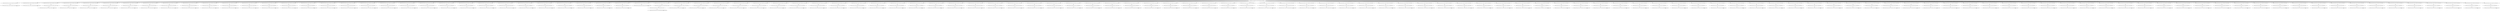 digraph tree {
    "[13, 1, 12, 17, 13, 10, 1, 0, 0, 0, 0, 0, 0, 0, 3, 0, 0, 0, 0]";
    "[0, 0, 0, 0, 0, 0, 0, -13, -1, -12, -17, -13, -10, -1, 0, -3, 0, 0, 0]";
    "[0, 0, 0, 0, 0, 0, 0, -13, -1, -12, -17, -13, -10, -1, 0, 0, -3, 0, 0]";
    "[0, 0, 0, 0, 0, 0, 0, -13, -1, -12, -17, -13, -10, -1, 0, 0, -3, 0, 0]";
    "[0, 0, 0, 0, 0, 0, 0, -13, -1, -12, -17, -13, -10, 1, 0, -3, 0, 0, 0]";
    "[0, 0, 0, 0, 0, 0, 0, -13, -1, -12, -17, -13, -10, 0, 0, 0, -2, 0, 0]";
    "[0, 0, 0, 0, 0, 0, 0, -13, -1, -12, -17, -13, -10, 0, 0, 0, -2, 0, 0]";
    "[0, 0, 0, 0, 0, 0, 0, -13, -1, -12, -17, -13, 10, -1, 0, -3, 0, 0, 0]";
    "[0, 0, 0, 0, 0, 0, 0, -13, -1, -12, -17, -13, 0, -1, 0, 0, 7, 0, 0]";
    "[0, 0, 0, 0, 0, 0, 0, -13, -1, -12, -17, -13, 0, -1, 0, 0, 0, -7, 0]";
    "[0, 0, 0, 0, 0, 0, 0, -13, -1, -12, -17, -13, 0, -1, 0, 0, 0, -7, 0]";
    "[0, 0, 0, 0, 0, 0, 0, -13, -1, -12, -17, -13, 10, 1, 0, -3, 0, 0, 0]";
    "[0, 0, 0, 0, 0, 0, 0, -13, -1, -12, -17, -13, 0, 0, 0, 0, 8, 0, 0]";
    "[0, 0, 0, 0, 0, 0, 0, -13, -1, -12, -17, -13, 0, 0, 0, 0, 0, -8, 0]";
    "[0, 0, 0, 0, 0, 0, 0, -13, -1, -12, -17, -13, 0, 0, 0, 0, 0, -8, 0]";
    "[0, 0, 0, 0, 0, 0, 0, -13, -1, -12, -17, 13, -10, -1, 0, -3, 0, 0, 0]";
    "[0, 0, 0, 0, 0, 0, 0, -13, -1, -12, -17, 0, -10, -1, 0, 0, 10, 0, 0]";
    "[0, 0, 0, 0, 0, 0, 0, -13, -1, -12, -17, 0, -10, -1, 0, 0, 0, -10, 0]";
    "[0, 0, 0, 0, 0, 0, 0, -13, -1, -12, -17, 0, -10, -1, 0, 0, 0, -10, 0]";
    "[0, 0, 0, 0, 0, 0, 0, -13, -1, -12, -17, 13, -10, 1, 0, -3, 0, 0, 0]";
    "[0, 0, 0, 0, 0, 0, 0, -13, -1, -12, -17, 0, -10, 0, 0, 0, 11, 0, 0]";
    "[0, 0, 0, 0, 0, 0, 0, -13, -1, -12, -17, 0, -10, 0, 0, 0, 0, -11, 0]";
    "[0, 0, 0, 0, 0, 0, 0, -13, -1, -12, -17, 0, -10, 0, 0, 0, 0, -11, 0]";
    "[0, 0, 0, 0, 0, 0, 0, -13, -1, -12, -17, 13, 10, -1, 0, -3, 0, 0, 0]";
    "[0, 0, 0, 0, 0, 0, 0, -13, -1, -12, -17, 0, 0, -1, 0, 0, 20, 0, 0]";
    "[0, 0, 0, 0, 0, 0, 0, -13, -1, -12, -17, 0, 0, -1, 0, 0, 0, -20, 0]";
    "[0, 0, 0, 0, 0, 0, 0, -13, -1, -12, -17, 0, 0, -1, 0, 0, 0, -20, 0]";
    "[0, 0, 0, 0, 0, 0, 0, -13, -1, -12, -17, 13, 10, 1, 0, -3, 0, 0, 0]";
    "[0, 0, 0, 0, 0, 0, 0, -13, -1, -12, -17, 0, 0, 0, 0, 0, 21, 0, 0]";
    "[0, 0, 0, 0, 0, 0, 0, -13, -1, -12, -17, 0, 0, 0, 0, 0, 0, -21, 0]";
    "[0, 0, 0, 0, 0, 0, 0, -13, -1, -12, -17, 0, 0, 0, 0, 0, 0, -21, 0]";
    "[0, 0, 0, 0, 0, 0, 0, -13, -1, -12, 17, -13, -10, -1, 0, -3, 0, 0, 0]";
    "[0, 0, 0, 0, 0, 0, 0, -13, -1, -12, 0, -13, -10, -1, 0, 0, 14, 0, 0]";
    "[0, 0, 0, 0, 0, 0, 0, -13, -1, -12, 0, -13, -10, -1, 0, 0, 0, -14, 0]";
    "[0, 0, 0, 0, 0, 0, 0, -13, -1, -12, 0, -13, -10, -1, 0, 0, 0, -14, 0]";
    "[0, 0, 0, 0, 0, 0, 0, -13, -1, -12, 17, -13, -10, 1, 0, -3, 0, 0, 0]";
    "[0, 0, 0, 0, 0, 0, 0, -13, -1, -12, 0, -13, -10, 0, 0, 0, 15, 0, 0]";
    "[0, 0, 0, 0, 0, 0, 0, -13, -1, -12, 0, -13, -10, 0, 0, 0, 0, -15, 0]";
    "[0, 0, 0, 0, 0, 0, 0, -13, -1, -12, 0, -13, -10, 0, 0, 0, 0, -15, 0]";
    "[0, 0, 0, 0, 0, 0, 0, -13, -1, -12, 17, -13, 10, -1, 0, -3, 0, 0, 0]";
    "[0, 0, 0, 0, 0, 0, 0, -13, -1, -12, 0, -13, 0, -1, 0, 0, 24, 0, 0]";
    "[0, 0, 0, 0, 0, 0, 0, -13, -1, -12, 0, -13, 0, -1, 0, 0, 0, -24, 0]";
    "[0, 0, 0, 0, 0, 0, 0, -13, -1, -12, 0, -13, 0, -1, 0, 0, 0, -24, 0]";
    "[0, 0, 0, 0, 0, 0, 0, -13, -1, -12, 17, -13, 10, 1, 0, -3, 0, 0, 0]";
    "[0, 0, 0, 0, 0, 0, 0, -13, -1, -12, 0, -13, 0, 0, 0, 0, 25, 0, 0]";
    "[0, 0, 0, 0, 0, 0, 0, -13, -1, -12, 0, -13, 0, 0, 0, 0, 0, -25, 0]";
    "[0, 0, 0, 0, 0, 0, 0, -13, -1, -12, 0, -13, 0, 0, 0, 0, 0, -25, 0]";
    "[0, 0, 0, 0, 0, 0, 0, -13, -1, -12, 17, 13, -10, -1, 0, -3, 0, 0, 0]";
    "[0, 0, 0, 0, 0, 0, 0, -13, -1, -12, 0, 0, -10, -1, 0, 0, 27, 0, 0]";
    "[0, 0, 0, 0, 0, 0, 0, -13, -1, -12, 0, 0, -10, -1, 0, 0, 0, -27, 0]";
    "[0, 0, 0, 0, 0, 0, 0, -13, -1, -12, 0, 0, -10, -1, 0, 0, 0, -27, 0]";
    "[0, 0, 0, 0, 0, 0, 0, -13, -1, -12, 17, 13, -10, 1, 0, -3, 0, 0, 0]";
    "[0, 0, 0, 0, 0, 0, 0, -13, -1, -12, 0, 0, -10, 0, 0, 0, 28, 0, 0]";
    "[0, 0, 0, 0, 0, 0, 0, -13, -1, -12, 0, 0, -10, 0, 0, 0, 0, -28, 0]";
    "[0, 0, 0, 0, 0, 0, 0, -13, -1, -12, 0, 0, -10, 0, 0, 0, 0, -28, 0]";
    "[0, 0, 0, 0, 0, 0, 0, -13, -1, -12, 17, 13, 10, -1, 0, -3, 0, 0, 0]";
    "[0, 0, 0, 0, 0, 0, 0, -13, -1, -12, 0, 0, 0, -1, 0, 0, 37, 0, 0]";
    "[0, 0, 0, 0, 0, 0, 0, -13, -1, -12, 0, 0, 0, -1, 0, 0, 0, -37, 0]";
    "[0, 0, 0, 0, 0, 0, 0, -13, -1, -12, 0, 0, 0, -1, 0, 0, 0, -37, 0]";
    "[0, 0, 0, 0, 0, 0, 0, -13, -1, -12, 17, 13, 10, 1, 0, -3, 0, 0, 0]";
    "[0, 0, 0, 0, 0, 0, 0, -13, -1, -12, 0, 0, 0, 0, 0, 0, 38, 0, 0]";
    "[0, 0, 0, 0, 0, 0, 0, -13, -1, -12, 0, 0, 0, 0, 0, 0, 0, -38, 0]";
    "[0, 0, 0, 0, 0, 0, 0, -13, -1, -12, 0, 0, 0, 0, 0, 0, 0, -38, 0]";
    "[0, 0, 0, 0, 0, 0, 0, -13, -1, 12, -17, -13, -10, -1, 0, -3, 0, 0, 0]";
    "[0, 0, 0, 0, 0, 0, 0, -13, -1, 0, -17, -13, -10, -1, 0, 0, 9, 0, 0]";
    "[0, 0, 0, 0, 0, 0, 0, -13, -1, 0, -17, -13, -10, -1, 0, 0, 0, -9, 0]";
    "[0, 0, 0, 0, 0, 0, 0, -13, -1, 0, -17, -13, -10, -1, 0, 0, 0, -9, 0]";
    "[0, 0, 0, 0, 0, 0, 0, -13, -1, 12, -17, -13, -10, 1, 0, -3, 0, 0, 0]";
    "[0, 0, 0, 0, 0, 0, 0, -13, -1, 0, -17, -13, -10, 0, 0, 0, 10, 0, 0]";
    "[0, 0, 0, 0, 0, 0, 0, -13, -1, 0, -17, -13, -10, 0, 0, 0, 0, -10, 0]";
    "[0, 0, 0, 0, 0, 0, 0, -13, -1, 0, -17, -13, -10, 0, 0, 0, 0, -10, 0]";
    "[0, 0, 0, 0, 0, 0, 0, -13, -1, 12, -17, -13, 10, -1, 0, -3, 0, 0, 0]";
    "[0, 0, 0, 0, 0, 0, 0, -13, -1, 0, -17, -13, 0, -1, 0, 0, 19, 0, 0]";
    "[0, 0, 0, 0, 0, 0, 0, -13, -1, 0, -17, -13, 0, -1, 0, 0, 0, -19, 0]";
    "[0, 0, 0, 0, 0, 0, 0, -13, -1, 0, -17, -13, 0, -1, 0, 0, 0, -19, 0]";
    "[0, 0, 0, 0, 0, 0, 0, -13, -1, 12, -17, -13, 10, 1, 0, -3, 0, 0, 0]";
    "[0, 0, 0, 0, 0, 0, 0, -13, -1, 0, -17, -13, 0, 0, 0, 0, 20, 0, 0]";
    "[0, 0, 0, 0, 0, 0, 0, -13, -1, 0, -17, -13, 0, 0, 0, 0, 0, -20, 0]";
    "[0, 0, 0, 0, 0, 0, 0, -13, -1, 0, -17, -13, 0, 0, 0, 0, 0, -20, 0]";
    "[0, 0, 0, 0, 0, 0, 0, -13, -1, 12, -17, 13, -10, -1, 0, -3, 0, 0, 0]";
    "[0, 0, 0, 0, 0, 0, 0, -13, -1, 0, -17, 0, -10, -1, 0, 0, 22, 0, 0]";
    "[0, 0, 0, 0, 0, 0, 0, -13, -1, 0, -17, 0, -10, -1, 0, 0, 0, -22, 0]";
    "[0, 0, 0, 0, 0, 0, 0, -13, -1, 0, -17, 0, -10, -1, 0, 0, 0, -22, 0]";
    "[0, 0, 0, 0, 0, 0, 0, -13, -1, 12, -17, 13, -10, 1, 0, -3, 0, 0, 0]";
    "[0, 0, 0, 0, 0, 0, 0, -13, -1, 0, -17, 0, -10, 0, 0, 0, 23, 0, 0]";
    "[0, 0, 0, 0, 0, 0, 0, -13, -1, 0, -17, 0, -10, 0, 0, 0, 0, -23, 0]";
    "[0, 0, 0, 0, 0, 0, 0, -13, -1, 0, -17, 0, -10, 0, 0, 0, 0, -23, 0]";
    "[0, 0, 0, 0, 0, 0, 0, -13, -1, 12, -17, 13, 10, -1, 0, -3, 0, 0, 0]";
    "[0, 0, 0, 0, 0, 0, 0, -13, -1, 0, -17, 0, 0, -1, 0, 0, 32, 0, 0]";
    "[0, 0, 0, 0, 0, 0, 0, -13, -1, 0, -17, 0, 0, -1, 0, 0, 0, -32, 0]";
    "[0, 0, 0, 0, 0, 0, 0, -13, -1, 0, -17, 0, 0, -1, 0, 0, 0, -32, 0]";
    "[0, 0, 0, 0, 0, 0, 0, -13, -1, 12, -17, 13, 10, 1, 0, -3, 0, 0, 0]";
    "[0, 0, 0, 0, 0, 0, 0, -13, -1, 0, -17, 0, 0, 0, 0, 0, 33, 0, 0]";
    "[0, 0, 0, 0, 0, 0, 0, -13, -1, 0, -17, 0, 0, 0, 0, 0, 0, -33, 0]";
    "[0, 0, 0, 0, 0, 0, 0, -13, -1, 0, -17, 0, 0, 0, 0, 0, 0, -33, 0]";
    "[0, 0, 0, 0, 0, 0, 0, -13, -1, 12, 17, -13, -10, -1, 0, -3, 0, 0, 0]";
    "[0, 0, 0, 0, 0, 0, 0, -13, -1, 0, 0, -13, -10, -1, 0, 0, 26, 0, 0]";
    "[0, 0, 0, 0, 0, 0, 0, -13, -1, 0, 0, -13, -10, -1, 0, 0, 0, -26, 0]";
    "[0, 0, 0, 0, 0, 0, 0, -13, -1, 0, 0, -13, -10, -1, 0, 0, 0, -26, 0]";
    "[0, 0, 0, 0, 0, 0, 0, -13, -1, 12, 17, -13, -10, 1, 0, -3, 0, 0, 0]";
    "[0, 0, 0, 0, 0, 0, 0, -13, -1, 0, 0, -13, -10, 0, 0, 0, 27, 0, 0]";
    "[0, 0, 0, 0, 0, 0, 0, -13, -1, 0, 0, -13, -10, 0, 0, 0, 0, -27, 0]";
    "[0, 0, 0, 0, 0, 0, 0, -13, -1, 0, 0, -13, -10, 0, 0, 0, 0, -27, 0]";
    "[0, 0, 0, 0, 0, 0, 0, -13, -1, 12, 17, -13, 10, -1, 0, -3, 0, 0, 0]";
    "[0, 0, 0, 0, 0, 0, 0, -13, -1, 0, 0, -13, 0, -1, 0, 0, 36, 0, 0]";
    "[0, 0, 0, 0, 0, 0, 0, -13, -1, 0, 0, -13, 0, -1, 0, 0, 0, -36, 0]";
    "[0, 0, 0, 0, 0, 0, 0, -13, -1, 0, 0, -13, 0, -1, 0, 0, 0, -36, 0]";
    "[0, 0, 0, 0, 0, 0, 0, -13, -1, 12, 17, -13, 10, 1, 0, -3, 0, 0, 0]";
    "[0, 0, 0, 0, 0, 0, 0, -13, -1, 0, 0, -13, 0, 0, 0, 0, 37, 0, 0]";
    "[0, 0, 0, 0, 0, 0, 0, -13, -1, 0, 0, -13, 0, 0, 0, 0, 0, -37, 0]";
    "[0, 0, 0, 0, 0, 0, 0, -13, -1, 0, 0, -13, 0, 0, 0, 0, 0, -37, 0]";
    "[0, 0, 0, 0, 0, 0, 0, -13, -1, 12, 17, 13, -10, -1, 0, -3, 0, 0, 0]";
    "[0, 0, 0, 0, 0, 0, 0, -13, -1, 0, 0, 0, -10, -1, 0, 0, 39, 0, 0]";
    "[0, 0, 0, 0, 0, 0, 0, -13, -1, 0, 0, 0, -10, -1, 0, 0, 0, -39, 0]";
    "[0, 0, 0, 0, 0, 0, 0, -13, -1, 0, 0, 0, -10, -1, 0, 0, 0, -39, 0]";
    "[0, 0, 0, 0, 0, 0, 0, -13, -1, 12, 17, 13, -10, 1, 0, -3, 0, 0, 0]";
    "[0, 0, 0, 0, 0, 0, 0, -13, -1, 0, 0, 0, -10, 0, 0, 0, 40, 0, 0]";
    "[0, 0, 0, 0, 0, 0, 0, -13, -1, 0, 0, 0, -10, 0, 0, 0, 0, -40, 0]";
    "[0, 0, 0, 0, 0, 0, 0, -13, -1, 0, 0, 0, -10, 0, 0, 0, 0, -40, 0]";
    "[0, 0, 0, 0, 0, 0, 0, -13, -1, 12, 17, 13, 10, -1, 0, -3, 0, 0, 0]";
    "[0, 0, 0, 0, 0, 0, 0, -13, -1, 0, 0, 0, 0, -1, 0, 0, 49, 0, 0]";
    "[0, 0, 0, 0, 0, 0, 0, -13, -1, 0, 0, 0, 0, -1, 0, 0, 0, -49, 0]";
    "[0, 0, 0, 0, 0, 0, 0, -13, -1, 0, 0, 0, 0, -1, 0, 0, 0, -49, 0]";
    "[0, 0, 0, 0, 0, 0, 0, -13, -1, 12, 17, 13, 10, 1, 0, -3, 0, 0, 0]";
    "[0, 0, 0, 0, 0, 0, 0, -13, -1, 0, 0, 0, 0, 0, 0, 0, 50, 0, 0]";
    "[0, 0, 0, 0, 0, 0, 0, -13, -1, 0, 0, 0, 0, 0, 0, 0, 0, -50, 0]";
    "[0, 0, 0, 0, 0, 0, 0, -13, -1, 0, 0, 0, 0, 0, 0, 0, 0, -50, 0]";
    "[0, 0, 0, 0, 0, 0, 0, -13, 1, -12, -17, -13, -10, -1, 0, -3, 0, 0, 0]";
    "[0, 0, 0, 0, 0, 0, 0, -13, 0, -12, -17, -13, -10, -1, 0, 0, -2, 0, 0]";
    "[0, 0, 0, 0, 0, 0, 0, -13, 0, -12, -17, -13, -10, -1, 0, 0, -2, 0, 0]";
    "[0, 0, 0, 0, 0, 0, 0, -13, 1, -12, -17, -13, -10, 1, 0, -3, 0, 0, 0]";
    "[0, 0, 0, 0, 0, 0, 0, -13, 0, -12, -17, -13, -10, 0, 0, 0, -1, 0, 0]";
    "[0, 0, 0, 0, 0, 0, 0, -13, 0, -12, -17, -13, -10, 0, 0, 0, 0, 1, 0]";
    "[0, 0, 0, 0, 0, 0, 0, -13, 0, -12, -17, -13, -10, 0, 0, 0, 0, 0, 1]";
    "[0, 0, 0, 0, 0, 0, 0, -13, 0, -12, -17, -13, -10, 0, 0, 0, 0, 0, 1]";
    "[0, 0, 0, 0, 0, 0, 0, -13, 1, -12, -17, -13, 10, -1, 0, -3, 0, 0, 0]";
    "[0, 0, 0, 0, 0, 0, 0, -13, 0, -12, -17, -13, 0, -1, 0, 0, 8, 0, 0]";
    "[0, 0, 0, 0, 0, 0, 0, -13, 0, -12, -17, -13, 0, -1, 0, 0, 0, -8, 0]";
    "[0, 0, 0, 0, 0, 0, 0, -13, 0, -12, -17, -13, 0, -1, 0, 0, 0, -8, 0]";
    "[0, 0, 0, 0, 0, 0, 0, -13, 1, -12, -17, -13, 10, 1, 0, -3, 0, 0, 0]";
    "[0, 0, 0, 0, 0, 0, 0, -13, 0, -12, -17, -13, 0, 0, 0, 0, 9, 0, 0]";
    "[0, 0, 0, 0, 0, 0, 0, -13, 0, -12, -17, -13, 0, 0, 0, 0, 0, -9, 0]";
    "[0, 0, 0, 0, 0, 0, 0, -13, 0, -12, -17, -13, 0, 0, 0, 0, 0, -9, 0]";
    "[0, 0, 0, 0, 0, 0, 0, -13, 1, -12, -17, 13, -10, -1, 0, -3, 0, 0, 0]";
    "[0, 0, 0, 0, 0, 0, 0, -13, 0, -12, -17, 0, -10, -1, 0, 0, 11, 0, 0]";
    "[0, 0, 0, 0, 0, 0, 0, -13, 0, -12, -17, 0, -10, -1, 0, 0, 0, -11, 0]";
    "[0, 0, 0, 0, 0, 0, 0, -13, 0, -12, -17, 0, -10, -1, 0, 0, 0, -11, 0]";
    "[0, 0, 0, 0, 0, 0, 0, -13, 1, -12, -17, 13, -10, 1, 0, -3, 0, 0, 0]";
    "[0, 0, 0, 0, 0, 0, 0, -13, 0, -12, -17, 0, -10, 0, 0, 0, 12, 0, 0]";
    "[0, 0, 0, 0, 0, 0, 0, -13, 0, -12, -17, 0, -10, 0, 0, 0, 0, -12, 0]";
    "[0, 0, 0, 0, 0, 0, 0, -13, 0, -12, -17, 0, -10, 0, 0, 0, 0, -12, 0]";
    "[0, 0, 0, 0, 0, 0, 0, -13, 1, -12, -17, 13, 10, -1, 0, -3, 0, 0, 0]";
    "[0, 0, 0, 0, 0, 0, 0, -13, 0, -12, -17, 0, 0, -1, 0, 0, 21, 0, 0]";
    "[0, 0, 0, 0, 0, 0, 0, -13, 0, -12, -17, 0, 0, -1, 0, 0, 0, -21, 0]";
    "[0, 0, 0, 0, 0, 0, 0, -13, 0, -12, -17, 0, 0, -1, 0, 0, 0, -21, 0]";
    "[0, 0, 0, 0, 0, 0, 0, -13, 1, -12, -17, 13, 10, 1, 0, -3, 0, 0, 0]";
    "[0, 0, 0, 0, 0, 0, 0, -13, 0, -12, -17, 0, 0, 0, 0, 0, 22, 0, 0]";
    "[0, 0, 0, 0, 0, 0, 0, -13, 0, -12, -17, 0, 0, 0, 0, 0, 0, -22, 0]";
    "[0, 0, 0, 0, 0, 0, 0, -13, 0, -12, -17, 0, 0, 0, 0, 0, 0, -22, 0]";
    "[0, 0, 0, 0, 0, 0, 0, -13, 1, -12, 17, -13, -10, -1, 0, -3, 0, 0, 0]";
    "[0, 0, 0, 0, 0, 0, 0, -13, 0, -12, 0, -13, -10, -1, 0, 0, 15, 0, 0]";
    "[0, 0, 0, 0, 0, 0, 0, -13, 0, -12, 0, -13, -10, -1, 0, 0, 0, -15, 0]";
    "[0, 0, 0, 0, 0, 0, 0, -13, 0, -12, 0, -13, -10, -1, 0, 0, 0, -15, 0]";
    "[0, 0, 0, 0, 0, 0, 0, -13, 1, -12, 17, -13, -10, 1, 0, -3, 0, 0, 0]";
    "[0, 0, 0, 0, 0, 0, 0, -13, 0, -12, 0, -13, -10, 0, 0, 0, 16, 0, 0]";
    "[0, 0, 0, 0, 0, 0, 0, -13, 0, -12, 0, -13, -10, 0, 0, 0, 0, -16, 0]";
    "[0, 0, 0, 0, 0, 0, 0, -13, 0, -12, 0, -13, -10, 0, 0, 0, 0, -16, 0]";
    "[0, 0, 0, 0, 0, 0, 0, -13, 1, -12, 17, -13, 10, -1, 0, -3, 0, 0, 0]";
    "[0, 0, 0, 0, 0, 0, 0, -13, 0, -12, 0, -13, 0, -1, 0, 0, 25, 0, 0]";
    "[0, 0, 0, 0, 0, 0, 0, -13, 0, -12, 0, -13, 0, -1, 0, 0, 0, -25, 0]";
    "[0, 0, 0, 0, 0, 0, 0, -13, 0, -12, 0, -13, 0, -1, 0, 0, 0, -25, 0]";
    "[0, 0, 0, 0, 0, 0, 0, -13, 1, -12, 17, -13, 10, 1, 0, -3, 0, 0, 0]";
    "[0, 0, 0, 0, 0, 0, 0, -13, 0, -12, 0, -13, 0, 0, 0, 0, 26, 0, 0]";
    "[0, 0, 0, 0, 0, 0, 0, -13, 0, -12, 0, -13, 0, 0, 0, 0, 0, -26, 0]";
    "[0, 0, 0, 0, 0, 0, 0, -13, 0, -12, 0, -13, 0, 0, 0, 0, 0, -26, 0]";
    "[0, 0, 0, 0, 0, 0, 0, -13, 1, -12, 17, 13, -10, -1, 0, -3, 0, 0, 0]";
    "[0, 0, 0, 0, 0, 0, 0, -13, 0, -12, 0, 0, -10, -1, 0, 0, 28, 0, 0]";
    "[0, 0, 0, 0, 0, 0, 0, -13, 0, -12, 0, 0, -10, -1, 0, 0, 0, -28, 0]";
    "[0, 0, 0, 0, 0, 0, 0, -13, 0, -12, 0, 0, -10, -1, 0, 0, 0, -28, 0]";
    "[0, 0, 0, 0, 0, 0, 0, -13, 1, -12, 17, 13, -10, 1, 0, -3, 0, 0, 0]";
    "[0, 0, 0, 0, 0, 0, 0, -13, 0, -12, 0, 0, -10, 0, 0, 0, 29, 0, 0]";
    "[0, 0, 0, 0, 0, 0, 0, -13, 0, -12, 0, 0, -10, 0, 0, 0, 0, -29, 0]";
    "[0, 0, 0, 0, 0, 0, 0, -13, 0, -12, 0, 0, -10, 0, 0, 0, 0, -29, 0]";
    "[0, 0, 0, 0, 0, 0, 0, -13, 1, -12, 17, 13, 10, -1, 0, -3, 0, 0, 0]";
    "[0, 0, 0, 0, 0, 0, 0, -13, 0, -12, 0, 0, 0, -1, 0, 0, 38, 0, 0]";
    "[0, 0, 0, 0, 0, 0, 0, -13, 0, -12, 0, 0, 0, -1, 0, 0, 0, -38, 0]";
    "[0, 0, 0, 0, 0, 0, 0, -13, 0, -12, 0, 0, 0, -1, 0, 0, 0, -38, 0]";
    "[0, 0, 0, 0, 0, 0, 0, -13, 1, -12, 17, 13, 10, 1, 0, -3, 0, 0, 0]";
    "[0, 0, 0, 0, 0, 0, 0, -13, 0, -12, 0, 0, 0, 0, 0, 0, 39, 0, 0]";
    "[0, 0, 0, 0, 0, 0, 0, -13, 0, -12, 0, 0, 0, 0, 0, 0, 0, -39, 0]";
    "[0, 0, 0, 0, 0, 0, 0, -13, 0, -12, 0, 0, 0, 0, 0, 0, 0, -39, 0]";
    "[0, 0, 0, 0, 0, 0, 0, -13, 1, 12, -17, -13, -10, -1, 0, -3, 0, 0, 0]";
    "[0, 0, 0, 0, 0, 0, 0, -13, 0, 0, -17, -13, -10, -1, 0, 0, 10, 0, 0]";
    "[0, 0, 0, 0, 0, 0, 0, -13, 0, 0, -17, -13, -10, -1, 0, 0, 0, -10, 0]";
    "[0, 0, 0, 0, 0, 0, 0, -13, 0, 0, -17, -13, -10, -1, 0, 0, 0, -10, 0]";
    "[0, 0, 0, 0, 0, 0, 0, -13, 1, 12, -17, -13, -10, 1, 0, -3, 0, 0, 0]";
    "[0, 0, 0, 0, 0, 0, 0, -13, 0, 0, -17, -13, -10, 0, 0, 0, 11, 0, 0]";
    "[0, 0, 0, 0, 0, 0, 0, -13, 0, 0, -17, -13, -10, 0, 0, 0, 0, -11, 0]";
    "[0, 0, 0, 0, 0, 0, 0, -13, 0, 0, -17, -13, -10, 0, 0, 0, 0, -11, 0]";
    "[0, 0, 0, 0, 0, 0, 0, -13, 1, 12, -17, -13, 10, -1, 0, -3, 0, 0, 0]";
    "[0, 0, 0, 0, 0, 0, 0, -13, 0, 0, -17, -13, 0, -1, 0, 0, 20, 0, 0]";
    "[0, 0, 0, 0, 0, 0, 0, -13, 0, 0, -17, -13, 0, -1, 0, 0, 0, -20, 0]";
    "[0, 0, 0, 0, 0, 0, 0, -13, 0, 0, -17, -13, 0, -1, 0, 0, 0, -20, 0]";
    "[0, 0, 0, 0, 0, 0, 0, -13, 1, 12, -17, -13, 10, 1, 0, -3, 0, 0, 0]";
    "[0, 0, 0, 0, 0, 0, 0, -13, 0, 0, -17, -13, 0, 0, 0, 0, 21, 0, 0]";
    "[0, 0, 0, 0, 0, 0, 0, -13, 0, 0, -17, -13, 0, 0, 0, 0, 0, -21, 0]";
    "[0, 0, 0, 0, 0, 0, 0, -13, 0, 0, -17, -13, 0, 0, 0, 0, 0, -21, 0]";
    "[0, 0, 0, 0, 0, 0, 0, -13, 1, 12, -17, 13, -10, -1, 0, -3, 0, 0, 0]";
    "[0, 0, 0, 0, 0, 0, 0, -13, 0, 0, -17, 0, -10, -1, 0, 0, 23, 0, 0]";
    "[0, 0, 0, 0, 0, 0, 0, -13, 0, 0, -17, 0, -10, -1, 0, 0, 0, -23, 0]";
    "[0, 0, 0, 0, 0, 0, 0, -13, 0, 0, -17, 0, -10, -1, 0, 0, 0, -23, 0]";
    "[0, 0, 0, 0, 0, 0, 0, -13, 1, 12, -17, 13, -10, 1, 0, -3, 0, 0, 0]";
    "[0, 0, 0, 0, 0, 0, 0, -13, 0, 0, -17, 0, -10, 0, 0, 0, 24, 0, 0]";
    "[0, 0, 0, 0, 0, 0, 0, -13, 0, 0, -17, 0, -10, 0, 0, 0, 0, -24, 0]";
    "[0, 0, 0, 0, 0, 0, 0, -13, 0, 0, -17, 0, -10, 0, 0, 0, 0, -24, 0]";
    "[0, 0, 0, 0, 0, 0, 0, -13, 1, 12, -17, 13, 10, -1, 0, -3, 0, 0, 0]";
    "[0, 0, 0, 0, 0, 0, 0, -13, 0, 0, -17, 0, 0, -1, 0, 0, 33, 0, 0]";
    "[0, 0, 0, 0, 0, 0, 0, -13, 0, 0, -17, 0, 0, -1, 0, 0, 0, -33, 0]";
    "[0, 0, 0, 0, 0, 0, 0, -13, 0, 0, -17, 0, 0, -1, 0, 0, 0, -33, 0]";
    "[0, 0, 0, 0, 0, 0, 0, -13, 1, 12, -17, 13, 10, 1, 0, -3, 0, 0, 0]";
    "[0, 0, 0, 0, 0, 0, 0, -13, 0, 0, -17, 0, 0, 0, 0, 0, 34, 0, 0]";
    "[0, 0, 0, 0, 0, 0, 0, -13, 0, 0, -17, 0, 0, 0, 0, 0, 0, -34, 0]";
    "[0, 0, 0, 0, 0, 0, 0, -13, 0, 0, -17, 0, 0, 0, 0, 0, 0, -34, 0]";
    "[0, 0, 0, 0, 0, 0, 0, -13, 1, 12, 17, -13, -10, -1, 0, -3, 0, 0, 0]";
    "[0, 0, 0, 0, 0, 0, 0, -13, 0, 0, 0, -13, -10, -1, 0, 0, 27, 0, 0]";
    "[0, 0, 0, 0, 0, 0, 0, -13, 0, 0, 0, -13, -10, -1, 0, 0, 0, -27, 0]";
    "[0, 0, 0, 0, 0, 0, 0, -13, 0, 0, 0, -13, -10, -1, 0, 0, 0, -27, 0]";
    "[0, 0, 0, 0, 0, 0, 0, -13, 1, 12, 17, -13, -10, 1, 0, -3, 0, 0, 0]";
    "[0, 0, 0, 0, 0, 0, 0, -13, 0, 0, 0, -13, -10, 0, 0, 0, 28, 0, 0]";
    "[0, 0, 0, 0, 0, 0, 0, -13, 0, 0, 0, -13, -10, 0, 0, 0, 0, -28, 0]";
    "[0, 0, 0, 0, 0, 0, 0, -13, 0, 0, 0, -13, -10, 0, 0, 0, 0, -28, 0]";
    "[0, 0, 0, 0, 0, 0, 0, -13, 1, 12, 17, -13, 10, -1, 0, -3, 0, 0, 0]";
    "[0, 0, 0, 0, 0, 0, 0, -13, 0, 0, 0, -13, 0, -1, 0, 0, 37, 0, 0]";
    "[0, 0, 0, 0, 0, 0, 0, -13, 0, 0, 0, -13, 0, -1, 0, 0, 0, -37, 0]";
    "[0, 0, 0, 0, 0, 0, 0, -13, 0, 0, 0, -13, 0, -1, 0, 0, 0, -37, 0]";
    "[0, 0, 0, 0, 0, 0, 0, -13, 1, 12, 17, -13, 10, 1, 0, -3, 0, 0, 0]";
    "[0, 0, 0, 0, 0, 0, 0, -13, 0, 0, 0, -13, 0, 0, 0, 0, 38, 0, 0]";
    "[0, 0, 0, 0, 0, 0, 0, -13, 0, 0, 0, -13, 0, 0, 0, 0, 0, -38, 0]";
    "[0, 0, 0, 0, 0, 0, 0, -13, 0, 0, 0, -13, 0, 0, 0, 0, 0, -38, 0]";
    "[0, 0, 0, 0, 0, 0, 0, -13, 1, 12, 17, 13, -10, -1, 0, -3, 0, 0, 0]";
    "[0, 0, 0, 0, 0, 0, 0, -13, 0, 0, 0, 0, -10, -1, 0, 0, 40, 0, 0]";
    "[0, 0, 0, 0, 0, 0, 0, -13, 0, 0, 0, 0, -10, -1, 0, 0, 0, -40, 0]";
    "[0, 0, 0, 0, 0, 0, 0, -13, 0, 0, 0, 0, -10, -1, 0, 0, 0, -40, 0]";
    "[0, 0, 0, 0, 0, 0, 0, -13, 1, 12, 17, 13, -10, 1, 0, -3, 0, 0, 0]";
    "[0, 0, 0, 0, 0, 0, 0, -13, 0, 0, 0, 0, -10, 0, 0, 0, 41, 0, 0]";
    "[0, 0, 0, 0, 0, 0, 0, -13, 0, 0, 0, 0, -10, 0, 0, 0, 0, -41, 0]";
    "[0, 0, 0, 0, 0, 0, 0, -13, 0, 0, 0, 0, -10, 0, 0, 0, 0, -41, 0]";
    "[0, 0, 0, 0, 0, 0, 0, -13, 1, 12, 17, 13, 10, -1, 0, -3, 0, 0, 0]";
    "[0, 0, 0, 0, 0, 0, 0, -13, 0, 0, 0, 0, 0, -1, 0, 0, 50, 0, 0]";
    "[0, 0, 0, 0, 0, 0, 0, -13, 0, 0, 0, 0, 0, -1, 0, 0, 0, -50, 0]";
    "[0, 0, 0, 0, 0, 0, 0, -13, 0, 0, 0, 0, 0, -1, 0, 0, 0, -50, 0]";
    "[0, 0, 0, 0, 0, 0, 0, -13, 1, 12, 17, 13, 10, 1, 0, -3, 0, 0, 0]";
    "[0, 0, 0, 0, 0, 0, 0, -13, 0, 0, 0, 0, 0, 0, 0, 0, 51, 0, 0]";
    "[0, 0, 0, 0, 0, 0, 0, -13, 0, 0, 0, 0, 0, 0, 0, 0, 0, -51, 0]";
    "[0, 0, 0, 0, 0, 0, 0, -13, 0, 0, 0, 0, 0, 0, 0, 0, 0, -51, 0]";
    "[0, 0, 0, 0, 0, 0, 0, 13, -1, -12, -17, -13, -10, -1, 0, -3, 0, 0, 0]";
    "[0, 0, 0, 0, 0, 0, 0, 0, -1, -12, -17, -13, -10, -1, 0, 0, 10, 0, 0]";
    "[0, 0, 0, 0, 0, 0, 0, 0, -1, -12, -17, -13, -10, -1, 0, 0, 0, -10, 0]";
    "[0, 0, 0, 0, 0, 0, 0, 0, -1, -12, -17, -13, -10, -1, 0, 0, 0, -10, 0]";
    "[0, 0, 0, 0, 0, 0, 0, 13, -1, -12, -17, -13, -10, 1, 0, -3, 0, 0, 0]";
    "[0, 0, 0, 0, 0, 0, 0, 0, -1, -12, -17, -13, -10, 0, 0, 0, 11, 0, 0]";
    "[0, 0, 0, 0, 0, 0, 0, 0, -1, -12, -17, -13, -10, 0, 0, 0, 0, -11, 0]";
    "[0, 0, 0, 0, 0, 0, 0, 0, -1, -12, -17, -13, -10, 0, 0, 0, 0, -11, 0]";
    "[0, 0, 0, 0, 0, 0, 0, 13, -1, -12, -17, -13, 10, -1, 0, -3, 0, 0, 0]";
    "[0, 0, 0, 0, 0, 0, 0, 0, -1, -12, -17, -13, 0, -1, 0, 0, 20, 0, 0]";
    "[0, 0, 0, 0, 0, 0, 0, 0, -1, -12, -17, -13, 0, -1, 0, 0, 0, -20, 0]";
    "[0, 0, 0, 0, 0, 0, 0, 0, -1, -12, -17, -13, 0, -1, 0, 0, 0, -20, 0]";
    "[0, 0, 0, 0, 0, 0, 0, 13, -1, -12, -17, -13, 10, 1, 0, -3, 0, 0, 0]";
    "[0, 0, 0, 0, 0, 0, 0, 0, -1, -12, -17, -13, 0, 0, 0, 0, 21, 0, 0]";
    "[0, 0, 0, 0, 0, 0, 0, 0, -1, -12, -17, -13, 0, 0, 0, 0, 0, -21, 0]";
    "[0, 0, 0, 0, 0, 0, 0, 0, -1, -12, -17, -13, 0, 0, 0, 0, 0, -21, 0]";
    "[0, 0, 0, 0, 0, 0, 0, 13, -1, -12, -17, 13, -10, -1, 0, -3, 0, 0, 0]";
    "[0, 0, 0, 0, 0, 0, 0, 0, -1, -12, -17, 0, -10, -1, 0, 0, 23, 0, 0]";
    "[0, 0, 0, 0, 0, 0, 0, 0, -1, -12, -17, 0, -10, -1, 0, 0, 0, -23, 0]";
    "[0, 0, 0, 0, 0, 0, 0, 0, -1, -12, -17, 0, -10, -1, 0, 0, 0, -23, 0]";
    "[0, 0, 0, 0, 0, 0, 0, 13, -1, -12, -17, 13, -10, 1, 0, -3, 0, 0, 0]";
    "[0, 0, 0, 0, 0, 0, 0, 0, -1, -12, -17, 0, -10, 0, 0, 0, 24, 0, 0]";
    "[0, 0, 0, 0, 0, 0, 0, 0, -1, -12, -17, 0, -10, 0, 0, 0, 0, -24, 0]";
    "[0, 0, 0, 0, 0, 0, 0, 0, -1, -12, -17, 0, -10, 0, 0, 0, 0, -24, 0]";
    "[0, 0, 0, 0, 0, 0, 0, 13, -1, -12, -17, 13, 10, -1, 0, -3, 0, 0, 0]";
    "[0, 0, 0, 0, 0, 0, 0, 0, -1, -12, -17, 0, 0, -1, 0, 0, 33, 0, 0]";
    "[0, 0, 0, 0, 0, 0, 0, 0, -1, -12, -17, 0, 0, -1, 0, 0, 0, -33, 0]";
    "[0, 0, 0, 0, 0, 0, 0, 0, -1, -12, -17, 0, 0, -1, 0, 0, 0, -33, 0]";
    "[0, 0, 0, 0, 0, 0, 0, 13, -1, -12, -17, 13, 10, 1, 0, -3, 0, 0, 0]";
    "[0, 0, 0, 0, 0, 0, 0, 0, -1, -12, -17, 0, 0, 0, 0, 0, 34, 0, 0]";
    "[0, 0, 0, 0, 0, 0, 0, 0, -1, -12, -17, 0, 0, 0, 0, 0, 0, -34, 0]";
    "[0, 0, 0, 0, 0, 0, 0, 0, -1, -12, -17, 0, 0, 0, 0, 0, 0, -34, 0]";
    "[0, 0, 0, 0, 0, 0, 0, 13, -1, -12, 17, -13, -10, -1, 0, -3, 0, 0, 0]";
    "[0, 0, 0, 0, 0, 0, 0, 0, -1, -12, 0, -13, -10, -1, 0, 0, 27, 0, 0]";
    "[0, 0, 0, 0, 0, 0, 0, 0, -1, -12, 0, -13, -10, -1, 0, 0, 0, -27, 0]";
    "[0, 0, 0, 0, 0, 0, 0, 0, -1, -12, 0, -13, -10, -1, 0, 0, 0, -27, 0]";
    "[0, 0, 0, 0, 0, 0, 0, 13, -1, -12, 17, -13, -10, 1, 0, -3, 0, 0, 0]";
    "[0, 0, 0, 0, 0, 0, 0, 0, -1, -12, 0, -13, -10, 0, 0, 0, 28, 0, 0]";
    "[0, 0, 0, 0, 0, 0, 0, 0, -1, -12, 0, -13, -10, 0, 0, 0, 0, -28, 0]";
    "[0, 0, 0, 0, 0, 0, 0, 0, -1, -12, 0, -13, -10, 0, 0, 0, 0, -28, 0]";
    "[0, 0, 0, 0, 0, 0, 0, 13, -1, -12, 17, -13, 10, -1, 0, -3, 0, 0, 0]";
    "[0, 0, 0, 0, 0, 0, 0, 0, -1, -12, 0, -13, 0, -1, 0, 0, 37, 0, 0]";
    "[0, 0, 0, 0, 0, 0, 0, 0, -1, -12, 0, -13, 0, -1, 0, 0, 0, -37, 0]";
    "[0, 0, 0, 0, 0, 0, 0, 0, -1, -12, 0, -13, 0, -1, 0, 0, 0, -37, 0]";
    "[0, 0, 0, 0, 0, 0, 0, 13, -1, -12, 17, -13, 10, 1, 0, -3, 0, 0, 0]";
    "[0, 0, 0, 0, 0, 0, 0, 0, -1, -12, 0, -13, 0, 0, 0, 0, 38, 0, 0]";
    "[0, 0, 0, 0, 0, 0, 0, 0, -1, -12, 0, -13, 0, 0, 0, 0, 0, -38, 0]";
    "[0, 0, 0, 0, 0, 0, 0, 0, -1, -12, 0, -13, 0, 0, 0, 0, 0, -38, 0]";
    "[0, 0, 0, 0, 0, 0, 0, 13, -1, -12, 17, 13, -10, -1, 0, -3, 0, 0, 0]";
    "[0, 0, 0, 0, 0, 0, 0, 0, -1, -12, 0, 0, -10, -1, 0, 0, 40, 0, 0]";
    "[0, 0, 0, 0, 0, 0, 0, 0, -1, -12, 0, 0, -10, -1, 0, 0, 0, -40, 0]";
    "[0, 0, 0, 0, 0, 0, 0, 0, -1, -12, 0, 0, -10, -1, 0, 0, 0, -40, 0]";
    "[0, 0, 0, 0, 0, 0, 0, 13, -1, -12, 17, 13, -10, 1, 0, -3, 0, 0, 0]";
    "[0, 0, 0, 0, 0, 0, 0, 0, -1, -12, 0, 0, -10, 0, 0, 0, 41, 0, 0]";
    "[0, 0, 0, 0, 0, 0, 0, 0, -1, -12, 0, 0, -10, 0, 0, 0, 0, -41, 0]";
    "[0, 0, 0, 0, 0, 0, 0, 0, -1, -12, 0, 0, -10, 0, 0, 0, 0, -41, 0]";
    "[0, 0, 0, 0, 0, 0, 0, 13, -1, -12, 17, 13, 10, -1, 0, -3, 0, 0, 0]";
    "[0, 0, 0, 0, 0, 0, 0, 0, -1, -12, 0, 0, 0, -1, 0, 0, 50, 0, 0]";
    "[0, 0, 0, 0, 0, 0, 0, 0, -1, -12, 0, 0, 0, -1, 0, 0, 0, -50, 0]";
    "[0, 0, 0, 0, 0, 0, 0, 0, -1, -12, 0, 0, 0, -1, 0, 0, 0, -50, 0]";
    "[0, 0, 0, 0, 0, 0, 0, 13, -1, -12, 17, 13, 10, 1, 0, -3, 0, 0, 0]";
    "[0, 0, 0, 0, 0, 0, 0, 0, -1, -12, 0, 0, 0, 0, 0, 0, 51, 0, 0]";
    "[0, 0, 0, 0, 0, 0, 0, 0, -1, -12, 0, 0, 0, 0, 0, 0, 0, -51, 0]";
    "[0, 0, 0, 0, 0, 0, 0, 0, -1, -12, 0, 0, 0, 0, 0, 0, 0, -51, 0]";
    "[0, 0, 0, 0, 0, 0, 0, 13, -1, 12, -17, -13, -10, -1, 0, -3, 0, 0, 0]";
    "[0, 0, 0, 0, 0, 0, 0, 0, -1, 0, -17, -13, -10, -1, 0, 0, 22, 0, 0]";
    "[0, 0, 0, 0, 0, 0, 0, 0, -1, 0, -17, -13, -10, -1, 0, 0, 0, -22, 0]";
    "[0, 0, 0, 0, 0, 0, 0, 0, -1, 0, -17, -13, -10, -1, 0, 0, 0, -22, 0]";
    "[0, 0, 0, 0, 0, 0, 0, 13, -1, 12, -17, -13, -10, 1, 0, -3, 0, 0, 0]";
    "[0, 0, 0, 0, 0, 0, 0, 0, -1, 0, -17, -13, -10, 0, 0, 0, 23, 0, 0]";
    "[0, 0, 0, 0, 0, 0, 0, 0, -1, 0, -17, -13, -10, 0, 0, 0, 0, -23, 0]";
    "[0, 0, 0, 0, 0, 0, 0, 0, -1, 0, -17, -13, -10, 0, 0, 0, 0, -23, 0]";
    "[0, 0, 0, 0, 0, 0, 0, 13, -1, 12, -17, -13, 10, -1, 0, -3, 0, 0, 0]";
    "[0, 0, 0, 0, 0, 0, 0, 0, -1, 0, -17, -13, 0, -1, 0, 0, 32, 0, 0]";
    "[0, 0, 0, 0, 0, 0, 0, 0, -1, 0, -17, -13, 0, -1, 0, 0, 0, -32, 0]";
    "[0, 0, 0, 0, 0, 0, 0, 0, -1, 0, -17, -13, 0, -1, 0, 0, 0, -32, 0]";
    "[0, 0, 0, 0, 0, 0, 0, 13, -1, 12, -17, -13, 10, 1, 0, -3, 0, 0, 0]";
    "[0, 0, 0, 0, 0, 0, 0, 0, -1, 0, -17, -13, 0, 0, 0, 0, 33, 0, 0]";
    "[0, 0, 0, 0, 0, 0, 0, 0, -1, 0, -17, -13, 0, 0, 0, 0, 0, -33, 0]";
    "[0, 0, 0, 0, 0, 0, 0, 0, -1, 0, -17, -13, 0, 0, 0, 0, 0, -33, 0]";
    "[0, 0, 0, 0, 0, 0, 0, 13, -1, 12, -17, 13, -10, -1, 0, -3, 0, 0, 0]";
    "[0, 0, 0, 0, 0, 0, 0, 0, -1, 0, -17, 0, -10, -1, 0, 0, 35, 0, 0]";
    "[0, 0, 0, 0, 0, 0, 0, 0, -1, 0, -17, 0, -10, -1, 0, 0, 0, -35, 0]";
    "[0, 0, 0, 0, 0, 0, 0, 0, -1, 0, -17, 0, -10, -1, 0, 0, 0, -35, 0]";
    "[0, 0, 0, 0, 0, 0, 0, 13, -1, 12, -17, 13, -10, 1, 0, -3, 0, 0, 0]";
    "[0, 0, 0, 0, 0, 0, 0, 0, -1, 0, -17, 0, -10, 0, 0, 0, 36, 0, 0]";
    "[0, 0, 0, 0, 0, 0, 0, 0, -1, 0, -17, 0, -10, 0, 0, 0, 0, -36, 0]";
    "[0, 0, 0, 0, 0, 0, 0, 0, -1, 0, -17, 0, -10, 0, 0, 0, 0, -36, 0]";
    "[0, 0, 0, 0, 0, 0, 0, 13, -1, 12, -17, 13, 10, -1, 0, -3, 0, 0, 0]";
    "[0, 0, 0, 0, 0, 0, 0, 0, -1, 0, -17, 0, 0, -1, 0, 0, 45, 0, 0]";
    "[0, 0, 0, 0, 0, 0, 0, 0, -1, 0, -17, 0, 0, -1, 0, 0, 0, -45, 0]";
    "[0, 0, 0, 0, 0, 0, 0, 0, -1, 0, -17, 0, 0, -1, 0, 0, 0, -45, 0]";
    "[0, 0, 0, 0, 0, 0, 0, 13, -1, 12, -17, 13, 10, 1, 0, -3, 0, 0, 0]";
    "[0, 0, 0, 0, 0, 0, 0, 0, -1, 0, -17, 0, 0, 0, 0, 0, 46, 0, 0]";
    "[0, 0, 0, 0, 0, 0, 0, 0, -1, 0, -17, 0, 0, 0, 0, 0, 0, -46, 0]";
    "[0, 0, 0, 0, 0, 0, 0, 0, -1, 0, -17, 0, 0, 0, 0, 0, 0, -46, 0]";
    "[0, 0, 0, 0, 0, 0, 0, 13, -1, 12, 17, -13, -10, -1, 0, -3, 0, 0, 0]";
    "[0, 0, 0, 0, 0, 0, 0, 0, -1, 0, 0, -13, -10, -1, 0, 0, 39, 0, 0]";
    "[0, 0, 0, 0, 0, 0, 0, 0, -1, 0, 0, -13, -10, -1, 0, 0, 0, -39, 0]";
    "[0, 0, 0, 0, 0, 0, 0, 0, -1, 0, 0, -13, -10, -1, 0, 0, 0, -39, 0]";
    "[0, 0, 0, 0, 0, 0, 0, 13, -1, 12, 17, -13, -10, 1, 0, -3, 0, 0, 0]";
    "[0, 0, 0, 0, 0, 0, 0, 0, -1, 0, 0, -13, -10, 0, 0, 0, 40, 0, 0]";
    "[0, 0, 0, 0, 0, 0, 0, 0, -1, 0, 0, -13, -10, 0, 0, 0, 0, -40, 0]";
    "[0, 0, 0, 0, 0, 0, 0, 0, -1, 0, 0, -13, -10, 0, 0, 0, 0, -40, 0]";
    "[0, 0, 0, 0, 0, 0, 0, 13, -1, 12, 17, -13, 10, -1, 0, -3, 0, 0, 0]";
    "[0, 0, 0, 0, 0, 0, 0, 0, -1, 0, 0, -13, 0, -1, 0, 0, 49, 0, 0]";
    "[0, 0, 0, 0, 0, 0, 0, 0, -1, 0, 0, -13, 0, -1, 0, 0, 0, -49, 0]";
    "[0, 0, 0, 0, 0, 0, 0, 0, -1, 0, 0, -13, 0, -1, 0, 0, 0, -49, 0]";
    "[0, 0, 0, 0, 0, 0, 0, 13, -1, 12, 17, -13, 10, 1, 0, -3, 0, 0, 0]";
    "[0, 0, 0, 0, 0, 0, 0, 0, -1, 0, 0, -13, 0, 0, 0, 0, 50, 0, 0]";
    "[0, 0, 0, 0, 0, 0, 0, 0, -1, 0, 0, -13, 0, 0, 0, 0, 0, -50, 0]";
    "[0, 0, 0, 0, 0, 0, 0, 0, -1, 0, 0, -13, 0, 0, 0, 0, 0, -50, 0]";
    "[0, 0, 0, 0, 0, 0, 0, 13, -1, 12, 17, 13, -10, -1, 0, -3, 0, 0, 0]";
    "[0, 0, 0, 0, 0, 0, 0, 0, -1, 0, 0, 0, -10, -1, 0, 0, 52, 0, 0]";
    "[0, 0, 0, 0, 0, 0, 0, 0, -1, 0, 0, 0, -10, -1, 0, 0, 0, -52, 0]";
    "[0, 0, 0, 0, 0, 0, 0, 0, -1, 0, 0, 0, -10, -1, 0, 0, 0, -52, 0]";
    "[0, 0, 0, 0, 0, 0, 0, 13, -1, 12, 17, 13, -10, 1, 0, -3, 0, 0, 0]";
    "[0, 0, 0, 0, 0, 0, 0, 0, -1, 0, 0, 0, -10, 0, 0, 0, 53, 0, 0]";
    "[0, 0, 0, 0, 0, 0, 0, 0, -1, 0, 0, 0, -10, 0, 0, 0, 0, -53, 0]";
    "[0, 0, 0, 0, 0, 0, 0, 0, -1, 0, 0, 0, -10, 0, 0, 0, 0, -53, 0]";
    "[0, 0, 0, 0, 0, 0, 0, 13, -1, 12, 17, 13, 10, -1, 0, -3, 0, 0, 0]";
    "[0, 0, 0, 0, 0, 0, 0, 0, -1, 0, 0, 0, 0, -1, 0, 0, 62, 0, 0]";
    "[0, 0, 0, 0, 0, 0, 0, 0, -1, 0, 0, 0, 0, -1, 0, 0, 0, -62, 0]";
    "[0, 0, 0, 0, 0, 0, 0, 0, -1, 0, 0, 0, 0, -1, 0, 0, 0, -62, 0]";
    "[0, 0, 0, 0, 0, 0, 0, 13, -1, 12, 17, 13, 10, 1, 0, -3, 0, 0, 0]";
    "[0, 0, 0, 0, 0, 0, 0, 0, -1, 0, 0, 0, 0, 0, 0, 0, 63, 0, 0]";
    "[0, 0, 0, 0, 0, 0, 0, 0, -1, 0, 0, 0, 0, 0, 0, 0, 0, -63, 0]";
    "[0, 0, 0, 0, 0, 0, 0, 0, -1, 0, 0, 0, 0, 0, 0, 0, 0, -63, 0]";
    "[0, 0, 0, 0, 0, 0, 0, 13, 1, -12, -17, -13, -10, -1, 0, -3, 0, 0, 0]";
    "[0, 0, 0, 0, 0, 0, 0, 0, 0, -12, -17, -13, -10, -1, 0, 0, 11, 0, 0]";
    "[0, 0, 0, 0, 0, 0, 0, 0, 0, -12, -17, -13, -10, -1, 0, 0, 0, -11, 0]";
    "[0, 0, 0, 0, 0, 0, 0, 0, 0, -12, -17, -13, -10, -1, 0, 0, 0, -11, 0]";
    "[0, 0, 0, 0, 0, 0, 0, 13, 1, -12, -17, -13, -10, 1, 0, -3, 0, 0, 0]";
    "[0, 0, 0, 0, 0, 0, 0, 0, 0, -12, -17, -13, -10, 0, 0, 0, 12, 0, 0]";
    "[0, 0, 0, 0, 0, 0, 0, 0, 0, -12, -17, -13, -10, 0, 0, 0, 0, -12, 0]";
    "[0, 0, 0, 0, 0, 0, 0, 0, 0, -12, -17, -13, -10, 0, 0, 0, 0, -12, 0]";
    "[0, 0, 0, 0, 0, 0, 0, 13, 1, -12, -17, -13, 10, -1, 0, -3, 0, 0, 0]";
    "[0, 0, 0, 0, 0, 0, 0, 0, 0, -12, -17, -13, 0, -1, 0, 0, 21, 0, 0]";
    "[0, 0, 0, 0, 0, 0, 0, 0, 0, -12, -17, -13, 0, -1, 0, 0, 0, -21, 0]";
    "[0, 0, 0, 0, 0, 0, 0, 0, 0, -12, -17, -13, 0, -1, 0, 0, 0, -21, 0]";
    "[0, 0, 0, 0, 0, 0, 0, 13, 1, -12, -17, -13, 10, 1, 0, -3, 0, 0, 0]";
    "[0, 0, 0, 0, 0, 0, 0, 0, 0, -12, -17, -13, 0, 0, 0, 0, 22, 0, 0]";
    "[0, 0, 0, 0, 0, 0, 0, 0, 0, -12, -17, -13, 0, 0, 0, 0, 0, -22, 0]";
    "[0, 0, 0, 0, 0, 0, 0, 0, 0, -12, -17, -13, 0, 0, 0, 0, 0, -22, 0]";
    "[0, 0, 0, 0, 0, 0, 0, 13, 1, -12, -17, 13, -10, -1, 0, -3, 0, 0, 0]";
    "[0, 0, 0, 0, 0, 0, 0, 0, 0, -12, -17, 0, -10, -1, 0, 0, 24, 0, 0]";
    "[0, 0, 0, 0, 0, 0, 0, 0, 0, -12, -17, 0, -10, -1, 0, 0, 0, -24, 0]";
    "[0, 0, 0, 0, 0, 0, 0, 0, 0, -12, -17, 0, -10, -1, 0, 0, 0, -24, 0]";
    "[0, 0, 0, 0, 0, 0, 0, 13, 1, -12, -17, 13, -10, 1, 0, -3, 0, 0, 0]";
    "[0, 0, 0, 0, 0, 0, 0, 0, 0, -12, -17, 0, -10, 0, 0, 0, 25, 0, 0]";
    "[0, 0, 0, 0, 0, 0, 0, 0, 0, -12, -17, 0, -10, 0, 0, 0, 0, -25, 0]";
    "[0, 0, 0, 0, 0, 0, 0, 0, 0, -12, -17, 0, -10, 0, 0, 0, 0, -25, 0]";
    "[0, 0, 0, 0, 0, 0, 0, 13, 1, -12, -17, 13, 10, -1, 0, -3, 0, 0, 0]";
    "[0, 0, 0, 0, 0, 0, 0, 0, 0, -12, -17, 0, 0, -1, 0, 0, 34, 0, 0]";
    "[0, 0, 0, 0, 0, 0, 0, 0, 0, -12, -17, 0, 0, -1, 0, 0, 0, -34, 0]";
    "[0, 0, 0, 0, 0, 0, 0, 0, 0, -12, -17, 0, 0, -1, 0, 0, 0, -34, 0]";
    "[0, 0, 0, 0, 0, 0, 0, 13, 1, -12, -17, 13, 10, 1, 0, -3, 0, 0, 0]";
    "[0, 0, 0, 0, 0, 0, 0, 0, 0, -12, -17, 0, 0, 0, 0, 0, 35, 0, 0]";
    "[0, 0, 0, 0, 0, 0, 0, 0, 0, -12, -17, 0, 0, 0, 0, 0, 0, -35, 0]";
    "[0, 0, 0, 0, 0, 0, 0, 0, 0, -12, -17, 0, 0, 0, 0, 0, 0, -35, 0]";
    "[0, 0, 0, 0, 0, 0, 0, 13, 1, -12, 17, -13, -10, -1, 0, -3, 0, 0, 0]";
    "[0, 0, 0, 0, 0, 0, 0, 0, 0, -12, 0, -13, -10, -1, 0, 0, 28, 0, 0]";
    "[0, 0, 0, 0, 0, 0, 0, 0, 0, -12, 0, -13, -10, -1, 0, 0, 0, -28, 0]";
    "[0, 0, 0, 0, 0, 0, 0, 0, 0, -12, 0, -13, -10, -1, 0, 0, 0, -28, 0]";
    "[0, 0, 0, 0, 0, 0, 0, 13, 1, -12, 17, -13, -10, 1, 0, -3, 0, 0, 0]";
    "[0, 0, 0, 0, 0, 0, 0, 0, 0, -12, 0, -13, -10, 0, 0, 0, 29, 0, 0]";
    "[0, 0, 0, 0, 0, 0, 0, 0, 0, -12, 0, -13, -10, 0, 0, 0, 0, -29, 0]";
    "[0, 0, 0, 0, 0, 0, 0, 0, 0, -12, 0, -13, -10, 0, 0, 0, 0, -29, 0]";
    "[0, 0, 0, 0, 0, 0, 0, 13, 1, -12, 17, -13, 10, -1, 0, -3, 0, 0, 0]";
    "[0, 0, 0, 0, 0, 0, 0, 0, 0, -12, 0, -13, 0, -1, 0, 0, 38, 0, 0]";
    "[0, 0, 0, 0, 0, 0, 0, 0, 0, -12, 0, -13, 0, -1, 0, 0, 0, -38, 0]";
    "[0, 0, 0, 0, 0, 0, 0, 0, 0, -12, 0, -13, 0, -1, 0, 0, 0, -38, 0]";
    "[0, 0, 0, 0, 0, 0, 0, 13, 1, -12, 17, -13, 10, 1, 0, -3, 0, 0, 0]";
    "[0, 0, 0, 0, 0, 0, 0, 0, 0, -12, 0, -13, 0, 0, 0, 0, 39, 0, 0]";
    "[0, 0, 0, 0, 0, 0, 0, 0, 0, -12, 0, -13, 0, 0, 0, 0, 0, -39, 0]";
    "[0, 0, 0, 0, 0, 0, 0, 0, 0, -12, 0, -13, 0, 0, 0, 0, 0, -39, 0]";
    "[0, 0, 0, 0, 0, 0, 0, 13, 1, -12, 17, 13, -10, -1, 0, -3, 0, 0, 0]";
    "[0, 0, 0, 0, 0, 0, 0, 0, 0, -12, 0, 0, -10, -1, 0, 0, 41, 0, 0]";
    "[0, 0, 0, 0, 0, 0, 0, 0, 0, -12, 0, 0, -10, -1, 0, 0, 0, -41, 0]";
    "[0, 0, 0, 0, 0, 0, 0, 0, 0, -12, 0, 0, -10, -1, 0, 0, 0, -41, 0]";
    "[0, 0, 0, 0, 0, 0, 0, 13, 1, -12, 17, 13, -10, 1, 0, -3, 0, 0, 0]";
    "[0, 0, 0, 0, 0, 0, 0, 0, 0, -12, 0, 0, -10, 0, 0, 0, 42, 0, 0]";
    "[0, 0, 0, 0, 0, 0, 0, 0, 0, -12, 0, 0, -10, 0, 0, 0, 0, -42, 0]";
    "[0, 0, 0, 0, 0, 0, 0, 0, 0, -12, 0, 0, -10, 0, 0, 0, 0, -42, 0]";
    "[0, 0, 0, 0, 0, 0, 0, 13, 1, -12, 17, 13, 10, -1, 0, -3, 0, 0, 0]";
    "[0, 0, 0, 0, 0, 0, 0, 0, 0, -12, 0, 0, 0, -1, 0, 0, 51, 0, 0]";
    "[0, 0, 0, 0, 0, 0, 0, 0, 0, -12, 0, 0, 0, -1, 0, 0, 0, -51, 0]";
    "[0, 0, 0, 0, 0, 0, 0, 0, 0, -12, 0, 0, 0, -1, 0, 0, 0, -51, 0]";
    "[0, 0, 0, 0, 0, 0, 0, 13, 1, -12, 17, 13, 10, 1, 0, -3, 0, 0, 0]";
    "[0, 0, 0, 0, 0, 0, 0, 0, 0, -12, 0, 0, 0, 0, 0, 0, 52, 0, 0]";
    "[0, 0, 0, 0, 0, 0, 0, 0, 0, -12, 0, 0, 0, 0, 0, 0, 0, -52, 0]";
    "[0, 0, 0, 0, 0, 0, 0, 0, 0, -12, 0, 0, 0, 0, 0, 0, 0, -52, 0]";
    "[0, 0, 0, 0, 0, 0, 0, 13, 1, 12, -17, -13, -10, -1, 0, -3, 0, 0, 0]";
    "[0, 0, 0, 0, 0, 0, 0, 0, 0, 0, -17, -13, -10, -1, 0, 0, 23, 0, 0]";
    "[0, 0, 0, 0, 0, 0, 0, 0, 0, 0, -17, -13, -10, -1, 0, 0, 0, -23, 0]";
    "[0, 0, 0, 0, 0, 0, 0, 0, 0, 0, -17, -13, -10, -1, 0, 0, 0, -23, 0]";
    "[0, 0, 0, 0, 0, 0, 0, 13, 1, 12, -17, -13, -10, 1, 0, -3, 0, 0, 0]";
    "[0, 0, 0, 0, 0, 0, 0, 0, 0, 0, -17, -13, -10, 0, 0, 0, 24, 0, 0]";
    "[0, 0, 0, 0, 0, 0, 0, 0, 0, 0, -17, -13, -10, 0, 0, 0, 0, -24, 0]";
    "[0, 0, 0, 0, 0, 0, 0, 0, 0, 0, -17, -13, -10, 0, 0, 0, 0, -24, 0]";
    "[0, 0, 0, 0, 0, 0, 0, 13, 1, 12, -17, -13, 10, -1, 0, -3, 0, 0, 0]";
    "[0, 0, 0, 0, 0, 0, 0, 0, 0, 0, -17, -13, 0, -1, 0, 0, 33, 0, 0]";
    "[0, 0, 0, 0, 0, 0, 0, 0, 0, 0, -17, -13, 0, -1, 0, 0, 0, -33, 0]";
    "[0, 0, 0, 0, 0, 0, 0, 0, 0, 0, -17, -13, 0, -1, 0, 0, 0, -33, 0]";
    "[0, 0, 0, 0, 0, 0, 0, 13, 1, 12, -17, -13, 10, 1, 0, -3, 0, 0, 0]";
    "[0, 0, 0, 0, 0, 0, 0, 0, 0, 0, -17, -13, 0, 0, 0, 0, 34, 0, 0]";
    "[0, 0, 0, 0, 0, 0, 0, 0, 0, 0, -17, -13, 0, 0, 0, 0, 0, -34, 0]";
    "[0, 0, 0, 0, 0, 0, 0, 0, 0, 0, -17, -13, 0, 0, 0, 0, 0, -34, 0]";
    "[0, 0, 0, 0, 0, 0, 0, 13, 1, 12, -17, 13, -10, -1, 0, -3, 0, 0, 0]";
    "[0, 0, 0, 0, 0, 0, 0, 0, 0, 0, -17, 0, -10, -1, 0, 0, 36, 0, 0]";
    "[0, 0, 0, 0, 0, 0, 0, 0, 0, 0, -17, 0, -10, -1, 0, 0, 0, -36, 0]";
    "[0, 0, 0, 0, 0, 0, 0, 0, 0, 0, -17, 0, -10, -1, 0, 0, 0, -36, 0]";
    "[0, 0, 0, 0, 0, 0, 0, 13, 1, 12, -17, 13, -10, 1, 0, -3, 0, 0, 0]";
    "[0, 0, 0, 0, 0, 0, 0, 0, 0, 0, -17, 0, -10, 0, 0, 0, 37, 0, 0]";
    "[0, 0, 0, 0, 0, 0, 0, 0, 0, 0, -17, 0, -10, 0, 0, 0, 0, -37, 0]";
    "[0, 0, 0, 0, 0, 0, 0, 0, 0, 0, -17, 0, -10, 0, 0, 0, 0, -37, 0]";
    "[0, 0, 0, 0, 0, 0, 0, 13, 1, 12, -17, 13, 10, -1, 0, -3, 0, 0, 0]";
    "[0, 0, 0, 0, 0, 0, 0, 0, 0, 0, -17, 0, 0, -1, 0, 0, 46, 0, 0]";
    "[0, 0, 0, 0, 0, 0, 0, 0, 0, 0, -17, 0, 0, -1, 0, 0, 0, -46, 0]";
    "[0, 0, 0, 0, 0, 0, 0, 0, 0, 0, -17, 0, 0, -1, 0, 0, 0, -46, 0]";
    "[0, 0, 0, 0, 0, 0, 0, 13, 1, 12, -17, 13, 10, 1, 0, -3, 0, 0, 0]";
    "[0, 0, 0, 0, 0, 0, 0, 0, 0, 0, -17, 0, 0, 0, 0, 0, 47, 0, 0]";
    "[0, 0, 0, 0, 0, 0, 0, 0, 0, 0, -17, 0, 0, 0, 0, 0, 0, -47, 0]";
    "[0, 0, 0, 0, 0, 0, 0, 0, 0, 0, -17, 0, 0, 0, 0, 0, 0, -47, 0]";
    "[0, 0, 0, 0, 0, 0, 0, 13, 1, 12, 17, -13, -10, -1, 0, -3, 0, 0, 0]";
    "[0, 0, 0, 0, 0, 0, 0, 0, 0, 0, 0, -13, -10, -1, 0, 0, 40, 0, 0]";
    "[0, 0, 0, 0, 0, 0, 0, 0, 0, 0, 0, -13, -10, -1, 0, 0, 0, -40, 0]";
    "[0, 0, 0, 0, 0, 0, 0, 0, 0, 0, 0, -13, -10, -1, 0, 0, 0, -40, 0]";
    "[0, 0, 0, 0, 0, 0, 0, 13, 1, 12, 17, -13, -10, 1, 0, -3, 0, 0, 0]";
    "[0, 0, 0, 0, 0, 0, 0, 0, 0, 0, 0, -13, -10, 0, 0, 0, 41, 0, 0]";
    "[0, 0, 0, 0, 0, 0, 0, 0, 0, 0, 0, -13, -10, 0, 0, 0, 0, -41, 0]";
    "[0, 0, 0, 0, 0, 0, 0, 0, 0, 0, 0, -13, -10, 0, 0, 0, 0, -41, 0]";
    "[0, 0, 0, 0, 0, 0, 0, 13, 1, 12, 17, -13, 10, -1, 0, -3, 0, 0, 0]";
    "[0, 0, 0, 0, 0, 0, 0, 0, 0, 0, 0, -13, 0, -1, 0, 0, 50, 0, 0]";
    "[0, 0, 0, 0, 0, 0, 0, 0, 0, 0, 0, -13, 0, -1, 0, 0, 0, -50, 0]";
    "[0, 0, 0, 0, 0, 0, 0, 0, 0, 0, 0, -13, 0, -1, 0, 0, 0, -50, 0]";
    "[0, 0, 0, 0, 0, 0, 0, 13, 1, 12, 17, -13, 10, 1, 0, -3, 0, 0, 0]";
    "[0, 0, 0, 0, 0, 0, 0, 0, 0, 0, 0, -13, 0, 0, 0, 0, 51, 0, 0]";
    "[0, 0, 0, 0, 0, 0, 0, 0, 0, 0, 0, -13, 0, 0, 0, 0, 0, -51, 0]";
    "[0, 0, 0, 0, 0, 0, 0, 0, 0, 0, 0, -13, 0, 0, 0, 0, 0, -51, 0]";
    "[0, 0, 0, 0, 0, 0, 0, 13, 1, 12, 17, 13, -10, -1, 0, -3, 0, 0, 0]";
    "[0, 0, 0, 0, 0, 0, 0, 0, 0, 0, 0, 0, -10, -1, 0, 0, 53, 0, 0]";
    "[0, 0, 0, 0, 0, 0, 0, 0, 0, 0, 0, 0, -10, -1, 0, 0, 0, -53, 0]";
    "[0, 0, 0, 0, 0, 0, 0, 0, 0, 0, 0, 0, -10, -1, 0, 0, 0, -53, 0]";
    "[0, 0, 0, 0, 0, 0, 0, 13, 1, 12, 17, 13, -10, 1, 0, -3, 0, 0, 0]";
    "[0, 0, 0, 0, 0, 0, 0, 0, 0, 0, 0, 0, -10, 0, 0, 0, 54, 0, 0]";
    "[0, 0, 0, 0, 0, 0, 0, 0, 0, 0, 0, 0, -10, 0, 0, 0, 0, -54, 0]";
    "[0, 0, 0, 0, 0, 0, 0, 0, 0, 0, 0, 0, -10, 0, 0, 0, 0, -54, 0]";
    "[0, 0, 0, 0, 0, 0, 0, 13, 1, 12, 17, 13, 10, -1, 0, -3, 0, 0, 0]";
    "[0, 0, 0, 0, 0, 0, 0, 0, 0, 0, 0, 0, 0, -1, 0, 0, 63, 0, 0]";
    "[0, 0, 0, 0, 0, 0, 0, 0, 0, 0, 0, 0, 0, -1, 0, 0, 0, -63, 0]";
    "[0, 0, 0, 0, 0, 0, 0, 0, 0, 0, 0, 0, 0, -1, 0, 0, 0, -63, 0]";
    "[0, 0, 0, 0, 0, 0, 0, 13, 1, 12, 17, 13, 10, 1, 0, -3, 0, 0, 0]";
    "[0, 0, 0, 0, 0, 0, 0, 0, 0, 0, 0, 0, 0, 0, 0, 0, 64, 0, 0]";
    "[0, 0, 0, 0, 0, 0, 0, 0, 0, 0, 0, 0, 0, 0, 0, 0, 0, -64, 0]";
    "[0, 0, 0, 0, 0, 0, 0, 0, 0, 0, 0, 0, 0, 0, 0, 0, 0, -64, 0]";
    "[13, 1, 12, 17, 13, 10, 1, 0, 0, 0, 0, 0, 0, 0, 3, 0, 0, 0, 0]" -> "[0, 0, 0, 0, 0, 0, 0, -13, -1, -12, -17, -13, -10, -1, 0, -3, 0, 0, 0]";
    "[13, 1, 12, 17, 13, 10, 1, 0, 0, 0, 0, 0, 0, 0, 3, 0, 0, 0, 0]" -> "[0, 0, 0, 0, 0, 0, 0, -13, -1, -12, -17, -13, -10, 1, 0, -3, 0, 0, 0]";
    "[13, 1, 12, 17, 13, 10, 1, 0, 0, 0, 0, 0, 0, 0, 3, 0, 0, 0, 0]" -> "[0, 0, 0, 0, 0, 0, 0, -13, -1, -12, -17, -13, 10, -1, 0, -3, 0, 0, 0]";
    "[13, 1, 12, 17, 13, 10, 1, 0, 0, 0, 0, 0, 0, 0, 3, 0, 0, 0, 0]" -> "[0, 0, 0, 0, 0, 0, 0, -13, -1, -12, -17, -13, 10, 1, 0, -3, 0, 0, 0]";
    "[13, 1, 12, 17, 13, 10, 1, 0, 0, 0, 0, 0, 0, 0, 3, 0, 0, 0, 0]" -> "[0, 0, 0, 0, 0, 0, 0, -13, -1, -12, -17, 13, -10, -1, 0, -3, 0, 0, 0]";
    "[13, 1, 12, 17, 13, 10, 1, 0, 0, 0, 0, 0, 0, 0, 3, 0, 0, 0, 0]" -> "[0, 0, 0, 0, 0, 0, 0, -13, -1, -12, -17, 13, -10, 1, 0, -3, 0, 0, 0]";
    "[13, 1, 12, 17, 13, 10, 1, 0, 0, 0, 0, 0, 0, 0, 3, 0, 0, 0, 0]" -> "[0, 0, 0, 0, 0, 0, 0, -13, -1, -12, -17, 13, 10, -1, 0, -3, 0, 0, 0]";
    "[13, 1, 12, 17, 13, 10, 1, 0, 0, 0, 0, 0, 0, 0, 3, 0, 0, 0, 0]" -> "[0, 0, 0, 0, 0, 0, 0, -13, -1, -12, -17, 13, 10, 1, 0, -3, 0, 0, 0]";
    "[13, 1, 12, 17, 13, 10, 1, 0, 0, 0, 0, 0, 0, 0, 3, 0, 0, 0, 0]" -> "[0, 0, 0, 0, 0, 0, 0, -13, -1, -12, 17, -13, -10, -1, 0, -3, 0, 0, 0]";
    "[13, 1, 12, 17, 13, 10, 1, 0, 0, 0, 0, 0, 0, 0, 3, 0, 0, 0, 0]" -> "[0, 0, 0, 0, 0, 0, 0, -13, -1, -12, 17, -13, -10, 1, 0, -3, 0, 0, 0]";
    "[13, 1, 12, 17, 13, 10, 1, 0, 0, 0, 0, 0, 0, 0, 3, 0, 0, 0, 0]" -> "[0, 0, 0, 0, 0, 0, 0, -13, -1, -12, 17, -13, 10, -1, 0, -3, 0, 0, 0]";
    "[13, 1, 12, 17, 13, 10, 1, 0, 0, 0, 0, 0, 0, 0, 3, 0, 0, 0, 0]" -> "[0, 0, 0, 0, 0, 0, 0, -13, -1, -12, 17, -13, 10, 1, 0, -3, 0, 0, 0]";
    "[13, 1, 12, 17, 13, 10, 1, 0, 0, 0, 0, 0, 0, 0, 3, 0, 0, 0, 0]" -> "[0, 0, 0, 0, 0, 0, 0, -13, -1, -12, 17, 13, -10, -1, 0, -3, 0, 0, 0]";
    "[13, 1, 12, 17, 13, 10, 1, 0, 0, 0, 0, 0, 0, 0, 3, 0, 0, 0, 0]" -> "[0, 0, 0, 0, 0, 0, 0, -13, -1, -12, 17, 13, -10, 1, 0, -3, 0, 0, 0]";
    "[13, 1, 12, 17, 13, 10, 1, 0, 0, 0, 0, 0, 0, 0, 3, 0, 0, 0, 0]" -> "[0, 0, 0, 0, 0, 0, 0, -13, -1, -12, 17, 13, 10, -1, 0, -3, 0, 0, 0]";
    "[13, 1, 12, 17, 13, 10, 1, 0, 0, 0, 0, 0, 0, 0, 3, 0, 0, 0, 0]" -> "[0, 0, 0, 0, 0, 0, 0, -13, -1, -12, 17, 13, 10, 1, 0, -3, 0, 0, 0]";
    "[13, 1, 12, 17, 13, 10, 1, 0, 0, 0, 0, 0, 0, 0, 3, 0, 0, 0, 0]" -> "[0, 0, 0, 0, 0, 0, 0, -13, -1, 12, -17, -13, -10, -1, 0, -3, 0, 0, 0]";
    "[13, 1, 12, 17, 13, 10, 1, 0, 0, 0, 0, 0, 0, 0, 3, 0, 0, 0, 0]" -> "[0, 0, 0, 0, 0, 0, 0, -13, -1, 12, -17, -13, -10, 1, 0, -3, 0, 0, 0]";
    "[13, 1, 12, 17, 13, 10, 1, 0, 0, 0, 0, 0, 0, 0, 3, 0, 0, 0, 0]" -> "[0, 0, 0, 0, 0, 0, 0, -13, -1, 12, -17, -13, 10, -1, 0, -3, 0, 0, 0]";
    "[13, 1, 12, 17, 13, 10, 1, 0, 0, 0, 0, 0, 0, 0, 3, 0, 0, 0, 0]" -> "[0, 0, 0, 0, 0, 0, 0, -13, -1, 12, -17, -13, 10, 1, 0, -3, 0, 0, 0]";
    "[13, 1, 12, 17, 13, 10, 1, 0, 0, 0, 0, 0, 0, 0, 3, 0, 0, 0, 0]" -> "[0, 0, 0, 0, 0, 0, 0, -13, -1, 12, -17, 13, -10, -1, 0, -3, 0, 0, 0]";
    "[13, 1, 12, 17, 13, 10, 1, 0, 0, 0, 0, 0, 0, 0, 3, 0, 0, 0, 0]" -> "[0, 0, 0, 0, 0, 0, 0, -13, -1, 12, -17, 13, -10, 1, 0, -3, 0, 0, 0]";
    "[13, 1, 12, 17, 13, 10, 1, 0, 0, 0, 0, 0, 0, 0, 3, 0, 0, 0, 0]" -> "[0, 0, 0, 0, 0, 0, 0, -13, -1, 12, -17, 13, 10, -1, 0, -3, 0, 0, 0]";
    "[13, 1, 12, 17, 13, 10, 1, 0, 0, 0, 0, 0, 0, 0, 3, 0, 0, 0, 0]" -> "[0, 0, 0, 0, 0, 0, 0, -13, -1, 12, -17, 13, 10, 1, 0, -3, 0, 0, 0]";
    "[13, 1, 12, 17, 13, 10, 1, 0, 0, 0, 0, 0, 0, 0, 3, 0, 0, 0, 0]" -> "[0, 0, 0, 0, 0, 0, 0, -13, -1, 12, 17, -13, -10, -1, 0, -3, 0, 0, 0]";
    "[13, 1, 12, 17, 13, 10, 1, 0, 0, 0, 0, 0, 0, 0, 3, 0, 0, 0, 0]" -> "[0, 0, 0, 0, 0, 0, 0, -13, -1, 12, 17, -13, -10, 1, 0, -3, 0, 0, 0]";
    "[13, 1, 12, 17, 13, 10, 1, 0, 0, 0, 0, 0, 0, 0, 3, 0, 0, 0, 0]" -> "[0, 0, 0, 0, 0, 0, 0, -13, -1, 12, 17, -13, 10, -1, 0, -3, 0, 0, 0]";
    "[13, 1, 12, 17, 13, 10, 1, 0, 0, 0, 0, 0, 0, 0, 3, 0, 0, 0, 0]" -> "[0, 0, 0, 0, 0, 0, 0, -13, -1, 12, 17, -13, 10, 1, 0, -3, 0, 0, 0]";
    "[13, 1, 12, 17, 13, 10, 1, 0, 0, 0, 0, 0, 0, 0, 3, 0, 0, 0, 0]" -> "[0, 0, 0, 0, 0, 0, 0, -13, -1, 12, 17, 13, -10, -1, 0, -3, 0, 0, 0]";
    "[13, 1, 12, 17, 13, 10, 1, 0, 0, 0, 0, 0, 0, 0, 3, 0, 0, 0, 0]" -> "[0, 0, 0, 0, 0, 0, 0, -13, -1, 12, 17, 13, -10, 1, 0, -3, 0, 0, 0]";
    "[13, 1, 12, 17, 13, 10, 1, 0, 0, 0, 0, 0, 0, 0, 3, 0, 0, 0, 0]" -> "[0, 0, 0, 0, 0, 0, 0, -13, -1, 12, 17, 13, 10, -1, 0, -3, 0, 0, 0]";
    "[13, 1, 12, 17, 13, 10, 1, 0, 0, 0, 0, 0, 0, 0, 3, 0, 0, 0, 0]" -> "[0, 0, 0, 0, 0, 0, 0, -13, -1, 12, 17, 13, 10, 1, 0, -3, 0, 0, 0]";
    "[13, 1, 12, 17, 13, 10, 1, 0, 0, 0, 0, 0, 0, 0, 3, 0, 0, 0, 0]" -> "[0, 0, 0, 0, 0, 0, 0, -13, 1, -12, -17, -13, -10, -1, 0, -3, 0, 0, 0]";
    "[13, 1, 12, 17, 13, 10, 1, 0, 0, 0, 0, 0, 0, 0, 3, 0, 0, 0, 0]" -> "[0, 0, 0, 0, 0, 0, 0, -13, 1, -12, -17, -13, -10, 1, 0, -3, 0, 0, 0]";
    "[13, 1, 12, 17, 13, 10, 1, 0, 0, 0, 0, 0, 0, 0, 3, 0, 0, 0, 0]" -> "[0, 0, 0, 0, 0, 0, 0, -13, 1, -12, -17, -13, 10, -1, 0, -3, 0, 0, 0]";
    "[13, 1, 12, 17, 13, 10, 1, 0, 0, 0, 0, 0, 0, 0, 3, 0, 0, 0, 0]" -> "[0, 0, 0, 0, 0, 0, 0, -13, 1, -12, -17, -13, 10, 1, 0, -3, 0, 0, 0]";
    "[13, 1, 12, 17, 13, 10, 1, 0, 0, 0, 0, 0, 0, 0, 3, 0, 0, 0, 0]" -> "[0, 0, 0, 0, 0, 0, 0, -13, 1, -12, -17, 13, -10, -1, 0, -3, 0, 0, 0]";
    "[13, 1, 12, 17, 13, 10, 1, 0, 0, 0, 0, 0, 0, 0, 3, 0, 0, 0, 0]" -> "[0, 0, 0, 0, 0, 0, 0, -13, 1, -12, -17, 13, -10, 1, 0, -3, 0, 0, 0]";
    "[13, 1, 12, 17, 13, 10, 1, 0, 0, 0, 0, 0, 0, 0, 3, 0, 0, 0, 0]" -> "[0, 0, 0, 0, 0, 0, 0, -13, 1, -12, -17, 13, 10, -1, 0, -3, 0, 0, 0]";
    "[13, 1, 12, 17, 13, 10, 1, 0, 0, 0, 0, 0, 0, 0, 3, 0, 0, 0, 0]" -> "[0, 0, 0, 0, 0, 0, 0, -13, 1, -12, -17, 13, 10, 1, 0, -3, 0, 0, 0]";
    "[13, 1, 12, 17, 13, 10, 1, 0, 0, 0, 0, 0, 0, 0, 3, 0, 0, 0, 0]" -> "[0, 0, 0, 0, 0, 0, 0, -13, 1, -12, 17, -13, -10, -1, 0, -3, 0, 0, 0]";
    "[13, 1, 12, 17, 13, 10, 1, 0, 0, 0, 0, 0, 0, 0, 3, 0, 0, 0, 0]" -> "[0, 0, 0, 0, 0, 0, 0, -13, 1, -12, 17, -13, -10, 1, 0, -3, 0, 0, 0]";
    "[13, 1, 12, 17, 13, 10, 1, 0, 0, 0, 0, 0, 0, 0, 3, 0, 0, 0, 0]" -> "[0, 0, 0, 0, 0, 0, 0, -13, 1, -12, 17, -13, 10, -1, 0, -3, 0, 0, 0]";
    "[13, 1, 12, 17, 13, 10, 1, 0, 0, 0, 0, 0, 0, 0, 3, 0, 0, 0, 0]" -> "[0, 0, 0, 0, 0, 0, 0, -13, 1, -12, 17, -13, 10, 1, 0, -3, 0, 0, 0]";
    "[13, 1, 12, 17, 13, 10, 1, 0, 0, 0, 0, 0, 0, 0, 3, 0, 0, 0, 0]" -> "[0, 0, 0, 0, 0, 0, 0, -13, 1, -12, 17, 13, -10, -1, 0, -3, 0, 0, 0]";
    "[13, 1, 12, 17, 13, 10, 1, 0, 0, 0, 0, 0, 0, 0, 3, 0, 0, 0, 0]" -> "[0, 0, 0, 0, 0, 0, 0, -13, 1, -12, 17, 13, -10, 1, 0, -3, 0, 0, 0]";
    "[13, 1, 12, 17, 13, 10, 1, 0, 0, 0, 0, 0, 0, 0, 3, 0, 0, 0, 0]" -> "[0, 0, 0, 0, 0, 0, 0, -13, 1, -12, 17, 13, 10, -1, 0, -3, 0, 0, 0]";
    "[13, 1, 12, 17, 13, 10, 1, 0, 0, 0, 0, 0, 0, 0, 3, 0, 0, 0, 0]" -> "[0, 0, 0, 0, 0, 0, 0, -13, 1, -12, 17, 13, 10, 1, 0, -3, 0, 0, 0]";
    "[13, 1, 12, 17, 13, 10, 1, 0, 0, 0, 0, 0, 0, 0, 3, 0, 0, 0, 0]" -> "[0, 0, 0, 0, 0, 0, 0, -13, 1, 12, -17, -13, -10, -1, 0, -3, 0, 0, 0]";
    "[13, 1, 12, 17, 13, 10, 1, 0, 0, 0, 0, 0, 0, 0, 3, 0, 0, 0, 0]" -> "[0, 0, 0, 0, 0, 0, 0, -13, 1, 12, -17, -13, -10, 1, 0, -3, 0, 0, 0]";
    "[13, 1, 12, 17, 13, 10, 1, 0, 0, 0, 0, 0, 0, 0, 3, 0, 0, 0, 0]" -> "[0, 0, 0, 0, 0, 0, 0, -13, 1, 12, -17, -13, 10, -1, 0, -3, 0, 0, 0]";
    "[13, 1, 12, 17, 13, 10, 1, 0, 0, 0, 0, 0, 0, 0, 3, 0, 0, 0, 0]" -> "[0, 0, 0, 0, 0, 0, 0, -13, 1, 12, -17, -13, 10, 1, 0, -3, 0, 0, 0]";
    "[13, 1, 12, 17, 13, 10, 1, 0, 0, 0, 0, 0, 0, 0, 3, 0, 0, 0, 0]" -> "[0, 0, 0, 0, 0, 0, 0, -13, 1, 12, -17, 13, -10, -1, 0, -3, 0, 0, 0]";
    "[13, 1, 12, 17, 13, 10, 1, 0, 0, 0, 0, 0, 0, 0, 3, 0, 0, 0, 0]" -> "[0, 0, 0, 0, 0, 0, 0, -13, 1, 12, -17, 13, -10, 1, 0, -3, 0, 0, 0]";
    "[13, 1, 12, 17, 13, 10, 1, 0, 0, 0, 0, 0, 0, 0, 3, 0, 0, 0, 0]" -> "[0, 0, 0, 0, 0, 0, 0, -13, 1, 12, -17, 13, 10, -1, 0, -3, 0, 0, 0]";
    "[13, 1, 12, 17, 13, 10, 1, 0, 0, 0, 0, 0, 0, 0, 3, 0, 0, 0, 0]" -> "[0, 0, 0, 0, 0, 0, 0, -13, 1, 12, -17, 13, 10, 1, 0, -3, 0, 0, 0]";
    "[13, 1, 12, 17, 13, 10, 1, 0, 0, 0, 0, 0, 0, 0, 3, 0, 0, 0, 0]" -> "[0, 0, 0, 0, 0, 0, 0, -13, 1, 12, 17, -13, -10, -1, 0, -3, 0, 0, 0]";
    "[13, 1, 12, 17, 13, 10, 1, 0, 0, 0, 0, 0, 0, 0, 3, 0, 0, 0, 0]" -> "[0, 0, 0, 0, 0, 0, 0, -13, 1, 12, 17, -13, -10, 1, 0, -3, 0, 0, 0]";
    "[13, 1, 12, 17, 13, 10, 1, 0, 0, 0, 0, 0, 0, 0, 3, 0, 0, 0, 0]" -> "[0, 0, 0, 0, 0, 0, 0, -13, 1, 12, 17, -13, 10, -1, 0, -3, 0, 0, 0]";
    "[13, 1, 12, 17, 13, 10, 1, 0, 0, 0, 0, 0, 0, 0, 3, 0, 0, 0, 0]" -> "[0, 0, 0, 0, 0, 0, 0, -13, 1, 12, 17, -13, 10, 1, 0, -3, 0, 0, 0]";
    "[13, 1, 12, 17, 13, 10, 1, 0, 0, 0, 0, 0, 0, 0, 3, 0, 0, 0, 0]" -> "[0, 0, 0, 0, 0, 0, 0, -13, 1, 12, 17, 13, -10, -1, 0, -3, 0, 0, 0]";
    "[13, 1, 12, 17, 13, 10, 1, 0, 0, 0, 0, 0, 0, 0, 3, 0, 0, 0, 0]" -> "[0, 0, 0, 0, 0, 0, 0, -13, 1, 12, 17, 13, -10, 1, 0, -3, 0, 0, 0]";
    "[13, 1, 12, 17, 13, 10, 1, 0, 0, 0, 0, 0, 0, 0, 3, 0, 0, 0, 0]" -> "[0, 0, 0, 0, 0, 0, 0, -13, 1, 12, 17, 13, 10, -1, 0, -3, 0, 0, 0]";
    "[13, 1, 12, 17, 13, 10, 1, 0, 0, 0, 0, 0, 0, 0, 3, 0, 0, 0, 0]" -> "[0, 0, 0, 0, 0, 0, 0, -13, 1, 12, 17, 13, 10, 1, 0, -3, 0, 0, 0]";
    "[13, 1, 12, 17, 13, 10, 1, 0, 0, 0, 0, 0, 0, 0, 3, 0, 0, 0, 0]" -> "[0, 0, 0, 0, 0, 0, 0, 13, -1, -12, -17, -13, -10, -1, 0, -3, 0, 0, 0]";
    "[13, 1, 12, 17, 13, 10, 1, 0, 0, 0, 0, 0, 0, 0, 3, 0, 0, 0, 0]" -> "[0, 0, 0, 0, 0, 0, 0, 13, -1, -12, -17, -13, -10, 1, 0, -3, 0, 0, 0]";
    "[13, 1, 12, 17, 13, 10, 1, 0, 0, 0, 0, 0, 0, 0, 3, 0, 0, 0, 0]" -> "[0, 0, 0, 0, 0, 0, 0, 13, -1, -12, -17, -13, 10, -1, 0, -3, 0, 0, 0]";
    "[13, 1, 12, 17, 13, 10, 1, 0, 0, 0, 0, 0, 0, 0, 3, 0, 0, 0, 0]" -> "[0, 0, 0, 0, 0, 0, 0, 13, -1, -12, -17, -13, 10, 1, 0, -3, 0, 0, 0]";
    "[13, 1, 12, 17, 13, 10, 1, 0, 0, 0, 0, 0, 0, 0, 3, 0, 0, 0, 0]" -> "[0, 0, 0, 0, 0, 0, 0, 13, -1, -12, -17, 13, -10, -1, 0, -3, 0, 0, 0]";
    "[13, 1, 12, 17, 13, 10, 1, 0, 0, 0, 0, 0, 0, 0, 3, 0, 0, 0, 0]" -> "[0, 0, 0, 0, 0, 0, 0, 13, -1, -12, -17, 13, -10, 1, 0, -3, 0, 0, 0]";
    "[13, 1, 12, 17, 13, 10, 1, 0, 0, 0, 0, 0, 0, 0, 3, 0, 0, 0, 0]" -> "[0, 0, 0, 0, 0, 0, 0, 13, -1, -12, -17, 13, 10, -1, 0, -3, 0, 0, 0]";
    "[13, 1, 12, 17, 13, 10, 1, 0, 0, 0, 0, 0, 0, 0, 3, 0, 0, 0, 0]" -> "[0, 0, 0, 0, 0, 0, 0, 13, -1, -12, -17, 13, 10, 1, 0, -3, 0, 0, 0]";
    "[13, 1, 12, 17, 13, 10, 1, 0, 0, 0, 0, 0, 0, 0, 3, 0, 0, 0, 0]" -> "[0, 0, 0, 0, 0, 0, 0, 13, -1, -12, 17, -13, -10, -1, 0, -3, 0, 0, 0]";
    "[13, 1, 12, 17, 13, 10, 1, 0, 0, 0, 0, 0, 0, 0, 3, 0, 0, 0, 0]" -> "[0, 0, 0, 0, 0, 0, 0, 13, -1, -12, 17, -13, -10, 1, 0, -3, 0, 0, 0]";
    "[13, 1, 12, 17, 13, 10, 1, 0, 0, 0, 0, 0, 0, 0, 3, 0, 0, 0, 0]" -> "[0, 0, 0, 0, 0, 0, 0, 13, -1, -12, 17, -13, 10, -1, 0, -3, 0, 0, 0]";
    "[13, 1, 12, 17, 13, 10, 1, 0, 0, 0, 0, 0, 0, 0, 3, 0, 0, 0, 0]" -> "[0, 0, 0, 0, 0, 0, 0, 13, -1, -12, 17, -13, 10, 1, 0, -3, 0, 0, 0]";
    "[13, 1, 12, 17, 13, 10, 1, 0, 0, 0, 0, 0, 0, 0, 3, 0, 0, 0, 0]" -> "[0, 0, 0, 0, 0, 0, 0, 13, -1, -12, 17, 13, -10, -1, 0, -3, 0, 0, 0]";
    "[13, 1, 12, 17, 13, 10, 1, 0, 0, 0, 0, 0, 0, 0, 3, 0, 0, 0, 0]" -> "[0, 0, 0, 0, 0, 0, 0, 13, -1, -12, 17, 13, -10, 1, 0, -3, 0, 0, 0]";
    "[13, 1, 12, 17, 13, 10, 1, 0, 0, 0, 0, 0, 0, 0, 3, 0, 0, 0, 0]" -> "[0, 0, 0, 0, 0, 0, 0, 13, -1, -12, 17, 13, 10, -1, 0, -3, 0, 0, 0]";
    "[13, 1, 12, 17, 13, 10, 1, 0, 0, 0, 0, 0, 0, 0, 3, 0, 0, 0, 0]" -> "[0, 0, 0, 0, 0, 0, 0, 13, -1, -12, 17, 13, 10, 1, 0, -3, 0, 0, 0]";
    "[13, 1, 12, 17, 13, 10, 1, 0, 0, 0, 0, 0, 0, 0, 3, 0, 0, 0, 0]" -> "[0, 0, 0, 0, 0, 0, 0, 13, -1, 12, -17, -13, -10, -1, 0, -3, 0, 0, 0]";
    "[13, 1, 12, 17, 13, 10, 1, 0, 0, 0, 0, 0, 0, 0, 3, 0, 0, 0, 0]" -> "[0, 0, 0, 0, 0, 0, 0, 13, -1, 12, -17, -13, -10, 1, 0, -3, 0, 0, 0]";
    "[13, 1, 12, 17, 13, 10, 1, 0, 0, 0, 0, 0, 0, 0, 3, 0, 0, 0, 0]" -> "[0, 0, 0, 0, 0, 0, 0, 13, -1, 12, -17, -13, 10, -1, 0, -3, 0, 0, 0]";
    "[13, 1, 12, 17, 13, 10, 1, 0, 0, 0, 0, 0, 0, 0, 3, 0, 0, 0, 0]" -> "[0, 0, 0, 0, 0, 0, 0, 13, -1, 12, -17, -13, 10, 1, 0, -3, 0, 0, 0]";
    "[13, 1, 12, 17, 13, 10, 1, 0, 0, 0, 0, 0, 0, 0, 3, 0, 0, 0, 0]" -> "[0, 0, 0, 0, 0, 0, 0, 13, -1, 12, -17, 13, -10, -1, 0, -3, 0, 0, 0]";
    "[13, 1, 12, 17, 13, 10, 1, 0, 0, 0, 0, 0, 0, 0, 3, 0, 0, 0, 0]" -> "[0, 0, 0, 0, 0, 0, 0, 13, -1, 12, -17, 13, -10, 1, 0, -3, 0, 0, 0]";
    "[13, 1, 12, 17, 13, 10, 1, 0, 0, 0, 0, 0, 0, 0, 3, 0, 0, 0, 0]" -> "[0, 0, 0, 0, 0, 0, 0, 13, -1, 12, -17, 13, 10, -1, 0, -3, 0, 0, 0]";
    "[13, 1, 12, 17, 13, 10, 1, 0, 0, 0, 0, 0, 0, 0, 3, 0, 0, 0, 0]" -> "[0, 0, 0, 0, 0, 0, 0, 13, -1, 12, -17, 13, 10, 1, 0, -3, 0, 0, 0]";
    "[13, 1, 12, 17, 13, 10, 1, 0, 0, 0, 0, 0, 0, 0, 3, 0, 0, 0, 0]" -> "[0, 0, 0, 0, 0, 0, 0, 13, -1, 12, 17, -13, -10, -1, 0, -3, 0, 0, 0]";
    "[13, 1, 12, 17, 13, 10, 1, 0, 0, 0, 0, 0, 0, 0, 3, 0, 0, 0, 0]" -> "[0, 0, 0, 0, 0, 0, 0, 13, -1, 12, 17, -13, -10, 1, 0, -3, 0, 0, 0]";
    "[13, 1, 12, 17, 13, 10, 1, 0, 0, 0, 0, 0, 0, 0, 3, 0, 0, 0, 0]" -> "[0, 0, 0, 0, 0, 0, 0, 13, -1, 12, 17, -13, 10, -1, 0, -3, 0, 0, 0]";
    "[13, 1, 12, 17, 13, 10, 1, 0, 0, 0, 0, 0, 0, 0, 3, 0, 0, 0, 0]" -> "[0, 0, 0, 0, 0, 0, 0, 13, -1, 12, 17, -13, 10, 1, 0, -3, 0, 0, 0]";
    "[13, 1, 12, 17, 13, 10, 1, 0, 0, 0, 0, 0, 0, 0, 3, 0, 0, 0, 0]" -> "[0, 0, 0, 0, 0, 0, 0, 13, -1, 12, 17, 13, -10, -1, 0, -3, 0, 0, 0]";
    "[13, 1, 12, 17, 13, 10, 1, 0, 0, 0, 0, 0, 0, 0, 3, 0, 0, 0, 0]" -> "[0, 0, 0, 0, 0, 0, 0, 13, -1, 12, 17, 13, -10, 1, 0, -3, 0, 0, 0]";
    "[13, 1, 12, 17, 13, 10, 1, 0, 0, 0, 0, 0, 0, 0, 3, 0, 0, 0, 0]" -> "[0, 0, 0, 0, 0, 0, 0, 13, -1, 12, 17, 13, 10, -1, 0, -3, 0, 0, 0]";
    "[13, 1, 12, 17, 13, 10, 1, 0, 0, 0, 0, 0, 0, 0, 3, 0, 0, 0, 0]" -> "[0, 0, 0, 0, 0, 0, 0, 13, -1, 12, 17, 13, 10, 1, 0, -3, 0, 0, 0]";
    "[13, 1, 12, 17, 13, 10, 1, 0, 0, 0, 0, 0, 0, 0, 3, 0, 0, 0, 0]" -> "[0, 0, 0, 0, 0, 0, 0, 13, 1, -12, -17, -13, -10, -1, 0, -3, 0, 0, 0]";
    "[13, 1, 12, 17, 13, 10, 1, 0, 0, 0, 0, 0, 0, 0, 3, 0, 0, 0, 0]" -> "[0, 0, 0, 0, 0, 0, 0, 13, 1, -12, -17, -13, -10, 1, 0, -3, 0, 0, 0]";
    "[13, 1, 12, 17, 13, 10, 1, 0, 0, 0, 0, 0, 0, 0, 3, 0, 0, 0, 0]" -> "[0, 0, 0, 0, 0, 0, 0, 13, 1, -12, -17, -13, 10, -1, 0, -3, 0, 0, 0]";
    "[13, 1, 12, 17, 13, 10, 1, 0, 0, 0, 0, 0, 0, 0, 3, 0, 0, 0, 0]" -> "[0, 0, 0, 0, 0, 0, 0, 13, 1, -12, -17, -13, 10, 1, 0, -3, 0, 0, 0]";
    "[13, 1, 12, 17, 13, 10, 1, 0, 0, 0, 0, 0, 0, 0, 3, 0, 0, 0, 0]" -> "[0, 0, 0, 0, 0, 0, 0, 13, 1, -12, -17, 13, -10, -1, 0, -3, 0, 0, 0]";
    "[13, 1, 12, 17, 13, 10, 1, 0, 0, 0, 0, 0, 0, 0, 3, 0, 0, 0, 0]" -> "[0, 0, 0, 0, 0, 0, 0, 13, 1, -12, -17, 13, -10, 1, 0, -3, 0, 0, 0]";
    "[13, 1, 12, 17, 13, 10, 1, 0, 0, 0, 0, 0, 0, 0, 3, 0, 0, 0, 0]" -> "[0, 0, 0, 0, 0, 0, 0, 13, 1, -12, -17, 13, 10, -1, 0, -3, 0, 0, 0]";
    "[13, 1, 12, 17, 13, 10, 1, 0, 0, 0, 0, 0, 0, 0, 3, 0, 0, 0, 0]" -> "[0, 0, 0, 0, 0, 0, 0, 13, 1, -12, -17, 13, 10, 1, 0, -3, 0, 0, 0]";
    "[13, 1, 12, 17, 13, 10, 1, 0, 0, 0, 0, 0, 0, 0, 3, 0, 0, 0, 0]" -> "[0, 0, 0, 0, 0, 0, 0, 13, 1, -12, 17, -13, -10, -1, 0, -3, 0, 0, 0]";
    "[13, 1, 12, 17, 13, 10, 1, 0, 0, 0, 0, 0, 0, 0, 3, 0, 0, 0, 0]" -> "[0, 0, 0, 0, 0, 0, 0, 13, 1, -12, 17, -13, -10, 1, 0, -3, 0, 0, 0]";
    "[13, 1, 12, 17, 13, 10, 1, 0, 0, 0, 0, 0, 0, 0, 3, 0, 0, 0, 0]" -> "[0, 0, 0, 0, 0, 0, 0, 13, 1, -12, 17, -13, 10, -1, 0, -3, 0, 0, 0]";
    "[13, 1, 12, 17, 13, 10, 1, 0, 0, 0, 0, 0, 0, 0, 3, 0, 0, 0, 0]" -> "[0, 0, 0, 0, 0, 0, 0, 13, 1, -12, 17, -13, 10, 1, 0, -3, 0, 0, 0]";
    "[13, 1, 12, 17, 13, 10, 1, 0, 0, 0, 0, 0, 0, 0, 3, 0, 0, 0, 0]" -> "[0, 0, 0, 0, 0, 0, 0, 13, 1, -12, 17, 13, -10, -1, 0, -3, 0, 0, 0]";
    "[13, 1, 12, 17, 13, 10, 1, 0, 0, 0, 0, 0, 0, 0, 3, 0, 0, 0, 0]" -> "[0, 0, 0, 0, 0, 0, 0, 13, 1, -12, 17, 13, -10, 1, 0, -3, 0, 0, 0]";
    "[13, 1, 12, 17, 13, 10, 1, 0, 0, 0, 0, 0, 0, 0, 3, 0, 0, 0, 0]" -> "[0, 0, 0, 0, 0, 0, 0, 13, 1, -12, 17, 13, 10, -1, 0, -3, 0, 0, 0]";
    "[13, 1, 12, 17, 13, 10, 1, 0, 0, 0, 0, 0, 0, 0, 3, 0, 0, 0, 0]" -> "[0, 0, 0, 0, 0, 0, 0, 13, 1, -12, 17, 13, 10, 1, 0, -3, 0, 0, 0]";
    "[13, 1, 12, 17, 13, 10, 1, 0, 0, 0, 0, 0, 0, 0, 3, 0, 0, 0, 0]" -> "[0, 0, 0, 0, 0, 0, 0, 13, 1, 12, -17, -13, -10, -1, 0, -3, 0, 0, 0]";
    "[13, 1, 12, 17, 13, 10, 1, 0, 0, 0, 0, 0, 0, 0, 3, 0, 0, 0, 0]" -> "[0, 0, 0, 0, 0, 0, 0, 13, 1, 12, -17, -13, -10, 1, 0, -3, 0, 0, 0]";
    "[13, 1, 12, 17, 13, 10, 1, 0, 0, 0, 0, 0, 0, 0, 3, 0, 0, 0, 0]" -> "[0, 0, 0, 0, 0, 0, 0, 13, 1, 12, -17, -13, 10, -1, 0, -3, 0, 0, 0]";
    "[13, 1, 12, 17, 13, 10, 1, 0, 0, 0, 0, 0, 0, 0, 3, 0, 0, 0, 0]" -> "[0, 0, 0, 0, 0, 0, 0, 13, 1, 12, -17, -13, 10, 1, 0, -3, 0, 0, 0]";
    "[13, 1, 12, 17, 13, 10, 1, 0, 0, 0, 0, 0, 0, 0, 3, 0, 0, 0, 0]" -> "[0, 0, 0, 0, 0, 0, 0, 13, 1, 12, -17, 13, -10, -1, 0, -3, 0, 0, 0]";
    "[13, 1, 12, 17, 13, 10, 1, 0, 0, 0, 0, 0, 0, 0, 3, 0, 0, 0, 0]" -> "[0, 0, 0, 0, 0, 0, 0, 13, 1, 12, -17, 13, -10, 1, 0, -3, 0, 0, 0]";
    "[13, 1, 12, 17, 13, 10, 1, 0, 0, 0, 0, 0, 0, 0, 3, 0, 0, 0, 0]" -> "[0, 0, 0, 0, 0, 0, 0, 13, 1, 12, -17, 13, 10, -1, 0, -3, 0, 0, 0]";
    "[13, 1, 12, 17, 13, 10, 1, 0, 0, 0, 0, 0, 0, 0, 3, 0, 0, 0, 0]" -> "[0, 0, 0, 0, 0, 0, 0, 13, 1, 12, -17, 13, 10, 1, 0, -3, 0, 0, 0]";
    "[13, 1, 12, 17, 13, 10, 1, 0, 0, 0, 0, 0, 0, 0, 3, 0, 0, 0, 0]" -> "[0, 0, 0, 0, 0, 0, 0, 13, 1, 12, 17, -13, -10, -1, 0, -3, 0, 0, 0]";
    "[13, 1, 12, 17, 13, 10, 1, 0, 0, 0, 0, 0, 0, 0, 3, 0, 0, 0, 0]" -> "[0, 0, 0, 0, 0, 0, 0, 13, 1, 12, 17, -13, -10, 1, 0, -3, 0, 0, 0]";
    "[13, 1, 12, 17, 13, 10, 1, 0, 0, 0, 0, 0, 0, 0, 3, 0, 0, 0, 0]" -> "[0, 0, 0, 0, 0, 0, 0, 13, 1, 12, 17, -13, 10, -1, 0, -3, 0, 0, 0]";
    "[13, 1, 12, 17, 13, 10, 1, 0, 0, 0, 0, 0, 0, 0, 3, 0, 0, 0, 0]" -> "[0, 0, 0, 0, 0, 0, 0, 13, 1, 12, 17, -13, 10, 1, 0, -3, 0, 0, 0]";
    "[13, 1, 12, 17, 13, 10, 1, 0, 0, 0, 0, 0, 0, 0, 3, 0, 0, 0, 0]" -> "[0, 0, 0, 0, 0, 0, 0, 13, 1, 12, 17, 13, -10, -1, 0, -3, 0, 0, 0]";
    "[13, 1, 12, 17, 13, 10, 1, 0, 0, 0, 0, 0, 0, 0, 3, 0, 0, 0, 0]" -> "[0, 0, 0, 0, 0, 0, 0, 13, 1, 12, 17, 13, -10, 1, 0, -3, 0, 0, 0]";
    "[13, 1, 12, 17, 13, 10, 1, 0, 0, 0, 0, 0, 0, 0, 3, 0, 0, 0, 0]" -> "[0, 0, 0, 0, 0, 0, 0, 13, 1, 12, 17, 13, 10, -1, 0, -3, 0, 0, 0]";
    "[13, 1, 12, 17, 13, 10, 1, 0, 0, 0, 0, 0, 0, 0, 3, 0, 0, 0, 0]" -> "[0, 0, 0, 0, 0, 0, 0, 13, 1, 12, 17, 13, 10, 1, 0, -3, 0, 0, 0]";
    "[0, 0, 0, 0, 0, 0, 0, -13, -1, -12, -17, -13, -10, -1, 0, -3, 0, 0, 0]" -> "[0, 0, 0, 0, 0, 0, 0, -13, -1, -12, -17, -13, -10, -1, 0, 0, -3, 0, 0]";
    "[0, 0, 0, 0, 0, 0, 0, -13, -1, -12, -17, -13, -10, -1, 0, 0, -3, 0, 0]" -> "[0, 0, 0, 0, 0, 0, 0, -13, -1, -12, -17, -13, -10, -1, 0, 0, -3, 0, 0]";
    "[0, 0, 0, 0, 0, 0, 0, -13, -1, -12, -17, -13, -10, 1, 0, -3, 0, 0, 0]" -> "[0, 0, 0, 0, 0, 0, 0, -13, -1, -12, -17, -13, -10, 0, 0, 0, -2, 0, 0]";
    "[0, 0, 0, 0, 0, 0, 0, -13, -1, -12, -17, -13, -10, 0, 0, 0, -2, 0, 0]" -> "[0, 0, 0, 0, 0, 0, 0, -13, -1, -12, -17, -13, -10, 0, 0, 0, -2, 0, 0]";
    "[0, 0, 0, 0, 0, 0, 0, -13, -1, -12, -17, -13, 10, -1, 0, -3, 0, 0, 0]" -> "[0, 0, 0, 0, 0, 0, 0, -13, -1, -12, -17, -13, 0, -1, 0, 0, 7, 0, 0]";
    "[0, 0, 0, 0, 0, 0, 0, -13, -1, -12, -17, -13, 0, -1, 0, 0, 7, 0, 0]" -> "[0, 0, 0, 0, 0, 0, 0, -13, -1, -12, -17, -13, 0, -1, 0, 0, 0, -7, 0]";
    "[0, 0, 0, 0, 0, 0, 0, -13, -1, -12, -17, -13, 0, -1, 0, 0, 0, -7, 0]" -> "[0, 0, 0, 0, 0, 0, 0, -13, -1, -12, -17, -13, 0, -1, 0, 0, 0, -7, 0]";
    "[0, 0, 0, 0, 0, 0, 0, -13, -1, -12, -17, -13, 10, 1, 0, -3, 0, 0, 0]" -> "[0, 0, 0, 0, 0, 0, 0, -13, -1, -12, -17, -13, 0, 0, 0, 0, 8, 0, 0]";
    "[0, 0, 0, 0, 0, 0, 0, -13, -1, -12, -17, -13, 0, 0, 0, 0, 8, 0, 0]" -> "[0, 0, 0, 0, 0, 0, 0, -13, -1, -12, -17, -13, 0, 0, 0, 0, 0, -8, 0]";
    "[0, 0, 0, 0, 0, 0, 0, -13, -1, -12, -17, -13, 0, 0, 0, 0, 0, -8, 0]" -> "[0, 0, 0, 0, 0, 0, 0, -13, -1, -12, -17, -13, 0, 0, 0, 0, 0, -8, 0]";
    "[0, 0, 0, 0, 0, 0, 0, -13, -1, -12, -17, 13, -10, -1, 0, -3, 0, 0, 0]" -> "[0, 0, 0, 0, 0, 0, 0, -13, -1, -12, -17, 0, -10, -1, 0, 0, 10, 0, 0]";
    "[0, 0, 0, 0, 0, 0, 0, -13, -1, -12, -17, 0, -10, -1, 0, 0, 10, 0, 0]" -> "[0, 0, 0, 0, 0, 0, 0, -13, -1, -12, -17, 0, -10, -1, 0, 0, 0, -10, 0]";
    "[0, 0, 0, 0, 0, 0, 0, -13, -1, -12, -17, 0, -10, -1, 0, 0, 0, -10, 0]" -> "[0, 0, 0, 0, 0, 0, 0, -13, -1, -12, -17, 0, -10, -1, 0, 0, 0, -10, 0]";
    "[0, 0, 0, 0, 0, 0, 0, -13, -1, -12, -17, 13, -10, 1, 0, -3, 0, 0, 0]" -> "[0, 0, 0, 0, 0, 0, 0, -13, -1, -12, -17, 0, -10, 0, 0, 0, 11, 0, 0]";
    "[0, 0, 0, 0, 0, 0, 0, -13, -1, -12, -17, 0, -10, 0, 0, 0, 11, 0, 0]" -> "[0, 0, 0, 0, 0, 0, 0, -13, -1, -12, -17, 0, -10, 0, 0, 0, 0, -11, 0]";
    "[0, 0, 0, 0, 0, 0, 0, -13, -1, -12, -17, 0, -10, 0, 0, 0, 0, -11, 0]" -> "[0, 0, 0, 0, 0, 0, 0, -13, -1, -12, -17, 0, -10, 0, 0, 0, 0, -11, 0]";
    "[0, 0, 0, 0, 0, 0, 0, -13, -1, -12, -17, 13, 10, -1, 0, -3, 0, 0, 0]" -> "[0, 0, 0, 0, 0, 0, 0, -13, -1, -12, -17, 0, 0, -1, 0, 0, 20, 0, 0]";
    "[0, 0, 0, 0, 0, 0, 0, -13, -1, -12, -17, 0, 0, -1, 0, 0, 20, 0, 0]" -> "[0, 0, 0, 0, 0, 0, 0, -13, -1, -12, -17, 0, 0, -1, 0, 0, 0, -20, 0]";
    "[0, 0, 0, 0, 0, 0, 0, -13, -1, -12, -17, 0, 0, -1, 0, 0, 0, -20, 0]" -> "[0, 0, 0, 0, 0, 0, 0, -13, -1, -12, -17, 0, 0, -1, 0, 0, 0, -20, 0]";
    "[0, 0, 0, 0, 0, 0, 0, -13, -1, -12, -17, 13, 10, 1, 0, -3, 0, 0, 0]" -> "[0, 0, 0, 0, 0, 0, 0, -13, -1, -12, -17, 0, 0, 0, 0, 0, 21, 0, 0]";
    "[0, 0, 0, 0, 0, 0, 0, -13, -1, -12, -17, 0, 0, 0, 0, 0, 21, 0, 0]" -> "[0, 0, 0, 0, 0, 0, 0, -13, -1, -12, -17, 0, 0, 0, 0, 0, 0, -21, 0]";
    "[0, 0, 0, 0, 0, 0, 0, -13, -1, -12, -17, 0, 0, 0, 0, 0, 0, -21, 0]" -> "[0, 0, 0, 0, 0, 0, 0, -13, -1, -12, -17, 0, 0, 0, 0, 0, 0, -21, 0]";
    "[0, 0, 0, 0, 0, 0, 0, -13, -1, -12, 17, -13, -10, -1, 0, -3, 0, 0, 0]" -> "[0, 0, 0, 0, 0, 0, 0, -13, -1, -12, 0, -13, -10, -1, 0, 0, 14, 0, 0]";
    "[0, 0, 0, 0, 0, 0, 0, -13, -1, -12, 0, -13, -10, -1, 0, 0, 14, 0, 0]" -> "[0, 0, 0, 0, 0, 0, 0, -13, -1, -12, 0, -13, -10, -1, 0, 0, 0, -14, 0]";
    "[0, 0, 0, 0, 0, 0, 0, -13, -1, -12, 0, -13, -10, -1, 0, 0, 0, -14, 0]" -> "[0, 0, 0, 0, 0, 0, 0, -13, -1, -12, 0, -13, -10, -1, 0, 0, 0, -14, 0]";
    "[0, 0, 0, 0, 0, 0, 0, -13, -1, -12, 17, -13, -10, 1, 0, -3, 0, 0, 0]" -> "[0, 0, 0, 0, 0, 0, 0, -13, -1, -12, 0, -13, -10, 0, 0, 0, 15, 0, 0]";
    "[0, 0, 0, 0, 0, 0, 0, -13, -1, -12, 0, -13, -10, 0, 0, 0, 15, 0, 0]" -> "[0, 0, 0, 0, 0, 0, 0, -13, -1, -12, 0, -13, -10, 0, 0, 0, 0, -15, 0]";
    "[0, 0, 0, 0, 0, 0, 0, -13, -1, -12, 0, -13, -10, 0, 0, 0, 0, -15, 0]" -> "[0, 0, 0, 0, 0, 0, 0, -13, -1, -12, 0, -13, -10, 0, 0, 0, 0, -15, 0]";
    "[0, 0, 0, 0, 0, 0, 0, -13, -1, -12, 17, -13, 10, -1, 0, -3, 0, 0, 0]" -> "[0, 0, 0, 0, 0, 0, 0, -13, -1, -12, 0, -13, 0, -1, 0, 0, 24, 0, 0]";
    "[0, 0, 0, 0, 0, 0, 0, -13, -1, -12, 0, -13, 0, -1, 0, 0, 24, 0, 0]" -> "[0, 0, 0, 0, 0, 0, 0, -13, -1, -12, 0, -13, 0, -1, 0, 0, 0, -24, 0]";
    "[0, 0, 0, 0, 0, 0, 0, -13, -1, -12, 0, -13, 0, -1, 0, 0, 0, -24, 0]" -> "[0, 0, 0, 0, 0, 0, 0, -13, -1, -12, 0, -13, 0, -1, 0, 0, 0, -24, 0]";
    "[0, 0, 0, 0, 0, 0, 0, -13, -1, -12, 17, -13, 10, 1, 0, -3, 0, 0, 0]" -> "[0, 0, 0, 0, 0, 0, 0, -13, -1, -12, 0, -13, 0, 0, 0, 0, 25, 0, 0]";
    "[0, 0, 0, 0, 0, 0, 0, -13, -1, -12, 0, -13, 0, 0, 0, 0, 25, 0, 0]" -> "[0, 0, 0, 0, 0, 0, 0, -13, -1, -12, 0, -13, 0, 0, 0, 0, 0, -25, 0]";
    "[0, 0, 0, 0, 0, 0, 0, -13, -1, -12, 0, -13, 0, 0, 0, 0, 0, -25, 0]" -> "[0, 0, 0, 0, 0, 0, 0, -13, -1, -12, 0, -13, 0, 0, 0, 0, 0, -25, 0]";
    "[0, 0, 0, 0, 0, 0, 0, -13, -1, -12, 17, 13, -10, -1, 0, -3, 0, 0, 0]" -> "[0, 0, 0, 0, 0, 0, 0, -13, -1, -12, 0, 0, -10, -1, 0, 0, 27, 0, 0]";
    "[0, 0, 0, 0, 0, 0, 0, -13, -1, -12, 0, 0, -10, -1, 0, 0, 27, 0, 0]" -> "[0, 0, 0, 0, 0, 0, 0, -13, -1, -12, 0, 0, -10, -1, 0, 0, 0, -27, 0]";
    "[0, 0, 0, 0, 0, 0, 0, -13, -1, -12, 0, 0, -10, -1, 0, 0, 0, -27, 0]" -> "[0, 0, 0, 0, 0, 0, 0, -13, -1, -12, 0, 0, -10, -1, 0, 0, 0, -27, 0]";
    "[0, 0, 0, 0, 0, 0, 0, -13, -1, -12, 17, 13, -10, 1, 0, -3, 0, 0, 0]" -> "[0, 0, 0, 0, 0, 0, 0, -13, -1, -12, 0, 0, -10, 0, 0, 0, 28, 0, 0]";
    "[0, 0, 0, 0, 0, 0, 0, -13, -1, -12, 0, 0, -10, 0, 0, 0, 28, 0, 0]" -> "[0, 0, 0, 0, 0, 0, 0, -13, -1, -12, 0, 0, -10, 0, 0, 0, 0, -28, 0]";
    "[0, 0, 0, 0, 0, 0, 0, -13, -1, -12, 0, 0, -10, 0, 0, 0, 0, -28, 0]" -> "[0, 0, 0, 0, 0, 0, 0, -13, -1, -12, 0, 0, -10, 0, 0, 0, 0, -28, 0]";
    "[0, 0, 0, 0, 0, 0, 0, -13, -1, -12, 17, 13, 10, -1, 0, -3, 0, 0, 0]" -> "[0, 0, 0, 0, 0, 0, 0, -13, -1, -12, 0, 0, 0, -1, 0, 0, 37, 0, 0]";
    "[0, 0, 0, 0, 0, 0, 0, -13, -1, -12, 0, 0, 0, -1, 0, 0, 37, 0, 0]" -> "[0, 0, 0, 0, 0, 0, 0, -13, -1, -12, 0, 0, 0, -1, 0, 0, 0, -37, 0]";
    "[0, 0, 0, 0, 0, 0, 0, -13, -1, -12, 0, 0, 0, -1, 0, 0, 0, -37, 0]" -> "[0, 0, 0, 0, 0, 0, 0, -13, -1, -12, 0, 0, 0, -1, 0, 0, 0, -37, 0]";
    "[0, 0, 0, 0, 0, 0, 0, -13, -1, -12, 17, 13, 10, 1, 0, -3, 0, 0, 0]" -> "[0, 0, 0, 0, 0, 0, 0, -13, -1, -12, 0, 0, 0, 0, 0, 0, 38, 0, 0]";
    "[0, 0, 0, 0, 0, 0, 0, -13, -1, -12, 0, 0, 0, 0, 0, 0, 38, 0, 0]" -> "[0, 0, 0, 0, 0, 0, 0, -13, -1, -12, 0, 0, 0, 0, 0, 0, 0, -38, 0]";
    "[0, 0, 0, 0, 0, 0, 0, -13, -1, -12, 0, 0, 0, 0, 0, 0, 0, -38, 0]" -> "[0, 0, 0, 0, 0, 0, 0, -13, -1, -12, 0, 0, 0, 0, 0, 0, 0, -38, 0]";
    "[0, 0, 0, 0, 0, 0, 0, -13, -1, 12, -17, -13, -10, -1, 0, -3, 0, 0, 0]" -> "[0, 0, 0, 0, 0, 0, 0, -13, -1, 0, -17, -13, -10, -1, 0, 0, 9, 0, 0]";
    "[0, 0, 0, 0, 0, 0, 0, -13, -1, 0, -17, -13, -10, -1, 0, 0, 9, 0, 0]" -> "[0, 0, 0, 0, 0, 0, 0, -13, -1, 0, -17, -13, -10, -1, 0, 0, 0, -9, 0]";
    "[0, 0, 0, 0, 0, 0, 0, -13, -1, 0, -17, -13, -10, -1, 0, 0, 0, -9, 0]" -> "[0, 0, 0, 0, 0, 0, 0, -13, -1, 0, -17, -13, -10, -1, 0, 0, 0, -9, 0]";
    "[0, 0, 0, 0, 0, 0, 0, -13, -1, 12, -17, -13, -10, 1, 0, -3, 0, 0, 0]" -> "[0, 0, 0, 0, 0, 0, 0, -13, -1, 0, -17, -13, -10, 0, 0, 0, 10, 0, 0]";
    "[0, 0, 0, 0, 0, 0, 0, -13, -1, 0, -17, -13, -10, 0, 0, 0, 10, 0, 0]" -> "[0, 0, 0, 0, 0, 0, 0, -13, -1, 0, -17, -13, -10, 0, 0, 0, 0, -10, 0]";
    "[0, 0, 0, 0, 0, 0, 0, -13, -1, 0, -17, -13, -10, 0, 0, 0, 0, -10, 0]" -> "[0, 0, 0, 0, 0, 0, 0, -13, -1, 0, -17, -13, -10, 0, 0, 0, 0, -10, 0]";
    "[0, 0, 0, 0, 0, 0, 0, -13, -1, 12, -17, -13, 10, -1, 0, -3, 0, 0, 0]" -> "[0, 0, 0, 0, 0, 0, 0, -13, -1, 0, -17, -13, 0, -1, 0, 0, 19, 0, 0]";
    "[0, 0, 0, 0, 0, 0, 0, -13, -1, 0, -17, -13, 0, -1, 0, 0, 19, 0, 0]" -> "[0, 0, 0, 0, 0, 0, 0, -13, -1, 0, -17, -13, 0, -1, 0, 0, 0, -19, 0]";
    "[0, 0, 0, 0, 0, 0, 0, -13, -1, 0, -17, -13, 0, -1, 0, 0, 0, -19, 0]" -> "[0, 0, 0, 0, 0, 0, 0, -13, -1, 0, -17, -13, 0, -1, 0, 0, 0, -19, 0]";
    "[0, 0, 0, 0, 0, 0, 0, -13, -1, 12, -17, -13, 10, 1, 0, -3, 0, 0, 0]" -> "[0, 0, 0, 0, 0, 0, 0, -13, -1, 0, -17, -13, 0, 0, 0, 0, 20, 0, 0]";
    "[0, 0, 0, 0, 0, 0, 0, -13, -1, 0, -17, -13, 0, 0, 0, 0, 20, 0, 0]" -> "[0, 0, 0, 0, 0, 0, 0, -13, -1, 0, -17, -13, 0, 0, 0, 0, 0, -20, 0]";
    "[0, 0, 0, 0, 0, 0, 0, -13, -1, 0, -17, -13, 0, 0, 0, 0, 0, -20, 0]" -> "[0, 0, 0, 0, 0, 0, 0, -13, -1, 0, -17, -13, 0, 0, 0, 0, 0, -20, 0]";
    "[0, 0, 0, 0, 0, 0, 0, -13, -1, 12, -17, 13, -10, -1, 0, -3, 0, 0, 0]" -> "[0, 0, 0, 0, 0, 0, 0, -13, -1, 0, -17, 0, -10, -1, 0, 0, 22, 0, 0]";
    "[0, 0, 0, 0, 0, 0, 0, -13, -1, 0, -17, 0, -10, -1, 0, 0, 22, 0, 0]" -> "[0, 0, 0, 0, 0, 0, 0, -13, -1, 0, -17, 0, -10, -1, 0, 0, 0, -22, 0]";
    "[0, 0, 0, 0, 0, 0, 0, -13, -1, 0, -17, 0, -10, -1, 0, 0, 0, -22, 0]" -> "[0, 0, 0, 0, 0, 0, 0, -13, -1, 0, -17, 0, -10, -1, 0, 0, 0, -22, 0]";
    "[0, 0, 0, 0, 0, 0, 0, -13, -1, 12, -17, 13, -10, 1, 0, -3, 0, 0, 0]" -> "[0, 0, 0, 0, 0, 0, 0, -13, -1, 0, -17, 0, -10, 0, 0, 0, 23, 0, 0]";
    "[0, 0, 0, 0, 0, 0, 0, -13, -1, 0, -17, 0, -10, 0, 0, 0, 23, 0, 0]" -> "[0, 0, 0, 0, 0, 0, 0, -13, -1, 0, -17, 0, -10, 0, 0, 0, 0, -23, 0]";
    "[0, 0, 0, 0, 0, 0, 0, -13, -1, 0, -17, 0, -10, 0, 0, 0, 0, -23, 0]" -> "[0, 0, 0, 0, 0, 0, 0, -13, -1, 0, -17, 0, -10, 0, 0, 0, 0, -23, 0]";
    "[0, 0, 0, 0, 0, 0, 0, -13, -1, 12, -17, 13, 10, -1, 0, -3, 0, 0, 0]" -> "[0, 0, 0, 0, 0, 0, 0, -13, -1, 0, -17, 0, 0, -1, 0, 0, 32, 0, 0]";
    "[0, 0, 0, 0, 0, 0, 0, -13, -1, 0, -17, 0, 0, -1, 0, 0, 32, 0, 0]" -> "[0, 0, 0, 0, 0, 0, 0, -13, -1, 0, -17, 0, 0, -1, 0, 0, 0, -32, 0]";
    "[0, 0, 0, 0, 0, 0, 0, -13, -1, 0, -17, 0, 0, -1, 0, 0, 0, -32, 0]" -> "[0, 0, 0, 0, 0, 0, 0, -13, -1, 0, -17, 0, 0, -1, 0, 0, 0, -32, 0]";
    "[0, 0, 0, 0, 0, 0, 0, -13, -1, 12, -17, 13, 10, 1, 0, -3, 0, 0, 0]" -> "[0, 0, 0, 0, 0, 0, 0, -13, -1, 0, -17, 0, 0, 0, 0, 0, 33, 0, 0]";
    "[0, 0, 0, 0, 0, 0, 0, -13, -1, 0, -17, 0, 0, 0, 0, 0, 33, 0, 0]" -> "[0, 0, 0, 0, 0, 0, 0, -13, -1, 0, -17, 0, 0, 0, 0, 0, 0, -33, 0]";
    "[0, 0, 0, 0, 0, 0, 0, -13, -1, 0, -17, 0, 0, 0, 0, 0, 0, -33, 0]" -> "[0, 0, 0, 0, 0, 0, 0, -13, -1, 0, -17, 0, 0, 0, 0, 0, 0, -33, 0]";
    "[0, 0, 0, 0, 0, 0, 0, -13, -1, 12, 17, -13, -10, -1, 0, -3, 0, 0, 0]" -> "[0, 0, 0, 0, 0, 0, 0, -13, -1, 0, 0, -13, -10, -1, 0, 0, 26, 0, 0]";
    "[0, 0, 0, 0, 0, 0, 0, -13, -1, 0, 0, -13, -10, -1, 0, 0, 26, 0, 0]" -> "[0, 0, 0, 0, 0, 0, 0, -13, -1, 0, 0, -13, -10, -1, 0, 0, 0, -26, 0]";
    "[0, 0, 0, 0, 0, 0, 0, -13, -1, 0, 0, -13, -10, -1, 0, 0, 0, -26, 0]" -> "[0, 0, 0, 0, 0, 0, 0, -13, -1, 0, 0, -13, -10, -1, 0, 0, 0, -26, 0]";
    "[0, 0, 0, 0, 0, 0, 0, -13, -1, 12, 17, -13, -10, 1, 0, -3, 0, 0, 0]" -> "[0, 0, 0, 0, 0, 0, 0, -13, -1, 0, 0, -13, -10, 0, 0, 0, 27, 0, 0]";
    "[0, 0, 0, 0, 0, 0, 0, -13, -1, 0, 0, -13, -10, 0, 0, 0, 27, 0, 0]" -> "[0, 0, 0, 0, 0, 0, 0, -13, -1, 0, 0, -13, -10, 0, 0, 0, 0, -27, 0]";
    "[0, 0, 0, 0, 0, 0, 0, -13, -1, 0, 0, -13, -10, 0, 0, 0, 0, -27, 0]" -> "[0, 0, 0, 0, 0, 0, 0, -13, -1, 0, 0, -13, -10, 0, 0, 0, 0, -27, 0]";
    "[0, 0, 0, 0, 0, 0, 0, -13, -1, 12, 17, -13, 10, -1, 0, -3, 0, 0, 0]" -> "[0, 0, 0, 0, 0, 0, 0, -13, -1, 0, 0, -13, 0, -1, 0, 0, 36, 0, 0]";
    "[0, 0, 0, 0, 0, 0, 0, -13, -1, 0, 0, -13, 0, -1, 0, 0, 36, 0, 0]" -> "[0, 0, 0, 0, 0, 0, 0, -13, -1, 0, 0, -13, 0, -1, 0, 0, 0, -36, 0]";
    "[0, 0, 0, 0, 0, 0, 0, -13, -1, 0, 0, -13, 0, -1, 0, 0, 0, -36, 0]" -> "[0, 0, 0, 0, 0, 0, 0, -13, -1, 0, 0, -13, 0, -1, 0, 0, 0, -36, 0]";
    "[0, 0, 0, 0, 0, 0, 0, -13, -1, 12, 17, -13, 10, 1, 0, -3, 0, 0, 0]" -> "[0, 0, 0, 0, 0, 0, 0, -13, -1, 0, 0, -13, 0, 0, 0, 0, 37, 0, 0]";
    "[0, 0, 0, 0, 0, 0, 0, -13, -1, 0, 0, -13, 0, 0, 0, 0, 37, 0, 0]" -> "[0, 0, 0, 0, 0, 0, 0, -13, -1, 0, 0, -13, 0, 0, 0, 0, 0, -37, 0]";
    "[0, 0, 0, 0, 0, 0, 0, -13, -1, 0, 0, -13, 0, 0, 0, 0, 0, -37, 0]" -> "[0, 0, 0, 0, 0, 0, 0, -13, -1, 0, 0, -13, 0, 0, 0, 0, 0, -37, 0]";
    "[0, 0, 0, 0, 0, 0, 0, -13, -1, 12, 17, 13, -10, -1, 0, -3, 0, 0, 0]" -> "[0, 0, 0, 0, 0, 0, 0, -13, -1, 0, 0, 0, -10, -1, 0, 0, 39, 0, 0]";
    "[0, 0, 0, 0, 0, 0, 0, -13, -1, 0, 0, 0, -10, -1, 0, 0, 39, 0, 0]" -> "[0, 0, 0, 0, 0, 0, 0, -13, -1, 0, 0, 0, -10, -1, 0, 0, 0, -39, 0]";
    "[0, 0, 0, 0, 0, 0, 0, -13, -1, 0, 0, 0, -10, -1, 0, 0, 0, -39, 0]" -> "[0, 0, 0, 0, 0, 0, 0, -13, -1, 0, 0, 0, -10, -1, 0, 0, 0, -39, 0]";
    "[0, 0, 0, 0, 0, 0, 0, -13, -1, 12, 17, 13, -10, 1, 0, -3, 0, 0, 0]" -> "[0, 0, 0, 0, 0, 0, 0, -13, -1, 0, 0, 0, -10, 0, 0, 0, 40, 0, 0]";
    "[0, 0, 0, 0, 0, 0, 0, -13, -1, 0, 0, 0, -10, 0, 0, 0, 40, 0, 0]" -> "[0, 0, 0, 0, 0, 0, 0, -13, -1, 0, 0, 0, -10, 0, 0, 0, 0, -40, 0]";
    "[0, 0, 0, 0, 0, 0, 0, -13, -1, 0, 0, 0, -10, 0, 0, 0, 0, -40, 0]" -> "[0, 0, 0, 0, 0, 0, 0, -13, -1, 0, 0, 0, -10, 0, 0, 0, 0, -40, 0]";
    "[0, 0, 0, 0, 0, 0, 0, -13, -1, 12, 17, 13, 10, -1, 0, -3, 0, 0, 0]" -> "[0, 0, 0, 0, 0, 0, 0, -13, -1, 0, 0, 0, 0, -1, 0, 0, 49, 0, 0]";
    "[0, 0, 0, 0, 0, 0, 0, -13, -1, 0, 0, 0, 0, -1, 0, 0, 49, 0, 0]" -> "[0, 0, 0, 0, 0, 0, 0, -13, -1, 0, 0, 0, 0, -1, 0, 0, 0, -49, 0]";
    "[0, 0, 0, 0, 0, 0, 0, -13, -1, 0, 0, 0, 0, -1, 0, 0, 0, -49, 0]" -> "[0, 0, 0, 0, 0, 0, 0, -13, -1, 0, 0, 0, 0, -1, 0, 0, 0, -49, 0]";
    "[0, 0, 0, 0, 0, 0, 0, -13, -1, 12, 17, 13, 10, 1, 0, -3, 0, 0, 0]" -> "[0, 0, 0, 0, 0, 0, 0, -13, -1, 0, 0, 0, 0, 0, 0, 0, 50, 0, 0]";
    "[0, 0, 0, 0, 0, 0, 0, -13, -1, 0, 0, 0, 0, 0, 0, 0, 50, 0, 0]" -> "[0, 0, 0, 0, 0, 0, 0, -13, -1, 0, 0, 0, 0, 0, 0, 0, 0, -50, 0]";
    "[0, 0, 0, 0, 0, 0, 0, -13, -1, 0, 0, 0, 0, 0, 0, 0, 0, -50, 0]" -> "[0, 0, 0, 0, 0, 0, 0, -13, -1, 0, 0, 0, 0, 0, 0, 0, 0, -50, 0]";
    "[0, 0, 0, 0, 0, 0, 0, -13, 1, -12, -17, -13, -10, -1, 0, -3, 0, 0, 0]" -> "[0, 0, 0, 0, 0, 0, 0, -13, 0, -12, -17, -13, -10, -1, 0, 0, -2, 0, 0]";
    "[0, 0, 0, 0, 0, 0, 0, -13, 0, -12, -17, -13, -10, -1, 0, 0, -2, 0, 0]" -> "[0, 0, 0, 0, 0, 0, 0, -13, 0, -12, -17, -13, -10, -1, 0, 0, -2, 0, 0]";
    "[0, 0, 0, 0, 0, 0, 0, -13, 1, -12, -17, -13, -10, 1, 0, -3, 0, 0, 0]" -> "[0, 0, 0, 0, 0, 0, 0, -13, 0, -12, -17, -13, -10, 0, 0, 0, -1, 0, 0]";
    "[0, 0, 0, 0, 0, 0, 0, -13, 0, -12, -17, -13, -10, 0, 0, 0, -1, 0, 0]" -> "[0, 0, 0, 0, 0, 0, 0, -13, 0, -12, -17, -13, -10, 0, 0, 0, 0, 1, 0]";
    "[0, 0, 0, 0, 0, 0, 0, -13, 0, -12, -17, -13, -10, 0, 0, 0, 0, 1, 0]" -> "[0, 0, 0, 0, 0, 0, 0, -13, 0, -12, -17, -13, -10, 0, 0, 0, 0, 0, 1]";
    "[0, 0, 0, 0, 0, 0, 0, -13, 0, -12, -17, -13, -10, 0, 0, 0, 0, 0, 1]" -> "[0, 0, 0, 0, 0, 0, 0, -13, 0, -12, -17, -13, -10, 0, 0, 0, 0, 0, 1]";
    "[0, 0, 0, 0, 0, 0, 0, -13, 1, -12, -17, -13, 10, -1, 0, -3, 0, 0, 0]" -> "[0, 0, 0, 0, 0, 0, 0, -13, 0, -12, -17, -13, 0, -1, 0, 0, 8, 0, 0]";
    "[0, 0, 0, 0, 0, 0, 0, -13, 0, -12, -17, -13, 0, -1, 0, 0, 8, 0, 0]" -> "[0, 0, 0, 0, 0, 0, 0, -13, 0, -12, -17, -13, 0, -1, 0, 0, 0, -8, 0]";
    "[0, 0, 0, 0, 0, 0, 0, -13, 0, -12, -17, -13, 0, -1, 0, 0, 0, -8, 0]" -> "[0, 0, 0, 0, 0, 0, 0, -13, 0, -12, -17, -13, 0, -1, 0, 0, 0, -8, 0]";
    "[0, 0, 0, 0, 0, 0, 0, -13, 1, -12, -17, -13, 10, 1, 0, -3, 0, 0, 0]" -> "[0, 0, 0, 0, 0, 0, 0, -13, 0, -12, -17, -13, 0, 0, 0, 0, 9, 0, 0]";
    "[0, 0, 0, 0, 0, 0, 0, -13, 0, -12, -17, -13, 0, 0, 0, 0, 9, 0, 0]" -> "[0, 0, 0, 0, 0, 0, 0, -13, 0, -12, -17, -13, 0, 0, 0, 0, 0, -9, 0]";
    "[0, 0, 0, 0, 0, 0, 0, -13, 0, -12, -17, -13, 0, 0, 0, 0, 0, -9, 0]" -> "[0, 0, 0, 0, 0, 0, 0, -13, 0, -12, -17, -13, 0, 0, 0, 0, 0, -9, 0]";
    "[0, 0, 0, 0, 0, 0, 0, -13, 1, -12, -17, 13, -10, -1, 0, -3, 0, 0, 0]" -> "[0, 0, 0, 0, 0, 0, 0, -13, 0, -12, -17, 0, -10, -1, 0, 0, 11, 0, 0]";
    "[0, 0, 0, 0, 0, 0, 0, -13, 0, -12, -17, 0, -10, -1, 0, 0, 11, 0, 0]" -> "[0, 0, 0, 0, 0, 0, 0, -13, 0, -12, -17, 0, -10, -1, 0, 0, 0, -11, 0]";
    "[0, 0, 0, 0, 0, 0, 0, -13, 0, -12, -17, 0, -10, -1, 0, 0, 0, -11, 0]" -> "[0, 0, 0, 0, 0, 0, 0, -13, 0, -12, -17, 0, -10, -1, 0, 0, 0, -11, 0]";
    "[0, 0, 0, 0, 0, 0, 0, -13, 1, -12, -17, 13, -10, 1, 0, -3, 0, 0, 0]" -> "[0, 0, 0, 0, 0, 0, 0, -13, 0, -12, -17, 0, -10, 0, 0, 0, 12, 0, 0]";
    "[0, 0, 0, 0, 0, 0, 0, -13, 0, -12, -17, 0, -10, 0, 0, 0, 12, 0, 0]" -> "[0, 0, 0, 0, 0, 0, 0, -13, 0, -12, -17, 0, -10, 0, 0, 0, 0, -12, 0]";
    "[0, 0, 0, 0, 0, 0, 0, -13, 0, -12, -17, 0, -10, 0, 0, 0, 0, -12, 0]" -> "[0, 0, 0, 0, 0, 0, 0, -13, 0, -12, -17, 0, -10, 0, 0, 0, 0, -12, 0]";
    "[0, 0, 0, 0, 0, 0, 0, -13, 1, -12, -17, 13, 10, -1, 0, -3, 0, 0, 0]" -> "[0, 0, 0, 0, 0, 0, 0, -13, 0, -12, -17, 0, 0, -1, 0, 0, 21, 0, 0]";
    "[0, 0, 0, 0, 0, 0, 0, -13, 0, -12, -17, 0, 0, -1, 0, 0, 21, 0, 0]" -> "[0, 0, 0, 0, 0, 0, 0, -13, 0, -12, -17, 0, 0, -1, 0, 0, 0, -21, 0]";
    "[0, 0, 0, 0, 0, 0, 0, -13, 0, -12, -17, 0, 0, -1, 0, 0, 0, -21, 0]" -> "[0, 0, 0, 0, 0, 0, 0, -13, 0, -12, -17, 0, 0, -1, 0, 0, 0, -21, 0]";
    "[0, 0, 0, 0, 0, 0, 0, -13, 1, -12, -17, 13, 10, 1, 0, -3, 0, 0, 0]" -> "[0, 0, 0, 0, 0, 0, 0, -13, 0, -12, -17, 0, 0, 0, 0, 0, 22, 0, 0]";
    "[0, 0, 0, 0, 0, 0, 0, -13, 0, -12, -17, 0, 0, 0, 0, 0, 22, 0, 0]" -> "[0, 0, 0, 0, 0, 0, 0, -13, 0, -12, -17, 0, 0, 0, 0, 0, 0, -22, 0]";
    "[0, 0, 0, 0, 0, 0, 0, -13, 0, -12, -17, 0, 0, 0, 0, 0, 0, -22, 0]" -> "[0, 0, 0, 0, 0, 0, 0, -13, 0, -12, -17, 0, 0, 0, 0, 0, 0, -22, 0]";
    "[0, 0, 0, 0, 0, 0, 0, -13, 1, -12, 17, -13, -10, -1, 0, -3, 0, 0, 0]" -> "[0, 0, 0, 0, 0, 0, 0, -13, 0, -12, 0, -13, -10, -1, 0, 0, 15, 0, 0]";
    "[0, 0, 0, 0, 0, 0, 0, -13, 0, -12, 0, -13, -10, -1, 0, 0, 15, 0, 0]" -> "[0, 0, 0, 0, 0, 0, 0, -13, 0, -12, 0, -13, -10, -1, 0, 0, 0, -15, 0]";
    "[0, 0, 0, 0, 0, 0, 0, -13, 0, -12, 0, -13, -10, -1, 0, 0, 0, -15, 0]" -> "[0, 0, 0, 0, 0, 0, 0, -13, 0, -12, 0, -13, -10, -1, 0, 0, 0, -15, 0]";
    "[0, 0, 0, 0, 0, 0, 0, -13, 1, -12, 17, -13, -10, 1, 0, -3, 0, 0, 0]" -> "[0, 0, 0, 0, 0, 0, 0, -13, 0, -12, 0, -13, -10, 0, 0, 0, 16, 0, 0]";
    "[0, 0, 0, 0, 0, 0, 0, -13, 0, -12, 0, -13, -10, 0, 0, 0, 16, 0, 0]" -> "[0, 0, 0, 0, 0, 0, 0, -13, 0, -12, 0, -13, -10, 0, 0, 0, 0, -16, 0]";
    "[0, 0, 0, 0, 0, 0, 0, -13, 0, -12, 0, -13, -10, 0, 0, 0, 0, -16, 0]" -> "[0, 0, 0, 0, 0, 0, 0, -13, 0, -12, 0, -13, -10, 0, 0, 0, 0, -16, 0]";
    "[0, 0, 0, 0, 0, 0, 0, -13, 1, -12, 17, -13, 10, -1, 0, -3, 0, 0, 0]" -> "[0, 0, 0, 0, 0, 0, 0, -13, 0, -12, 0, -13, 0, -1, 0, 0, 25, 0, 0]";
    "[0, 0, 0, 0, 0, 0, 0, -13, 0, -12, 0, -13, 0, -1, 0, 0, 25, 0, 0]" -> "[0, 0, 0, 0, 0, 0, 0, -13, 0, -12, 0, -13, 0, -1, 0, 0, 0, -25, 0]";
    "[0, 0, 0, 0, 0, 0, 0, -13, 0, -12, 0, -13, 0, -1, 0, 0, 0, -25, 0]" -> "[0, 0, 0, 0, 0, 0, 0, -13, 0, -12, 0, -13, 0, -1, 0, 0, 0, -25, 0]";
    "[0, 0, 0, 0, 0, 0, 0, -13, 1, -12, 17, -13, 10, 1, 0, -3, 0, 0, 0]" -> "[0, 0, 0, 0, 0, 0, 0, -13, 0, -12, 0, -13, 0, 0, 0, 0, 26, 0, 0]";
    "[0, 0, 0, 0, 0, 0, 0, -13, 0, -12, 0, -13, 0, 0, 0, 0, 26, 0, 0]" -> "[0, 0, 0, 0, 0, 0, 0, -13, 0, -12, 0, -13, 0, 0, 0, 0, 0, -26, 0]";
    "[0, 0, 0, 0, 0, 0, 0, -13, 0, -12, 0, -13, 0, 0, 0, 0, 0, -26, 0]" -> "[0, 0, 0, 0, 0, 0, 0, -13, 0, -12, 0, -13, 0, 0, 0, 0, 0, -26, 0]";
    "[0, 0, 0, 0, 0, 0, 0, -13, 1, -12, 17, 13, -10, -1, 0, -3, 0, 0, 0]" -> "[0, 0, 0, 0, 0, 0, 0, -13, 0, -12, 0, 0, -10, -1, 0, 0, 28, 0, 0]";
    "[0, 0, 0, 0, 0, 0, 0, -13, 0, -12, 0, 0, -10, -1, 0, 0, 28, 0, 0]" -> "[0, 0, 0, 0, 0, 0, 0, -13, 0, -12, 0, 0, -10, -1, 0, 0, 0, -28, 0]";
    "[0, 0, 0, 0, 0, 0, 0, -13, 0, -12, 0, 0, -10, -1, 0, 0, 0, -28, 0]" -> "[0, 0, 0, 0, 0, 0, 0, -13, 0, -12, 0, 0, -10, -1, 0, 0, 0, -28, 0]";
    "[0, 0, 0, 0, 0, 0, 0, -13, 1, -12, 17, 13, -10, 1, 0, -3, 0, 0, 0]" -> "[0, 0, 0, 0, 0, 0, 0, -13, 0, -12, 0, 0, -10, 0, 0, 0, 29, 0, 0]";
    "[0, 0, 0, 0, 0, 0, 0, -13, 0, -12, 0, 0, -10, 0, 0, 0, 29, 0, 0]" -> "[0, 0, 0, 0, 0, 0, 0, -13, 0, -12, 0, 0, -10, 0, 0, 0, 0, -29, 0]";
    "[0, 0, 0, 0, 0, 0, 0, -13, 0, -12, 0, 0, -10, 0, 0, 0, 0, -29, 0]" -> "[0, 0, 0, 0, 0, 0, 0, -13, 0, -12, 0, 0, -10, 0, 0, 0, 0, -29, 0]";
    "[0, 0, 0, 0, 0, 0, 0, -13, 1, -12, 17, 13, 10, -1, 0, -3, 0, 0, 0]" -> "[0, 0, 0, 0, 0, 0, 0, -13, 0, -12, 0, 0, 0, -1, 0, 0, 38, 0, 0]";
    "[0, 0, 0, 0, 0, 0, 0, -13, 0, -12, 0, 0, 0, -1, 0, 0, 38, 0, 0]" -> "[0, 0, 0, 0, 0, 0, 0, -13, 0, -12, 0, 0, 0, -1, 0, 0, 0, -38, 0]";
    "[0, 0, 0, 0, 0, 0, 0, -13, 0, -12, 0, 0, 0, -1, 0, 0, 0, -38, 0]" -> "[0, 0, 0, 0, 0, 0, 0, -13, 0, -12, 0, 0, 0, -1, 0, 0, 0, -38, 0]";
    "[0, 0, 0, 0, 0, 0, 0, -13, 1, -12, 17, 13, 10, 1, 0, -3, 0, 0, 0]" -> "[0, 0, 0, 0, 0, 0, 0, -13, 0, -12, 0, 0, 0, 0, 0, 0, 39, 0, 0]";
    "[0, 0, 0, 0, 0, 0, 0, -13, 0, -12, 0, 0, 0, 0, 0, 0, 39, 0, 0]" -> "[0, 0, 0, 0, 0, 0, 0, -13, 0, -12, 0, 0, 0, 0, 0, 0, 0, -39, 0]";
    "[0, 0, 0, 0, 0, 0, 0, -13, 0, -12, 0, 0, 0, 0, 0, 0, 0, -39, 0]" -> "[0, 0, 0, 0, 0, 0, 0, -13, 0, -12, 0, 0, 0, 0, 0, 0, 0, -39, 0]";
    "[0, 0, 0, 0, 0, 0, 0, -13, 1, 12, -17, -13, -10, -1, 0, -3, 0, 0, 0]" -> "[0, 0, 0, 0, 0, 0, 0, -13, 0, 0, -17, -13, -10, -1, 0, 0, 10, 0, 0]";
    "[0, 0, 0, 0, 0, 0, 0, -13, 0, 0, -17, -13, -10, -1, 0, 0, 10, 0, 0]" -> "[0, 0, 0, 0, 0, 0, 0, -13, 0, 0, -17, -13, -10, -1, 0, 0, 0, -10, 0]";
    "[0, 0, 0, 0, 0, 0, 0, -13, 0, 0, -17, -13, -10, -1, 0, 0, 0, -10, 0]" -> "[0, 0, 0, 0, 0, 0, 0, -13, 0, 0, -17, -13, -10, -1, 0, 0, 0, -10, 0]";
    "[0, 0, 0, 0, 0, 0, 0, -13, 1, 12, -17, -13, -10, 1, 0, -3, 0, 0, 0]" -> "[0, 0, 0, 0, 0, 0, 0, -13, 0, 0, -17, -13, -10, 0, 0, 0, 11, 0, 0]";
    "[0, 0, 0, 0, 0, 0, 0, -13, 0, 0, -17, -13, -10, 0, 0, 0, 11, 0, 0]" -> "[0, 0, 0, 0, 0, 0, 0, -13, 0, 0, -17, -13, -10, 0, 0, 0, 0, -11, 0]";
    "[0, 0, 0, 0, 0, 0, 0, -13, 0, 0, -17, -13, -10, 0, 0, 0, 0, -11, 0]" -> "[0, 0, 0, 0, 0, 0, 0, -13, 0, 0, -17, -13, -10, 0, 0, 0, 0, -11, 0]";
    "[0, 0, 0, 0, 0, 0, 0, -13, 1, 12, -17, -13, 10, -1, 0, -3, 0, 0, 0]" -> "[0, 0, 0, 0, 0, 0, 0, -13, 0, 0, -17, -13, 0, -1, 0, 0, 20, 0, 0]";
    "[0, 0, 0, 0, 0, 0, 0, -13, 0, 0, -17, -13, 0, -1, 0, 0, 20, 0, 0]" -> "[0, 0, 0, 0, 0, 0, 0, -13, 0, 0, -17, -13, 0, -1, 0, 0, 0, -20, 0]";
    "[0, 0, 0, 0, 0, 0, 0, -13, 0, 0, -17, -13, 0, -1, 0, 0, 0, -20, 0]" -> "[0, 0, 0, 0, 0, 0, 0, -13, 0, 0, -17, -13, 0, -1, 0, 0, 0, -20, 0]";
    "[0, 0, 0, 0, 0, 0, 0, -13, 1, 12, -17, -13, 10, 1, 0, -3, 0, 0, 0]" -> "[0, 0, 0, 0, 0, 0, 0, -13, 0, 0, -17, -13, 0, 0, 0, 0, 21, 0, 0]";
    "[0, 0, 0, 0, 0, 0, 0, -13, 0, 0, -17, -13, 0, 0, 0, 0, 21, 0, 0]" -> "[0, 0, 0, 0, 0, 0, 0, -13, 0, 0, -17, -13, 0, 0, 0, 0, 0, -21, 0]";
    "[0, 0, 0, 0, 0, 0, 0, -13, 0, 0, -17, -13, 0, 0, 0, 0, 0, -21, 0]" -> "[0, 0, 0, 0, 0, 0, 0, -13, 0, 0, -17, -13, 0, 0, 0, 0, 0, -21, 0]";
    "[0, 0, 0, 0, 0, 0, 0, -13, 1, 12, -17, 13, -10, -1, 0, -3, 0, 0, 0]" -> "[0, 0, 0, 0, 0, 0, 0, -13, 0, 0, -17, 0, -10, -1, 0, 0, 23, 0, 0]";
    "[0, 0, 0, 0, 0, 0, 0, -13, 0, 0, -17, 0, -10, -1, 0, 0, 23, 0, 0]" -> "[0, 0, 0, 0, 0, 0, 0, -13, 0, 0, -17, 0, -10, -1, 0, 0, 0, -23, 0]";
    "[0, 0, 0, 0, 0, 0, 0, -13, 0, 0, -17, 0, -10, -1, 0, 0, 0, -23, 0]" -> "[0, 0, 0, 0, 0, 0, 0, -13, 0, 0, -17, 0, -10, -1, 0, 0, 0, -23, 0]";
    "[0, 0, 0, 0, 0, 0, 0, -13, 1, 12, -17, 13, -10, 1, 0, -3, 0, 0, 0]" -> "[0, 0, 0, 0, 0, 0, 0, -13, 0, 0, -17, 0, -10, 0, 0, 0, 24, 0, 0]";
    "[0, 0, 0, 0, 0, 0, 0, -13, 0, 0, -17, 0, -10, 0, 0, 0, 24, 0, 0]" -> "[0, 0, 0, 0, 0, 0, 0, -13, 0, 0, -17, 0, -10, 0, 0, 0, 0, -24, 0]";
    "[0, 0, 0, 0, 0, 0, 0, -13, 0, 0, -17, 0, -10, 0, 0, 0, 0, -24, 0]" -> "[0, 0, 0, 0, 0, 0, 0, -13, 0, 0, -17, 0, -10, 0, 0, 0, 0, -24, 0]";
    "[0, 0, 0, 0, 0, 0, 0, -13, 1, 12, -17, 13, 10, -1, 0, -3, 0, 0, 0]" -> "[0, 0, 0, 0, 0, 0, 0, -13, 0, 0, -17, 0, 0, -1, 0, 0, 33, 0, 0]";
    "[0, 0, 0, 0, 0, 0, 0, -13, 0, 0, -17, 0, 0, -1, 0, 0, 33, 0, 0]" -> "[0, 0, 0, 0, 0, 0, 0, -13, 0, 0, -17, 0, 0, -1, 0, 0, 0, -33, 0]";
    "[0, 0, 0, 0, 0, 0, 0, -13, 0, 0, -17, 0, 0, -1, 0, 0, 0, -33, 0]" -> "[0, 0, 0, 0, 0, 0, 0, -13, 0, 0, -17, 0, 0, -1, 0, 0, 0, -33, 0]";
    "[0, 0, 0, 0, 0, 0, 0, -13, 1, 12, -17, 13, 10, 1, 0, -3, 0, 0, 0]" -> "[0, 0, 0, 0, 0, 0, 0, -13, 0, 0, -17, 0, 0, 0, 0, 0, 34, 0, 0]";
    "[0, 0, 0, 0, 0, 0, 0, -13, 0, 0, -17, 0, 0, 0, 0, 0, 34, 0, 0]" -> "[0, 0, 0, 0, 0, 0, 0, -13, 0, 0, -17, 0, 0, 0, 0, 0, 0, -34, 0]";
    "[0, 0, 0, 0, 0, 0, 0, -13, 0, 0, -17, 0, 0, 0, 0, 0, 0, -34, 0]" -> "[0, 0, 0, 0, 0, 0, 0, -13, 0, 0, -17, 0, 0, 0, 0, 0, 0, -34, 0]";
    "[0, 0, 0, 0, 0, 0, 0, -13, 1, 12, 17, -13, -10, -1, 0, -3, 0, 0, 0]" -> "[0, 0, 0, 0, 0, 0, 0, -13, 0, 0, 0, -13, -10, -1, 0, 0, 27, 0, 0]";
    "[0, 0, 0, 0, 0, 0, 0, -13, 0, 0, 0, -13, -10, -1, 0, 0, 27, 0, 0]" -> "[0, 0, 0, 0, 0, 0, 0, -13, 0, 0, 0, -13, -10, -1, 0, 0, 0, -27, 0]";
    "[0, 0, 0, 0, 0, 0, 0, -13, 0, 0, 0, -13, -10, -1, 0, 0, 0, -27, 0]" -> "[0, 0, 0, 0, 0, 0, 0, -13, 0, 0, 0, -13, -10, -1, 0, 0, 0, -27, 0]";
    "[0, 0, 0, 0, 0, 0, 0, -13, 1, 12, 17, -13, -10, 1, 0, -3, 0, 0, 0]" -> "[0, 0, 0, 0, 0, 0, 0, -13, 0, 0, 0, -13, -10, 0, 0, 0, 28, 0, 0]";
    "[0, 0, 0, 0, 0, 0, 0, -13, 0, 0, 0, -13, -10, 0, 0, 0, 28, 0, 0]" -> "[0, 0, 0, 0, 0, 0, 0, -13, 0, 0, 0, -13, -10, 0, 0, 0, 0, -28, 0]";
    "[0, 0, 0, 0, 0, 0, 0, -13, 0, 0, 0, -13, -10, 0, 0, 0, 0, -28, 0]" -> "[0, 0, 0, 0, 0, 0, 0, -13, 0, 0, 0, -13, -10, 0, 0, 0, 0, -28, 0]";
    "[0, 0, 0, 0, 0, 0, 0, -13, 1, 12, 17, -13, 10, -1, 0, -3, 0, 0, 0]" -> "[0, 0, 0, 0, 0, 0, 0, -13, 0, 0, 0, -13, 0, -1, 0, 0, 37, 0, 0]";
    "[0, 0, 0, 0, 0, 0, 0, -13, 0, 0, 0, -13, 0, -1, 0, 0, 37, 0, 0]" -> "[0, 0, 0, 0, 0, 0, 0, -13, 0, 0, 0, -13, 0, -1, 0, 0, 0, -37, 0]";
    "[0, 0, 0, 0, 0, 0, 0, -13, 0, 0, 0, -13, 0, -1, 0, 0, 0, -37, 0]" -> "[0, 0, 0, 0, 0, 0, 0, -13, 0, 0, 0, -13, 0, -1, 0, 0, 0, -37, 0]";
    "[0, 0, 0, 0, 0, 0, 0, -13, 1, 12, 17, -13, 10, 1, 0, -3, 0, 0, 0]" -> "[0, 0, 0, 0, 0, 0, 0, -13, 0, 0, 0, -13, 0, 0, 0, 0, 38, 0, 0]";
    "[0, 0, 0, 0, 0, 0, 0, -13, 0, 0, 0, -13, 0, 0, 0, 0, 38, 0, 0]" -> "[0, 0, 0, 0, 0, 0, 0, -13, 0, 0, 0, -13, 0, 0, 0, 0, 0, -38, 0]";
    "[0, 0, 0, 0, 0, 0, 0, -13, 0, 0, 0, -13, 0, 0, 0, 0, 0, -38, 0]" -> "[0, 0, 0, 0, 0, 0, 0, -13, 0, 0, 0, -13, 0, 0, 0, 0, 0, -38, 0]";
    "[0, 0, 0, 0, 0, 0, 0, -13, 1, 12, 17, 13, -10, -1, 0, -3, 0, 0, 0]" -> "[0, 0, 0, 0, 0, 0, 0, -13, 0, 0, 0, 0, -10, -1, 0, 0, 40, 0, 0]";
    "[0, 0, 0, 0, 0, 0, 0, -13, 0, 0, 0, 0, -10, -1, 0, 0, 40, 0, 0]" -> "[0, 0, 0, 0, 0, 0, 0, -13, 0, 0, 0, 0, -10, -1, 0, 0, 0, -40, 0]";
    "[0, 0, 0, 0, 0, 0, 0, -13, 0, 0, 0, 0, -10, -1, 0, 0, 0, -40, 0]" -> "[0, 0, 0, 0, 0, 0, 0, -13, 0, 0, 0, 0, -10, -1, 0, 0, 0, -40, 0]";
    "[0, 0, 0, 0, 0, 0, 0, -13, 1, 12, 17, 13, -10, 1, 0, -3, 0, 0, 0]" -> "[0, 0, 0, 0, 0, 0, 0, -13, 0, 0, 0, 0, -10, 0, 0, 0, 41, 0, 0]";
    "[0, 0, 0, 0, 0, 0, 0, -13, 0, 0, 0, 0, -10, 0, 0, 0, 41, 0, 0]" -> "[0, 0, 0, 0, 0, 0, 0, -13, 0, 0, 0, 0, -10, 0, 0, 0, 0, -41, 0]";
    "[0, 0, 0, 0, 0, 0, 0, -13, 0, 0, 0, 0, -10, 0, 0, 0, 0, -41, 0]" -> "[0, 0, 0, 0, 0, 0, 0, -13, 0, 0, 0, 0, -10, 0, 0, 0, 0, -41, 0]";
    "[0, 0, 0, 0, 0, 0, 0, -13, 1, 12, 17, 13, 10, -1, 0, -3, 0, 0, 0]" -> "[0, 0, 0, 0, 0, 0, 0, -13, 0, 0, 0, 0, 0, -1, 0, 0, 50, 0, 0]";
    "[0, 0, 0, 0, 0, 0, 0, -13, 0, 0, 0, 0, 0, -1, 0, 0, 50, 0, 0]" -> "[0, 0, 0, 0, 0, 0, 0, -13, 0, 0, 0, 0, 0, -1, 0, 0, 0, -50, 0]";
    "[0, 0, 0, 0, 0, 0, 0, -13, 0, 0, 0, 0, 0, -1, 0, 0, 0, -50, 0]" -> "[0, 0, 0, 0, 0, 0, 0, -13, 0, 0, 0, 0, 0, -1, 0, 0, 0, -50, 0]";
    "[0, 0, 0, 0, 0, 0, 0, -13, 1, 12, 17, 13, 10, 1, 0, -3, 0, 0, 0]" -> "[0, 0, 0, 0, 0, 0, 0, -13, 0, 0, 0, 0, 0, 0, 0, 0, 51, 0, 0]";
    "[0, 0, 0, 0, 0, 0, 0, -13, 0, 0, 0, 0, 0, 0, 0, 0, 51, 0, 0]" -> "[0, 0, 0, 0, 0, 0, 0, -13, 0, 0, 0, 0, 0, 0, 0, 0, 0, -51, 0]";
    "[0, 0, 0, 0, 0, 0, 0, -13, 0, 0, 0, 0, 0, 0, 0, 0, 0, -51, 0]" -> "[0, 0, 0, 0, 0, 0, 0, -13, 0, 0, 0, 0, 0, 0, 0, 0, 0, -51, 0]";
    "[0, 0, 0, 0, 0, 0, 0, 13, -1, -12, -17, -13, -10, -1, 0, -3, 0, 0, 0]" -> "[0, 0, 0, 0, 0, 0, 0, 0, -1, -12, -17, -13, -10, -1, 0, 0, 10, 0, 0]";
    "[0, 0, 0, 0, 0, 0, 0, 0, -1, -12, -17, -13, -10, -1, 0, 0, 10, 0, 0]" -> "[0, 0, 0, 0, 0, 0, 0, 0, -1, -12, -17, -13, -10, -1, 0, 0, 0, -10, 0]";
    "[0, 0, 0, 0, 0, 0, 0, 0, -1, -12, -17, -13, -10, -1, 0, 0, 0, -10, 0]" -> "[0, 0, 0, 0, 0, 0, 0, 0, -1, -12, -17, -13, -10, -1, 0, 0, 0, -10, 0]";
    "[0, 0, 0, 0, 0, 0, 0, 13, -1, -12, -17, -13, -10, 1, 0, -3, 0, 0, 0]" -> "[0, 0, 0, 0, 0, 0, 0, 0, -1, -12, -17, -13, -10, 0, 0, 0, 11, 0, 0]";
    "[0, 0, 0, 0, 0, 0, 0, 0, -1, -12, -17, -13, -10, 0, 0, 0, 11, 0, 0]" -> "[0, 0, 0, 0, 0, 0, 0, 0, -1, -12, -17, -13, -10, 0, 0, 0, 0, -11, 0]";
    "[0, 0, 0, 0, 0, 0, 0, 0, -1, -12, -17, -13, -10, 0, 0, 0, 0, -11, 0]" -> "[0, 0, 0, 0, 0, 0, 0, 0, -1, -12, -17, -13, -10, 0, 0, 0, 0, -11, 0]";
    "[0, 0, 0, 0, 0, 0, 0, 13, -1, -12, -17, -13, 10, -1, 0, -3, 0, 0, 0]" -> "[0, 0, 0, 0, 0, 0, 0, 0, -1, -12, -17, -13, 0, -1, 0, 0, 20, 0, 0]";
    "[0, 0, 0, 0, 0, 0, 0, 0, -1, -12, -17, -13, 0, -1, 0, 0, 20, 0, 0]" -> "[0, 0, 0, 0, 0, 0, 0, 0, -1, -12, -17, -13, 0, -1, 0, 0, 0, -20, 0]";
    "[0, 0, 0, 0, 0, 0, 0, 0, -1, -12, -17, -13, 0, -1, 0, 0, 0, -20, 0]" -> "[0, 0, 0, 0, 0, 0, 0, 0, -1, -12, -17, -13, 0, -1, 0, 0, 0, -20, 0]";
    "[0, 0, 0, 0, 0, 0, 0, 13, -1, -12, -17, -13, 10, 1, 0, -3, 0, 0, 0]" -> "[0, 0, 0, 0, 0, 0, 0, 0, -1, -12, -17, -13, 0, 0, 0, 0, 21, 0, 0]";
    "[0, 0, 0, 0, 0, 0, 0, 0, -1, -12, -17, -13, 0, 0, 0, 0, 21, 0, 0]" -> "[0, 0, 0, 0, 0, 0, 0, 0, -1, -12, -17, -13, 0, 0, 0, 0, 0, -21, 0]";
    "[0, 0, 0, 0, 0, 0, 0, 0, -1, -12, -17, -13, 0, 0, 0, 0, 0, -21, 0]" -> "[0, 0, 0, 0, 0, 0, 0, 0, -1, -12, -17, -13, 0, 0, 0, 0, 0, -21, 0]";
    "[0, 0, 0, 0, 0, 0, 0, 13, -1, -12, -17, 13, -10, -1, 0, -3, 0, 0, 0]" -> "[0, 0, 0, 0, 0, 0, 0, 0, -1, -12, -17, 0, -10, -1, 0, 0, 23, 0, 0]";
    "[0, 0, 0, 0, 0, 0, 0, 0, -1, -12, -17, 0, -10, -1, 0, 0, 23, 0, 0]" -> "[0, 0, 0, 0, 0, 0, 0, 0, -1, -12, -17, 0, -10, -1, 0, 0, 0, -23, 0]";
    "[0, 0, 0, 0, 0, 0, 0, 0, -1, -12, -17, 0, -10, -1, 0, 0, 0, -23, 0]" -> "[0, 0, 0, 0, 0, 0, 0, 0, -1, -12, -17, 0, -10, -1, 0, 0, 0, -23, 0]";
    "[0, 0, 0, 0, 0, 0, 0, 13, -1, -12, -17, 13, -10, 1, 0, -3, 0, 0, 0]" -> "[0, 0, 0, 0, 0, 0, 0, 0, -1, -12, -17, 0, -10, 0, 0, 0, 24, 0, 0]";
    "[0, 0, 0, 0, 0, 0, 0, 0, -1, -12, -17, 0, -10, 0, 0, 0, 24, 0, 0]" -> "[0, 0, 0, 0, 0, 0, 0, 0, -1, -12, -17, 0, -10, 0, 0, 0, 0, -24, 0]";
    "[0, 0, 0, 0, 0, 0, 0, 0, -1, -12, -17, 0, -10, 0, 0, 0, 0, -24, 0]" -> "[0, 0, 0, 0, 0, 0, 0, 0, -1, -12, -17, 0, -10, 0, 0, 0, 0, -24, 0]";
    "[0, 0, 0, 0, 0, 0, 0, 13, -1, -12, -17, 13, 10, -1, 0, -3, 0, 0, 0]" -> "[0, 0, 0, 0, 0, 0, 0, 0, -1, -12, -17, 0, 0, -1, 0, 0, 33, 0, 0]";
    "[0, 0, 0, 0, 0, 0, 0, 0, -1, -12, -17, 0, 0, -1, 0, 0, 33, 0, 0]" -> "[0, 0, 0, 0, 0, 0, 0, 0, -1, -12, -17, 0, 0, -1, 0, 0, 0, -33, 0]";
    "[0, 0, 0, 0, 0, 0, 0, 0, -1, -12, -17, 0, 0, -1, 0, 0, 0, -33, 0]" -> "[0, 0, 0, 0, 0, 0, 0, 0, -1, -12, -17, 0, 0, -1, 0, 0, 0, -33, 0]";
    "[0, 0, 0, 0, 0, 0, 0, 13, -1, -12, -17, 13, 10, 1, 0, -3, 0, 0, 0]" -> "[0, 0, 0, 0, 0, 0, 0, 0, -1, -12, -17, 0, 0, 0, 0, 0, 34, 0, 0]";
    "[0, 0, 0, 0, 0, 0, 0, 0, -1, -12, -17, 0, 0, 0, 0, 0, 34, 0, 0]" -> "[0, 0, 0, 0, 0, 0, 0, 0, -1, -12, -17, 0, 0, 0, 0, 0, 0, -34, 0]";
    "[0, 0, 0, 0, 0, 0, 0, 0, -1, -12, -17, 0, 0, 0, 0, 0, 0, -34, 0]" -> "[0, 0, 0, 0, 0, 0, 0, 0, -1, -12, -17, 0, 0, 0, 0, 0, 0, -34, 0]";
    "[0, 0, 0, 0, 0, 0, 0, 13, -1, -12, 17, -13, -10, -1, 0, -3, 0, 0, 0]" -> "[0, 0, 0, 0, 0, 0, 0, 0, -1, -12, 0, -13, -10, -1, 0, 0, 27, 0, 0]";
    "[0, 0, 0, 0, 0, 0, 0, 0, -1, -12, 0, -13, -10, -1, 0, 0, 27, 0, 0]" -> "[0, 0, 0, 0, 0, 0, 0, 0, -1, -12, 0, -13, -10, -1, 0, 0, 0, -27, 0]";
    "[0, 0, 0, 0, 0, 0, 0, 0, -1, -12, 0, -13, -10, -1, 0, 0, 0, -27, 0]" -> "[0, 0, 0, 0, 0, 0, 0, 0, -1, -12, 0, -13, -10, -1, 0, 0, 0, -27, 0]";
    "[0, 0, 0, 0, 0, 0, 0, 13, -1, -12, 17, -13, -10, 1, 0, -3, 0, 0, 0]" -> "[0, 0, 0, 0, 0, 0, 0, 0, -1, -12, 0, -13, -10, 0, 0, 0, 28, 0, 0]";
    "[0, 0, 0, 0, 0, 0, 0, 0, -1, -12, 0, -13, -10, 0, 0, 0, 28, 0, 0]" -> "[0, 0, 0, 0, 0, 0, 0, 0, -1, -12, 0, -13, -10, 0, 0, 0, 0, -28, 0]";
    "[0, 0, 0, 0, 0, 0, 0, 0, -1, -12, 0, -13, -10, 0, 0, 0, 0, -28, 0]" -> "[0, 0, 0, 0, 0, 0, 0, 0, -1, -12, 0, -13, -10, 0, 0, 0, 0, -28, 0]";
    "[0, 0, 0, 0, 0, 0, 0, 13, -1, -12, 17, -13, 10, -1, 0, -3, 0, 0, 0]" -> "[0, 0, 0, 0, 0, 0, 0, 0, -1, -12, 0, -13, 0, -1, 0, 0, 37, 0, 0]";
    "[0, 0, 0, 0, 0, 0, 0, 0, -1, -12, 0, -13, 0, -1, 0, 0, 37, 0, 0]" -> "[0, 0, 0, 0, 0, 0, 0, 0, -1, -12, 0, -13, 0, -1, 0, 0, 0, -37, 0]";
    "[0, 0, 0, 0, 0, 0, 0, 0, -1, -12, 0, -13, 0, -1, 0, 0, 0, -37, 0]" -> "[0, 0, 0, 0, 0, 0, 0, 0, -1, -12, 0, -13, 0, -1, 0, 0, 0, -37, 0]";
    "[0, 0, 0, 0, 0, 0, 0, 13, -1, -12, 17, -13, 10, 1, 0, -3, 0, 0, 0]" -> "[0, 0, 0, 0, 0, 0, 0, 0, -1, -12, 0, -13, 0, 0, 0, 0, 38, 0, 0]";
    "[0, 0, 0, 0, 0, 0, 0, 0, -1, -12, 0, -13, 0, 0, 0, 0, 38, 0, 0]" -> "[0, 0, 0, 0, 0, 0, 0, 0, -1, -12, 0, -13, 0, 0, 0, 0, 0, -38, 0]";
    "[0, 0, 0, 0, 0, 0, 0, 0, -1, -12, 0, -13, 0, 0, 0, 0, 0, -38, 0]" -> "[0, 0, 0, 0, 0, 0, 0, 0, -1, -12, 0, -13, 0, 0, 0, 0, 0, -38, 0]";
    "[0, 0, 0, 0, 0, 0, 0, 13, -1, -12, 17, 13, -10, -1, 0, -3, 0, 0, 0]" -> "[0, 0, 0, 0, 0, 0, 0, 0, -1, -12, 0, 0, -10, -1, 0, 0, 40, 0, 0]";
    "[0, 0, 0, 0, 0, 0, 0, 0, -1, -12, 0, 0, -10, -1, 0, 0, 40, 0, 0]" -> "[0, 0, 0, 0, 0, 0, 0, 0, -1, -12, 0, 0, -10, -1, 0, 0, 0, -40, 0]";
    "[0, 0, 0, 0, 0, 0, 0, 0, -1, -12, 0, 0, -10, -1, 0, 0, 0, -40, 0]" -> "[0, 0, 0, 0, 0, 0, 0, 0, -1, -12, 0, 0, -10, -1, 0, 0, 0, -40, 0]";
    "[0, 0, 0, 0, 0, 0, 0, 13, -1, -12, 17, 13, -10, 1, 0, -3, 0, 0, 0]" -> "[0, 0, 0, 0, 0, 0, 0, 0, -1, -12, 0, 0, -10, 0, 0, 0, 41, 0, 0]";
    "[0, 0, 0, 0, 0, 0, 0, 0, -1, -12, 0, 0, -10, 0, 0, 0, 41, 0, 0]" -> "[0, 0, 0, 0, 0, 0, 0, 0, -1, -12, 0, 0, -10, 0, 0, 0, 0, -41, 0]";
    "[0, 0, 0, 0, 0, 0, 0, 0, -1, -12, 0, 0, -10, 0, 0, 0, 0, -41, 0]" -> "[0, 0, 0, 0, 0, 0, 0, 0, -1, -12, 0, 0, -10, 0, 0, 0, 0, -41, 0]";
    "[0, 0, 0, 0, 0, 0, 0, 13, -1, -12, 17, 13, 10, -1, 0, -3, 0, 0, 0]" -> "[0, 0, 0, 0, 0, 0, 0, 0, -1, -12, 0, 0, 0, -1, 0, 0, 50, 0, 0]";
    "[0, 0, 0, 0, 0, 0, 0, 0, -1, -12, 0, 0, 0, -1, 0, 0, 50, 0, 0]" -> "[0, 0, 0, 0, 0, 0, 0, 0, -1, -12, 0, 0, 0, -1, 0, 0, 0, -50, 0]";
    "[0, 0, 0, 0, 0, 0, 0, 0, -1, -12, 0, 0, 0, -1, 0, 0, 0, -50, 0]" -> "[0, 0, 0, 0, 0, 0, 0, 0, -1, -12, 0, 0, 0, -1, 0, 0, 0, -50, 0]";
    "[0, 0, 0, 0, 0, 0, 0, 13, -1, -12, 17, 13, 10, 1, 0, -3, 0, 0, 0]" -> "[0, 0, 0, 0, 0, 0, 0, 0, -1, -12, 0, 0, 0, 0, 0, 0, 51, 0, 0]";
    "[0, 0, 0, 0, 0, 0, 0, 0, -1, -12, 0, 0, 0, 0, 0, 0, 51, 0, 0]" -> "[0, 0, 0, 0, 0, 0, 0, 0, -1, -12, 0, 0, 0, 0, 0, 0, 0, -51, 0]";
    "[0, 0, 0, 0, 0, 0, 0, 0, -1, -12, 0, 0, 0, 0, 0, 0, 0, -51, 0]" -> "[0, 0, 0, 0, 0, 0, 0, 0, -1, -12, 0, 0, 0, 0, 0, 0, 0, -51, 0]";
    "[0, 0, 0, 0, 0, 0, 0, 13, -1, 12, -17, -13, -10, -1, 0, -3, 0, 0, 0]" -> "[0, 0, 0, 0, 0, 0, 0, 0, -1, 0, -17, -13, -10, -1, 0, 0, 22, 0, 0]";
    "[0, 0, 0, 0, 0, 0, 0, 0, -1, 0, -17, -13, -10, -1, 0, 0, 22, 0, 0]" -> "[0, 0, 0, 0, 0, 0, 0, 0, -1, 0, -17, -13, -10, -1, 0, 0, 0, -22, 0]";
    "[0, 0, 0, 0, 0, 0, 0, 0, -1, 0, -17, -13, -10, -1, 0, 0, 0, -22, 0]" -> "[0, 0, 0, 0, 0, 0, 0, 0, -1, 0, -17, -13, -10, -1, 0, 0, 0, -22, 0]";
    "[0, 0, 0, 0, 0, 0, 0, 13, -1, 12, -17, -13, -10, 1, 0, -3, 0, 0, 0]" -> "[0, 0, 0, 0, 0, 0, 0, 0, -1, 0, -17, -13, -10, 0, 0, 0, 23, 0, 0]";
    "[0, 0, 0, 0, 0, 0, 0, 0, -1, 0, -17, -13, -10, 0, 0, 0, 23, 0, 0]" -> "[0, 0, 0, 0, 0, 0, 0, 0, -1, 0, -17, -13, -10, 0, 0, 0, 0, -23, 0]";
    "[0, 0, 0, 0, 0, 0, 0, 0, -1, 0, -17, -13, -10, 0, 0, 0, 0, -23, 0]" -> "[0, 0, 0, 0, 0, 0, 0, 0, -1, 0, -17, -13, -10, 0, 0, 0, 0, -23, 0]";
    "[0, 0, 0, 0, 0, 0, 0, 13, -1, 12, -17, -13, 10, -1, 0, -3, 0, 0, 0]" -> "[0, 0, 0, 0, 0, 0, 0, 0, -1, 0, -17, -13, 0, -1, 0, 0, 32, 0, 0]";
    "[0, 0, 0, 0, 0, 0, 0, 0, -1, 0, -17, -13, 0, -1, 0, 0, 32, 0, 0]" -> "[0, 0, 0, 0, 0, 0, 0, 0, -1, 0, -17, -13, 0, -1, 0, 0, 0, -32, 0]";
    "[0, 0, 0, 0, 0, 0, 0, 0, -1, 0, -17, -13, 0, -1, 0, 0, 0, -32, 0]" -> "[0, 0, 0, 0, 0, 0, 0, 0, -1, 0, -17, -13, 0, -1, 0, 0, 0, -32, 0]";
    "[0, 0, 0, 0, 0, 0, 0, 13, -1, 12, -17, -13, 10, 1, 0, -3, 0, 0, 0]" -> "[0, 0, 0, 0, 0, 0, 0, 0, -1, 0, -17, -13, 0, 0, 0, 0, 33, 0, 0]";
    "[0, 0, 0, 0, 0, 0, 0, 0, -1, 0, -17, -13, 0, 0, 0, 0, 33, 0, 0]" -> "[0, 0, 0, 0, 0, 0, 0, 0, -1, 0, -17, -13, 0, 0, 0, 0, 0, -33, 0]";
    "[0, 0, 0, 0, 0, 0, 0, 0, -1, 0, -17, -13, 0, 0, 0, 0, 0, -33, 0]" -> "[0, 0, 0, 0, 0, 0, 0, 0, -1, 0, -17, -13, 0, 0, 0, 0, 0, -33, 0]";
    "[0, 0, 0, 0, 0, 0, 0, 13, -1, 12, -17, 13, -10, -1, 0, -3, 0, 0, 0]" -> "[0, 0, 0, 0, 0, 0, 0, 0, -1, 0, -17, 0, -10, -1, 0, 0, 35, 0, 0]";
    "[0, 0, 0, 0, 0, 0, 0, 0, -1, 0, -17, 0, -10, -1, 0, 0, 35, 0, 0]" -> "[0, 0, 0, 0, 0, 0, 0, 0, -1, 0, -17, 0, -10, -1, 0, 0, 0, -35, 0]";
    "[0, 0, 0, 0, 0, 0, 0, 0, -1, 0, -17, 0, -10, -1, 0, 0, 0, -35, 0]" -> "[0, 0, 0, 0, 0, 0, 0, 0, -1, 0, -17, 0, -10, -1, 0, 0, 0, -35, 0]";
    "[0, 0, 0, 0, 0, 0, 0, 13, -1, 12, -17, 13, -10, 1, 0, -3, 0, 0, 0]" -> "[0, 0, 0, 0, 0, 0, 0, 0, -1, 0, -17, 0, -10, 0, 0, 0, 36, 0, 0]";
    "[0, 0, 0, 0, 0, 0, 0, 0, -1, 0, -17, 0, -10, 0, 0, 0, 36, 0, 0]" -> "[0, 0, 0, 0, 0, 0, 0, 0, -1, 0, -17, 0, -10, 0, 0, 0, 0, -36, 0]";
    "[0, 0, 0, 0, 0, 0, 0, 0, -1, 0, -17, 0, -10, 0, 0, 0, 0, -36, 0]" -> "[0, 0, 0, 0, 0, 0, 0, 0, -1, 0, -17, 0, -10, 0, 0, 0, 0, -36, 0]";
    "[0, 0, 0, 0, 0, 0, 0, 13, -1, 12, -17, 13, 10, -1, 0, -3, 0, 0, 0]" -> "[0, 0, 0, 0, 0, 0, 0, 0, -1, 0, -17, 0, 0, -1, 0, 0, 45, 0, 0]";
    "[0, 0, 0, 0, 0, 0, 0, 0, -1, 0, -17, 0, 0, -1, 0, 0, 45, 0, 0]" -> "[0, 0, 0, 0, 0, 0, 0, 0, -1, 0, -17, 0, 0, -1, 0, 0, 0, -45, 0]";
    "[0, 0, 0, 0, 0, 0, 0, 0, -1, 0, -17, 0, 0, -1, 0, 0, 0, -45, 0]" -> "[0, 0, 0, 0, 0, 0, 0, 0, -1, 0, -17, 0, 0, -1, 0, 0, 0, -45, 0]";
    "[0, 0, 0, 0, 0, 0, 0, 13, -1, 12, -17, 13, 10, 1, 0, -3, 0, 0, 0]" -> "[0, 0, 0, 0, 0, 0, 0, 0, -1, 0, -17, 0, 0, 0, 0, 0, 46, 0, 0]";
    "[0, 0, 0, 0, 0, 0, 0, 0, -1, 0, -17, 0, 0, 0, 0, 0, 46, 0, 0]" -> "[0, 0, 0, 0, 0, 0, 0, 0, -1, 0, -17, 0, 0, 0, 0, 0, 0, -46, 0]";
    "[0, 0, 0, 0, 0, 0, 0, 0, -1, 0, -17, 0, 0, 0, 0, 0, 0, -46, 0]" -> "[0, 0, 0, 0, 0, 0, 0, 0, -1, 0, -17, 0, 0, 0, 0, 0, 0, -46, 0]";
    "[0, 0, 0, 0, 0, 0, 0, 13, -1, 12, 17, -13, -10, -1, 0, -3, 0, 0, 0]" -> "[0, 0, 0, 0, 0, 0, 0, 0, -1, 0, 0, -13, -10, -1, 0, 0, 39, 0, 0]";
    "[0, 0, 0, 0, 0, 0, 0, 0, -1, 0, 0, -13, -10, -1, 0, 0, 39, 0, 0]" -> "[0, 0, 0, 0, 0, 0, 0, 0, -1, 0, 0, -13, -10, -1, 0, 0, 0, -39, 0]";
    "[0, 0, 0, 0, 0, 0, 0, 0, -1, 0, 0, -13, -10, -1, 0, 0, 0, -39, 0]" -> "[0, 0, 0, 0, 0, 0, 0, 0, -1, 0, 0, -13, -10, -1, 0, 0, 0, -39, 0]";
    "[0, 0, 0, 0, 0, 0, 0, 13, -1, 12, 17, -13, -10, 1, 0, -3, 0, 0, 0]" -> "[0, 0, 0, 0, 0, 0, 0, 0, -1, 0, 0, -13, -10, 0, 0, 0, 40, 0, 0]";
    "[0, 0, 0, 0, 0, 0, 0, 0, -1, 0, 0, -13, -10, 0, 0, 0, 40, 0, 0]" -> "[0, 0, 0, 0, 0, 0, 0, 0, -1, 0, 0, -13, -10, 0, 0, 0, 0, -40, 0]";
    "[0, 0, 0, 0, 0, 0, 0, 0, -1, 0, 0, -13, -10, 0, 0, 0, 0, -40, 0]" -> "[0, 0, 0, 0, 0, 0, 0, 0, -1, 0, 0, -13, -10, 0, 0, 0, 0, -40, 0]";
    "[0, 0, 0, 0, 0, 0, 0, 13, -1, 12, 17, -13, 10, -1, 0, -3, 0, 0, 0]" -> "[0, 0, 0, 0, 0, 0, 0, 0, -1, 0, 0, -13, 0, -1, 0, 0, 49, 0, 0]";
    "[0, 0, 0, 0, 0, 0, 0, 0, -1, 0, 0, -13, 0, -1, 0, 0, 49, 0, 0]" -> "[0, 0, 0, 0, 0, 0, 0, 0, -1, 0, 0, -13, 0, -1, 0, 0, 0, -49, 0]";
    "[0, 0, 0, 0, 0, 0, 0, 0, -1, 0, 0, -13, 0, -1, 0, 0, 0, -49, 0]" -> "[0, 0, 0, 0, 0, 0, 0, 0, -1, 0, 0, -13, 0, -1, 0, 0, 0, -49, 0]";
    "[0, 0, 0, 0, 0, 0, 0, 13, -1, 12, 17, -13, 10, 1, 0, -3, 0, 0, 0]" -> "[0, 0, 0, 0, 0, 0, 0, 0, -1, 0, 0, -13, 0, 0, 0, 0, 50, 0, 0]";
    "[0, 0, 0, 0, 0, 0, 0, 0, -1, 0, 0, -13, 0, 0, 0, 0, 50, 0, 0]" -> "[0, 0, 0, 0, 0, 0, 0, 0, -1, 0, 0, -13, 0, 0, 0, 0, 0, -50, 0]";
    "[0, 0, 0, 0, 0, 0, 0, 0, -1, 0, 0, -13, 0, 0, 0, 0, 0, -50, 0]" -> "[0, 0, 0, 0, 0, 0, 0, 0, -1, 0, 0, -13, 0, 0, 0, 0, 0, -50, 0]";
    "[0, 0, 0, 0, 0, 0, 0, 13, -1, 12, 17, 13, -10, -1, 0, -3, 0, 0, 0]" -> "[0, 0, 0, 0, 0, 0, 0, 0, -1, 0, 0, 0, -10, -1, 0, 0, 52, 0, 0]";
    "[0, 0, 0, 0, 0, 0, 0, 0, -1, 0, 0, 0, -10, -1, 0, 0, 52, 0, 0]" -> "[0, 0, 0, 0, 0, 0, 0, 0, -1, 0, 0, 0, -10, -1, 0, 0, 0, -52, 0]";
    "[0, 0, 0, 0, 0, 0, 0, 0, -1, 0, 0, 0, -10, -1, 0, 0, 0, -52, 0]" -> "[0, 0, 0, 0, 0, 0, 0, 0, -1, 0, 0, 0, -10, -1, 0, 0, 0, -52, 0]";
    "[0, 0, 0, 0, 0, 0, 0, 13, -1, 12, 17, 13, -10, 1, 0, -3, 0, 0, 0]" -> "[0, 0, 0, 0, 0, 0, 0, 0, -1, 0, 0, 0, -10, 0, 0, 0, 53, 0, 0]";
    "[0, 0, 0, 0, 0, 0, 0, 0, -1, 0, 0, 0, -10, 0, 0, 0, 53, 0, 0]" -> "[0, 0, 0, 0, 0, 0, 0, 0, -1, 0, 0, 0, -10, 0, 0, 0, 0, -53, 0]";
    "[0, 0, 0, 0, 0, 0, 0, 0, -1, 0, 0, 0, -10, 0, 0, 0, 0, -53, 0]" -> "[0, 0, 0, 0, 0, 0, 0, 0, -1, 0, 0, 0, -10, 0, 0, 0, 0, -53, 0]";
    "[0, 0, 0, 0, 0, 0, 0, 13, -1, 12, 17, 13, 10, -1, 0, -3, 0, 0, 0]" -> "[0, 0, 0, 0, 0, 0, 0, 0, -1, 0, 0, 0, 0, -1, 0, 0, 62, 0, 0]";
    "[0, 0, 0, 0, 0, 0, 0, 0, -1, 0, 0, 0, 0, -1, 0, 0, 62, 0, 0]" -> "[0, 0, 0, 0, 0, 0, 0, 0, -1, 0, 0, 0, 0, -1, 0, 0, 0, -62, 0]";
    "[0, 0, 0, 0, 0, 0, 0, 0, -1, 0, 0, 0, 0, -1, 0, 0, 0, -62, 0]" -> "[0, 0, 0, 0, 0, 0, 0, 0, -1, 0, 0, 0, 0, -1, 0, 0, 0, -62, 0]";
    "[0, 0, 0, 0, 0, 0, 0, 13, -1, 12, 17, 13, 10, 1, 0, -3, 0, 0, 0]" -> "[0, 0, 0, 0, 0, 0, 0, 0, -1, 0, 0, 0, 0, 0, 0, 0, 63, 0, 0]";
    "[0, 0, 0, 0, 0, 0, 0, 0, -1, 0, 0, 0, 0, 0, 0, 0, 63, 0, 0]" -> "[0, 0, 0, 0, 0, 0, 0, 0, -1, 0, 0, 0, 0, 0, 0, 0, 0, -63, 0]";
    "[0, 0, 0, 0, 0, 0, 0, 0, -1, 0, 0, 0, 0, 0, 0, 0, 0, -63, 0]" -> "[0, 0, 0, 0, 0, 0, 0, 0, -1, 0, 0, 0, 0, 0, 0, 0, 0, -63, 0]";
    "[0, 0, 0, 0, 0, 0, 0, 13, 1, -12, -17, -13, -10, -1, 0, -3, 0, 0, 0]" -> "[0, 0, 0, 0, 0, 0, 0, 0, 0, -12, -17, -13, -10, -1, 0, 0, 11, 0, 0]";
    "[0, 0, 0, 0, 0, 0, 0, 0, 0, -12, -17, -13, -10, -1, 0, 0, 11, 0, 0]" -> "[0, 0, 0, 0, 0, 0, 0, 0, 0, -12, -17, -13, -10, -1, 0, 0, 0, -11, 0]";
    "[0, 0, 0, 0, 0, 0, 0, 0, 0, -12, -17, -13, -10, -1, 0, 0, 0, -11, 0]" -> "[0, 0, 0, 0, 0, 0, 0, 0, 0, -12, -17, -13, -10, -1, 0, 0, 0, -11, 0]";
    "[0, 0, 0, 0, 0, 0, 0, 13, 1, -12, -17, -13, -10, 1, 0, -3, 0, 0, 0]" -> "[0, 0, 0, 0, 0, 0, 0, 0, 0, -12, -17, -13, -10, 0, 0, 0, 12, 0, 0]";
    "[0, 0, 0, 0, 0, 0, 0, 0, 0, -12, -17, -13, -10, 0, 0, 0, 12, 0, 0]" -> "[0, 0, 0, 0, 0, 0, 0, 0, 0, -12, -17, -13, -10, 0, 0, 0, 0, -12, 0]";
    "[0, 0, 0, 0, 0, 0, 0, 0, 0, -12, -17, -13, -10, 0, 0, 0, 0, -12, 0]" -> "[0, 0, 0, 0, 0, 0, 0, 0, 0, -12, -17, -13, -10, 0, 0, 0, 0, -12, 0]";
    "[0, 0, 0, 0, 0, 0, 0, 13, 1, -12, -17, -13, 10, -1, 0, -3, 0, 0, 0]" -> "[0, 0, 0, 0, 0, 0, 0, 0, 0, -12, -17, -13, 0, -1, 0, 0, 21, 0, 0]";
    "[0, 0, 0, 0, 0, 0, 0, 0, 0, -12, -17, -13, 0, -1, 0, 0, 21, 0, 0]" -> "[0, 0, 0, 0, 0, 0, 0, 0, 0, -12, -17, -13, 0, -1, 0, 0, 0, -21, 0]";
    "[0, 0, 0, 0, 0, 0, 0, 0, 0, -12, -17, -13, 0, -1, 0, 0, 0, -21, 0]" -> "[0, 0, 0, 0, 0, 0, 0, 0, 0, -12, -17, -13, 0, -1, 0, 0, 0, -21, 0]";
    "[0, 0, 0, 0, 0, 0, 0, 13, 1, -12, -17, -13, 10, 1, 0, -3, 0, 0, 0]" -> "[0, 0, 0, 0, 0, 0, 0, 0, 0, -12, -17, -13, 0, 0, 0, 0, 22, 0, 0]";
    "[0, 0, 0, 0, 0, 0, 0, 0, 0, -12, -17, -13, 0, 0, 0, 0, 22, 0, 0]" -> "[0, 0, 0, 0, 0, 0, 0, 0, 0, -12, -17, -13, 0, 0, 0, 0, 0, -22, 0]";
    "[0, 0, 0, 0, 0, 0, 0, 0, 0, -12, -17, -13, 0, 0, 0, 0, 0, -22, 0]" -> "[0, 0, 0, 0, 0, 0, 0, 0, 0, -12, -17, -13, 0, 0, 0, 0, 0, -22, 0]";
    "[0, 0, 0, 0, 0, 0, 0, 13, 1, -12, -17, 13, -10, -1, 0, -3, 0, 0, 0]" -> "[0, 0, 0, 0, 0, 0, 0, 0, 0, -12, -17, 0, -10, -1, 0, 0, 24, 0, 0]";
    "[0, 0, 0, 0, 0, 0, 0, 0, 0, -12, -17, 0, -10, -1, 0, 0, 24, 0, 0]" -> "[0, 0, 0, 0, 0, 0, 0, 0, 0, -12, -17, 0, -10, -1, 0, 0, 0, -24, 0]";
    "[0, 0, 0, 0, 0, 0, 0, 0, 0, -12, -17, 0, -10, -1, 0, 0, 0, -24, 0]" -> "[0, 0, 0, 0, 0, 0, 0, 0, 0, -12, -17, 0, -10, -1, 0, 0, 0, -24, 0]";
    "[0, 0, 0, 0, 0, 0, 0, 13, 1, -12, -17, 13, -10, 1, 0, -3, 0, 0, 0]" -> "[0, 0, 0, 0, 0, 0, 0, 0, 0, -12, -17, 0, -10, 0, 0, 0, 25, 0, 0]";
    "[0, 0, 0, 0, 0, 0, 0, 0, 0, -12, -17, 0, -10, 0, 0, 0, 25, 0, 0]" -> "[0, 0, 0, 0, 0, 0, 0, 0, 0, -12, -17, 0, -10, 0, 0, 0, 0, -25, 0]";
    "[0, 0, 0, 0, 0, 0, 0, 0, 0, -12, -17, 0, -10, 0, 0, 0, 0, -25, 0]" -> "[0, 0, 0, 0, 0, 0, 0, 0, 0, -12, -17, 0, -10, 0, 0, 0, 0, -25, 0]";
    "[0, 0, 0, 0, 0, 0, 0, 13, 1, -12, -17, 13, 10, -1, 0, -3, 0, 0, 0]" -> "[0, 0, 0, 0, 0, 0, 0, 0, 0, -12, -17, 0, 0, -1, 0, 0, 34, 0, 0]";
    "[0, 0, 0, 0, 0, 0, 0, 0, 0, -12, -17, 0, 0, -1, 0, 0, 34, 0, 0]" -> "[0, 0, 0, 0, 0, 0, 0, 0, 0, -12, -17, 0, 0, -1, 0, 0, 0, -34, 0]";
    "[0, 0, 0, 0, 0, 0, 0, 0, 0, -12, -17, 0, 0, -1, 0, 0, 0, -34, 0]" -> "[0, 0, 0, 0, 0, 0, 0, 0, 0, -12, -17, 0, 0, -1, 0, 0, 0, -34, 0]";
    "[0, 0, 0, 0, 0, 0, 0, 13, 1, -12, -17, 13, 10, 1, 0, -3, 0, 0, 0]" -> "[0, 0, 0, 0, 0, 0, 0, 0, 0, -12, -17, 0, 0, 0, 0, 0, 35, 0, 0]";
    "[0, 0, 0, 0, 0, 0, 0, 0, 0, -12, -17, 0, 0, 0, 0, 0, 35, 0, 0]" -> "[0, 0, 0, 0, 0, 0, 0, 0, 0, -12, -17, 0, 0, 0, 0, 0, 0, -35, 0]";
    "[0, 0, 0, 0, 0, 0, 0, 0, 0, -12, -17, 0, 0, 0, 0, 0, 0, -35, 0]" -> "[0, 0, 0, 0, 0, 0, 0, 0, 0, -12, -17, 0, 0, 0, 0, 0, 0, -35, 0]";
    "[0, 0, 0, 0, 0, 0, 0, 13, 1, -12, 17, -13, -10, -1, 0, -3, 0, 0, 0]" -> "[0, 0, 0, 0, 0, 0, 0, 0, 0, -12, 0, -13, -10, -1, 0, 0, 28, 0, 0]";
    "[0, 0, 0, 0, 0, 0, 0, 0, 0, -12, 0, -13, -10, -1, 0, 0, 28, 0, 0]" -> "[0, 0, 0, 0, 0, 0, 0, 0, 0, -12, 0, -13, -10, -1, 0, 0, 0, -28, 0]";
    "[0, 0, 0, 0, 0, 0, 0, 0, 0, -12, 0, -13, -10, -1, 0, 0, 0, -28, 0]" -> "[0, 0, 0, 0, 0, 0, 0, 0, 0, -12, 0, -13, -10, -1, 0, 0, 0, -28, 0]";
    "[0, 0, 0, 0, 0, 0, 0, 13, 1, -12, 17, -13, -10, 1, 0, -3, 0, 0, 0]" -> "[0, 0, 0, 0, 0, 0, 0, 0, 0, -12, 0, -13, -10, 0, 0, 0, 29, 0, 0]";
    "[0, 0, 0, 0, 0, 0, 0, 0, 0, -12, 0, -13, -10, 0, 0, 0, 29, 0, 0]" -> "[0, 0, 0, 0, 0, 0, 0, 0, 0, -12, 0, -13, -10, 0, 0, 0, 0, -29, 0]";
    "[0, 0, 0, 0, 0, 0, 0, 0, 0, -12, 0, -13, -10, 0, 0, 0, 0, -29, 0]" -> "[0, 0, 0, 0, 0, 0, 0, 0, 0, -12, 0, -13, -10, 0, 0, 0, 0, -29, 0]";
    "[0, 0, 0, 0, 0, 0, 0, 13, 1, -12, 17, -13, 10, -1, 0, -3, 0, 0, 0]" -> "[0, 0, 0, 0, 0, 0, 0, 0, 0, -12, 0, -13, 0, -1, 0, 0, 38, 0, 0]";
    "[0, 0, 0, 0, 0, 0, 0, 0, 0, -12, 0, -13, 0, -1, 0, 0, 38, 0, 0]" -> "[0, 0, 0, 0, 0, 0, 0, 0, 0, -12, 0, -13, 0, -1, 0, 0, 0, -38, 0]";
    "[0, 0, 0, 0, 0, 0, 0, 0, 0, -12, 0, -13, 0, -1, 0, 0, 0, -38, 0]" -> "[0, 0, 0, 0, 0, 0, 0, 0, 0, -12, 0, -13, 0, -1, 0, 0, 0, -38, 0]";
    "[0, 0, 0, 0, 0, 0, 0, 13, 1, -12, 17, -13, 10, 1, 0, -3, 0, 0, 0]" -> "[0, 0, 0, 0, 0, 0, 0, 0, 0, -12, 0, -13, 0, 0, 0, 0, 39, 0, 0]";
    "[0, 0, 0, 0, 0, 0, 0, 0, 0, -12, 0, -13, 0, 0, 0, 0, 39, 0, 0]" -> "[0, 0, 0, 0, 0, 0, 0, 0, 0, -12, 0, -13, 0, 0, 0, 0, 0, -39, 0]";
    "[0, 0, 0, 0, 0, 0, 0, 0, 0, -12, 0, -13, 0, 0, 0, 0, 0, -39, 0]" -> "[0, 0, 0, 0, 0, 0, 0, 0, 0, -12, 0, -13, 0, 0, 0, 0, 0, -39, 0]";
    "[0, 0, 0, 0, 0, 0, 0, 13, 1, -12, 17, 13, -10, -1, 0, -3, 0, 0, 0]" -> "[0, 0, 0, 0, 0, 0, 0, 0, 0, -12, 0, 0, -10, -1, 0, 0, 41, 0, 0]";
    "[0, 0, 0, 0, 0, 0, 0, 0, 0, -12, 0, 0, -10, -1, 0, 0, 41, 0, 0]" -> "[0, 0, 0, 0, 0, 0, 0, 0, 0, -12, 0, 0, -10, -1, 0, 0, 0, -41, 0]";
    "[0, 0, 0, 0, 0, 0, 0, 0, 0, -12, 0, 0, -10, -1, 0, 0, 0, -41, 0]" -> "[0, 0, 0, 0, 0, 0, 0, 0, 0, -12, 0, 0, -10, -1, 0, 0, 0, -41, 0]";
    "[0, 0, 0, 0, 0, 0, 0, 13, 1, -12, 17, 13, -10, 1, 0, -3, 0, 0, 0]" -> "[0, 0, 0, 0, 0, 0, 0, 0, 0, -12, 0, 0, -10, 0, 0, 0, 42, 0, 0]";
    "[0, 0, 0, 0, 0, 0, 0, 0, 0, -12, 0, 0, -10, 0, 0, 0, 42, 0, 0]" -> "[0, 0, 0, 0, 0, 0, 0, 0, 0, -12, 0, 0, -10, 0, 0, 0, 0, -42, 0]";
    "[0, 0, 0, 0, 0, 0, 0, 0, 0, -12, 0, 0, -10, 0, 0, 0, 0, -42, 0]" -> "[0, 0, 0, 0, 0, 0, 0, 0, 0, -12, 0, 0, -10, 0, 0, 0, 0, -42, 0]";
    "[0, 0, 0, 0, 0, 0, 0, 13, 1, -12, 17, 13, 10, -1, 0, -3, 0, 0, 0]" -> "[0, 0, 0, 0, 0, 0, 0, 0, 0, -12, 0, 0, 0, -1, 0, 0, 51, 0, 0]";
    "[0, 0, 0, 0, 0, 0, 0, 0, 0, -12, 0, 0, 0, -1, 0, 0, 51, 0, 0]" -> "[0, 0, 0, 0, 0, 0, 0, 0, 0, -12, 0, 0, 0, -1, 0, 0, 0, -51, 0]";
    "[0, 0, 0, 0, 0, 0, 0, 0, 0, -12, 0, 0, 0, -1, 0, 0, 0, -51, 0]" -> "[0, 0, 0, 0, 0, 0, 0, 0, 0, -12, 0, 0, 0, -1, 0, 0, 0, -51, 0]";
    "[0, 0, 0, 0, 0, 0, 0, 13, 1, -12, 17, 13, 10, 1, 0, -3, 0, 0, 0]" -> "[0, 0, 0, 0, 0, 0, 0, 0, 0, -12, 0, 0, 0, 0, 0, 0, 52, 0, 0]";
    "[0, 0, 0, 0, 0, 0, 0, 0, 0, -12, 0, 0, 0, 0, 0, 0, 52, 0, 0]" -> "[0, 0, 0, 0, 0, 0, 0, 0, 0, -12, 0, 0, 0, 0, 0, 0, 0, -52, 0]";
    "[0, 0, 0, 0, 0, 0, 0, 0, 0, -12, 0, 0, 0, 0, 0, 0, 0, -52, 0]" -> "[0, 0, 0, 0, 0, 0, 0, 0, 0, -12, 0, 0, 0, 0, 0, 0, 0, -52, 0]";
    "[0, 0, 0, 0, 0, 0, 0, 13, 1, 12, -17, -13, -10, -1, 0, -3, 0, 0, 0]" -> "[0, 0, 0, 0, 0, 0, 0, 0, 0, 0, -17, -13, -10, -1, 0, 0, 23, 0, 0]";
    "[0, 0, 0, 0, 0, 0, 0, 0, 0, 0, -17, -13, -10, -1, 0, 0, 23, 0, 0]" -> "[0, 0, 0, 0, 0, 0, 0, 0, 0, 0, -17, -13, -10, -1, 0, 0, 0, -23, 0]";
    "[0, 0, 0, 0, 0, 0, 0, 0, 0, 0, -17, -13, -10, -1, 0, 0, 0, -23, 0]" -> "[0, 0, 0, 0, 0, 0, 0, 0, 0, 0, -17, -13, -10, -1, 0, 0, 0, -23, 0]";
    "[0, 0, 0, 0, 0, 0, 0, 13, 1, 12, -17, -13, -10, 1, 0, -3, 0, 0, 0]" -> "[0, 0, 0, 0, 0, 0, 0, 0, 0, 0, -17, -13, -10, 0, 0, 0, 24, 0, 0]";
    "[0, 0, 0, 0, 0, 0, 0, 0, 0, 0, -17, -13, -10, 0, 0, 0, 24, 0, 0]" -> "[0, 0, 0, 0, 0, 0, 0, 0, 0, 0, -17, -13, -10, 0, 0, 0, 0, -24, 0]";
    "[0, 0, 0, 0, 0, 0, 0, 0, 0, 0, -17, -13, -10, 0, 0, 0, 0, -24, 0]" -> "[0, 0, 0, 0, 0, 0, 0, 0, 0, 0, -17, -13, -10, 0, 0, 0, 0, -24, 0]";
    "[0, 0, 0, 0, 0, 0, 0, 13, 1, 12, -17, -13, 10, -1, 0, -3, 0, 0, 0]" -> "[0, 0, 0, 0, 0, 0, 0, 0, 0, 0, -17, -13, 0, -1, 0, 0, 33, 0, 0]";
    "[0, 0, 0, 0, 0, 0, 0, 0, 0, 0, -17, -13, 0, -1, 0, 0, 33, 0, 0]" -> "[0, 0, 0, 0, 0, 0, 0, 0, 0, 0, -17, -13, 0, -1, 0, 0, 0, -33, 0]";
    "[0, 0, 0, 0, 0, 0, 0, 0, 0, 0, -17, -13, 0, -1, 0, 0, 0, -33, 0]" -> "[0, 0, 0, 0, 0, 0, 0, 0, 0, 0, -17, -13, 0, -1, 0, 0, 0, -33, 0]";
    "[0, 0, 0, 0, 0, 0, 0, 13, 1, 12, -17, -13, 10, 1, 0, -3, 0, 0, 0]" -> "[0, 0, 0, 0, 0, 0, 0, 0, 0, 0, -17, -13, 0, 0, 0, 0, 34, 0, 0]";
    "[0, 0, 0, 0, 0, 0, 0, 0, 0, 0, -17, -13, 0, 0, 0, 0, 34, 0, 0]" -> "[0, 0, 0, 0, 0, 0, 0, 0, 0, 0, -17, -13, 0, 0, 0, 0, 0, -34, 0]";
    "[0, 0, 0, 0, 0, 0, 0, 0, 0, 0, -17, -13, 0, 0, 0, 0, 0, -34, 0]" -> "[0, 0, 0, 0, 0, 0, 0, 0, 0, 0, -17, -13, 0, 0, 0, 0, 0, -34, 0]";
    "[0, 0, 0, 0, 0, 0, 0, 13, 1, 12, -17, 13, -10, -1, 0, -3, 0, 0, 0]" -> "[0, 0, 0, 0, 0, 0, 0, 0, 0, 0, -17, 0, -10, -1, 0, 0, 36, 0, 0]";
    "[0, 0, 0, 0, 0, 0, 0, 0, 0, 0, -17, 0, -10, -1, 0, 0, 36, 0, 0]" -> "[0, 0, 0, 0, 0, 0, 0, 0, 0, 0, -17, 0, -10, -1, 0, 0, 0, -36, 0]";
    "[0, 0, 0, 0, 0, 0, 0, 0, 0, 0, -17, 0, -10, -1, 0, 0, 0, -36, 0]" -> "[0, 0, 0, 0, 0, 0, 0, 0, 0, 0, -17, 0, -10, -1, 0, 0, 0, -36, 0]";
    "[0, 0, 0, 0, 0, 0, 0, 13, 1, 12, -17, 13, -10, 1, 0, -3, 0, 0, 0]" -> "[0, 0, 0, 0, 0, 0, 0, 0, 0, 0, -17, 0, -10, 0, 0, 0, 37, 0, 0]";
    "[0, 0, 0, 0, 0, 0, 0, 0, 0, 0, -17, 0, -10, 0, 0, 0, 37, 0, 0]" -> "[0, 0, 0, 0, 0, 0, 0, 0, 0, 0, -17, 0, -10, 0, 0, 0, 0, -37, 0]";
    "[0, 0, 0, 0, 0, 0, 0, 0, 0, 0, -17, 0, -10, 0, 0, 0, 0, -37, 0]" -> "[0, 0, 0, 0, 0, 0, 0, 0, 0, 0, -17, 0, -10, 0, 0, 0, 0, -37, 0]";
    "[0, 0, 0, 0, 0, 0, 0, 13, 1, 12, -17, 13, 10, -1, 0, -3, 0, 0, 0]" -> "[0, 0, 0, 0, 0, 0, 0, 0, 0, 0, -17, 0, 0, -1, 0, 0, 46, 0, 0]";
    "[0, 0, 0, 0, 0, 0, 0, 0, 0, 0, -17, 0, 0, -1, 0, 0, 46, 0, 0]" -> "[0, 0, 0, 0, 0, 0, 0, 0, 0, 0, -17, 0, 0, -1, 0, 0, 0, -46, 0]";
    "[0, 0, 0, 0, 0, 0, 0, 0, 0, 0, -17, 0, 0, -1, 0, 0, 0, -46, 0]" -> "[0, 0, 0, 0, 0, 0, 0, 0, 0, 0, -17, 0, 0, -1, 0, 0, 0, -46, 0]";
    "[0, 0, 0, 0, 0, 0, 0, 13, 1, 12, -17, 13, 10, 1, 0, -3, 0, 0, 0]" -> "[0, 0, 0, 0, 0, 0, 0, 0, 0, 0, -17, 0, 0, 0, 0, 0, 47, 0, 0]";
    "[0, 0, 0, 0, 0, 0, 0, 0, 0, 0, -17, 0, 0, 0, 0, 0, 47, 0, 0]" -> "[0, 0, 0, 0, 0, 0, 0, 0, 0, 0, -17, 0, 0, 0, 0, 0, 0, -47, 0]";
    "[0, 0, 0, 0, 0, 0, 0, 0, 0, 0, -17, 0, 0, 0, 0, 0, 0, -47, 0]" -> "[0, 0, 0, 0, 0, 0, 0, 0, 0, 0, -17, 0, 0, 0, 0, 0, 0, -47, 0]";
    "[0, 0, 0, 0, 0, 0, 0, 13, 1, 12, 17, -13, -10, -1, 0, -3, 0, 0, 0]" -> "[0, 0, 0, 0, 0, 0, 0, 0, 0, 0, 0, -13, -10, -1, 0, 0, 40, 0, 0]";
    "[0, 0, 0, 0, 0, 0, 0, 0, 0, 0, 0, -13, -10, -1, 0, 0, 40, 0, 0]" -> "[0, 0, 0, 0, 0, 0, 0, 0, 0, 0, 0, -13, -10, -1, 0, 0, 0, -40, 0]";
    "[0, 0, 0, 0, 0, 0, 0, 0, 0, 0, 0, -13, -10, -1, 0, 0, 0, -40, 0]" -> "[0, 0, 0, 0, 0, 0, 0, 0, 0, 0, 0, -13, -10, -1, 0, 0, 0, -40, 0]";
    "[0, 0, 0, 0, 0, 0, 0, 13, 1, 12, 17, -13, -10, 1, 0, -3, 0, 0, 0]" -> "[0, 0, 0, 0, 0, 0, 0, 0, 0, 0, 0, -13, -10, 0, 0, 0, 41, 0, 0]";
    "[0, 0, 0, 0, 0, 0, 0, 0, 0, 0, 0, -13, -10, 0, 0, 0, 41, 0, 0]" -> "[0, 0, 0, 0, 0, 0, 0, 0, 0, 0, 0, -13, -10, 0, 0, 0, 0, -41, 0]";
    "[0, 0, 0, 0, 0, 0, 0, 0, 0, 0, 0, -13, -10, 0, 0, 0, 0, -41, 0]" -> "[0, 0, 0, 0, 0, 0, 0, 0, 0, 0, 0, -13, -10, 0, 0, 0, 0, -41, 0]";
    "[0, 0, 0, 0, 0, 0, 0, 13, 1, 12, 17, -13, 10, -1, 0, -3, 0, 0, 0]" -> "[0, 0, 0, 0, 0, 0, 0, 0, 0, 0, 0, -13, 0, -1, 0, 0, 50, 0, 0]";
    "[0, 0, 0, 0, 0, 0, 0, 0, 0, 0, 0, -13, 0, -1, 0, 0, 50, 0, 0]" -> "[0, 0, 0, 0, 0, 0, 0, 0, 0, 0, 0, -13, 0, -1, 0, 0, 0, -50, 0]";
    "[0, 0, 0, 0, 0, 0, 0, 0, 0, 0, 0, -13, 0, -1, 0, 0, 0, -50, 0]" -> "[0, 0, 0, 0, 0, 0, 0, 0, 0, 0, 0, -13, 0, -1, 0, 0, 0, -50, 0]";
    "[0, 0, 0, 0, 0, 0, 0, 13, 1, 12, 17, -13, 10, 1, 0, -3, 0, 0, 0]" -> "[0, 0, 0, 0, 0, 0, 0, 0, 0, 0, 0, -13, 0, 0, 0, 0, 51, 0, 0]";
    "[0, 0, 0, 0, 0, 0, 0, 0, 0, 0, 0, -13, 0, 0, 0, 0, 51, 0, 0]" -> "[0, 0, 0, 0, 0, 0, 0, 0, 0, 0, 0, -13, 0, 0, 0, 0, 0, -51, 0]";
    "[0, 0, 0, 0, 0, 0, 0, 0, 0, 0, 0, -13, 0, 0, 0, 0, 0, -51, 0]" -> "[0, 0, 0, 0, 0, 0, 0, 0, 0, 0, 0, -13, 0, 0, 0, 0, 0, -51, 0]";
    "[0, 0, 0, 0, 0, 0, 0, 13, 1, 12, 17, 13, -10, -1, 0, -3, 0, 0, 0]" -> "[0, 0, 0, 0, 0, 0, 0, 0, 0, 0, 0, 0, -10, -1, 0, 0, 53, 0, 0]";
    "[0, 0, 0, 0, 0, 0, 0, 0, 0, 0, 0, 0, -10, -1, 0, 0, 53, 0, 0]" -> "[0, 0, 0, 0, 0, 0, 0, 0, 0, 0, 0, 0, -10, -1, 0, 0, 0, -53, 0]";
    "[0, 0, 0, 0, 0, 0, 0, 0, 0, 0, 0, 0, -10, -1, 0, 0, 0, -53, 0]" -> "[0, 0, 0, 0, 0, 0, 0, 0, 0, 0, 0, 0, -10, -1, 0, 0, 0, -53, 0]";
    "[0, 0, 0, 0, 0, 0, 0, 13, 1, 12, 17, 13, -10, 1, 0, -3, 0, 0, 0]" -> "[0, 0, 0, 0, 0, 0, 0, 0, 0, 0, 0, 0, -10, 0, 0, 0, 54, 0, 0]";
    "[0, 0, 0, 0, 0, 0, 0, 0, 0, 0, 0, 0, -10, 0, 0, 0, 54, 0, 0]" -> "[0, 0, 0, 0, 0, 0, 0, 0, 0, 0, 0, 0, -10, 0, 0, 0, 0, -54, 0]";
    "[0, 0, 0, 0, 0, 0, 0, 0, 0, 0, 0, 0, -10, 0, 0, 0, 0, -54, 0]" -> "[0, 0, 0, 0, 0, 0, 0, 0, 0, 0, 0, 0, -10, 0, 0, 0, 0, -54, 0]";
    "[0, 0, 0, 0, 0, 0, 0, 13, 1, 12, 17, 13, 10, -1, 0, -3, 0, 0, 0]" -> "[0, 0, 0, 0, 0, 0, 0, 0, 0, 0, 0, 0, 0, -1, 0, 0, 63, 0, 0]";
    "[0, 0, 0, 0, 0, 0, 0, 0, 0, 0, 0, 0, 0, -1, 0, 0, 63, 0, 0]" -> "[0, 0, 0, 0, 0, 0, 0, 0, 0, 0, 0, 0, 0, -1, 0, 0, 0, -63, 0]";
    "[0, 0, 0, 0, 0, 0, 0, 0, 0, 0, 0, 0, 0, -1, 0, 0, 0, -63, 0]" -> "[0, 0, 0, 0, 0, 0, 0, 0, 0, 0, 0, 0, 0, -1, 0, 0, 0, -63, 0]";
    "[0, 0, 0, 0, 0, 0, 0, 13, 1, 12, 17, 13, 10, 1, 0, -3, 0, 0, 0]" -> "[0, 0, 0, 0, 0, 0, 0, 0, 0, 0, 0, 0, 0, 0, 0, 0, 64, 0, 0]";
    "[0, 0, 0, 0, 0, 0, 0, 0, 0, 0, 0, 0, 0, 0, 0, 0, 64, 0, 0]" -> "[0, 0, 0, 0, 0, 0, 0, 0, 0, 0, 0, 0, 0, 0, 0, 0, 0, -64, 0]";
    "[0, 0, 0, 0, 0, 0, 0, 0, 0, 0, 0, 0, 0, 0, 0, 0, 0, -64, 0]" -> "[0, 0, 0, 0, 0, 0, 0, 0, 0, 0, 0, 0, 0, 0, 0, 0, 0, -64, 0]";
}
